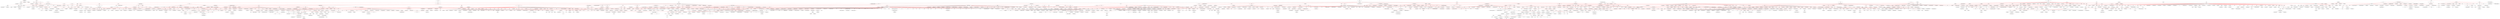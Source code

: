 strict graph "" {
	graph ["edge"="{'color': ''}",
		file="tmp_workspace/topics/set3/layers/Topics_Layer_3_drawing.dot",
		"graph"="{'edge': '{}', 'file': 'tmp_workspace/topics/set3/layers/Topics_Layer_3_drawing.dot', 'graph': \"{'file': 'tmp_workspace/topics/set3/\
layers/Topics_Layer_2_drawing_improved.dot'}\", 'node': \"{'height': '', 'level': '', 'pos': '', 'width': ''}\"}",
		"node"="{'height': '', 'label': '\\N', 'level': '', 'pos': '', 'width': ''}"
	];
	node [label="\N"];
	1000	 [height=0.47,
		label="b'manufacturing'",
		level=2,
		pos="6004.790000000012,-17266.4300000002",
		width=2.28];
	4762	 [height=0.56,
		label="b'design'",
		level=1,
		pos="6822.159999999994,-17353.740000000093",
		width=1.31];
	1000 -- 4762	 [color=red];
	4865	 [height=0.4,
		label="b'metal forming'",
		level=3,
		pos="5460.144104544312,-17208.25190056885",
		width=1.76];
	1000 -- 4865;
	4633	 [height=0.4,
		label="b'machining'",
		level=3,
		pos="6062.968099431336,-16721.7841045445",
		width=1.35];
	1000 -- 4633;
	4481	 [height=0.56,
		label="b'innovation'",
		level=1,
		pos="9101.340000000018,-17592.480000000018",
		width=1.99];
	4762 -- 4481	 [color=red];
	1987	 [height=0.56,
		label="b'architecture'",
		level=1,
		pos="5437.869999999966,-19453.00000000001",
		width=2.26];
	4762 -- 1987	 [color=red];
	3164	 [height=0.4,
		label="b'product design'",
		level=3,
		pos="6879.780595996816,-16809.034841582114",
		width=1.9];
	4762 -- 3164;
	1005	 [height=0.47,
		level=2,
		pos="3322.0336228430033,-14333.29976315919",
		width=4.06];
	1245	 [height=0.56,
		label="b'gender'",
		level=1,
		pos="2783.589999999939,-14433.810000000134",
		width=1.38];
	1005 -- 1245	 [color=red];
	5138	 [height=0.59,
		level=1,
		pos="1653.389999999983,-18291.22000000005",
		width=1.50];
	1245 -- 5138	 [color=red];
	3763	 [height=0.56,
		label="b'education'",
		level=1,
		pos="6611.439999999992,-12339.380000000012",
		width=1.89];
	1245 -- 3763	 [color=red];
	1347	 [height=0.56,
		label="b'race'",
		level=1,
		pos="122.20999999992273,-16743.660000000164",
		width=0.89];
	1245 -- 1347	 [color=red];
	1376	 [height=0.47,
		label="b'sport'",
		level=2,
		pos="3221.629999999987,-12845.000000000104",
		width=0.86];
	1245 -- 1376	 [color=red];
	208	 [height=0.59,
		level=1,
		pos="2570.359487522364,-14938.346015799538",
		width=1.47];
	1245 -- 208	 [color=red];
	2259	 [height=0.47,
		level=2,
		pos="4847.590000000011,-14294.120000000123",
		width=1.56];
	1245 -- 2259	 [color=red];
	2390	 [height=0.56,
		label="b'migration'",
		level=1,
		pos="5108.059999999947,-15578.18000000011",
		width=1.79];
	1245 -- 2390	 [color=red];
	245	 [height=0.47,
		level=2,
		pos="2410.149536630977,-14033.103045968935",
		width=3.10];
	1245 -- 245	 [color=red];
	2745	 [height=0.47,
		level=2,
		pos="909.3799999999619,-15797.120000000044",
		width=0.93];
	1245 -- 2745	 [color=red];
	4885	 [height=0.47,
		level=2,
		pos="2905.546461394239,-14967.804816655096",
		width=2.01];
	1245 -- 4885	 [color=red];
	4980	 [height=0.47,
		level=2,
		pos="3238.4689746292916,-14738.947610153873",
		width=0.99];
	1245 -- 4980	 [color=red];
	5063	 [height=0.47,
		label="b'identity'",
		level=2,
		pos="3610.8500000000167,-16795.520000000033",
		width=1.18];
	1245 -- 5063	 [color=red];
	5182	 [height=0.47,
		label="b'sexuality'",
		level=2,
		pos="2041.91999999993,-13307.54000000004",
		width=1.43];
	1245 -- 5182	 [color=red];
	5494	 [height=0.47,
		label="b'diversity'",
		level=2,
		pos="572.8699999999262,-13924.450000000143",
		width=1.36];
	1245 -- 5494	 [color=red];
	595	 [height=0.47,
		label="b'work'",
		level=2,
		pos="1155.7599999999984,-14345.43000000004",
		width=0.82];
	1245 -- 595	 [color=red];
	824	 [height=0.47,
		label="b'social movements'",
		level=2,
		pos="3672.6300000000483,-13236.420000000026",
		width=2.86];
	1245 -- 824	 [color=red];
	298	 [height=0.4,
		label="b'qualitative methods'",
		level=3,
		pos="2698.1307475816448,-13892.773440360868",
		width=2.47];
	1245 -- 298;
	3541	 [height=0.4,
		label="b'feminist theory'",
		level=3,
		pos="2258.2997114481013,-14589.03227753565",
		width=1.89];
	1245 -- 3541;
	1256	 [height=0.4,
		label="b'women'",
		level=3,
		pos="3118.7403516506765,-14867.051369768273",
		width=0.97];
	1245 -- 1256;
	1684	 [height=0.4,
		label="b'masculinity'",
		level=3,
		pos="2309.2103288369594,-14159.97105047416",
		width=1.46];
	1245 -- 1684;
	1818	 [height=0.4,
		label="b'medical sociology'",
		level=3,
		pos="3320.9583839362313,-14539.918730253039",
		width=2.28];
	1245 -- 1818;
	1304	 [height=0.4,
		label="b'feminism'",
		level=3,
		pos="2767.027822726293,-14981.303869348589",
		width=1.19];
	1245 -- 1304;
	1517	 [height=0.4,
		label="b'islam'",
		level=3,
		pos="1988.3449231988884,-15529.274418891166",
		width=0.74];
	1245 -- 1517;
	941	 [height=0.4,
		label="b'queer theory'",
		level=3,
		pos="3196.6882416837852,-14074.124463165665",
		width=1.64];
	1245 -- 941;
	492	 [height=0.4,
		label="b'popular culture'",
		level=3,
		pos="2585.77233015457,-13923.034107668542",
		width=1.92];
	1245 -- 492;
	1007	 [height=0.47,
		level=2,
		pos="-4519.103821219679,-8913.022100829305",
		width=1.82];
	5825	 [height=0.56,
		label="b'geophysics'",
		level=1,
		pos="-4078.9300000000003,-8587.030000000079",
		width=2.17];
	1007 -- 5825	 [color=red];
	4388	 [height=0.56,
		level=1,
		pos="-2990.710000000039,-9278.01000000007",
		width=1.54];
	5825 -- 4388	 [color=red];
	5028	 [height=0.47,
		label="b'planetary science'",
		level=2,
		pos="-4542.660000000076,-8113.01999999998",
		width=2.79];
	5825 -- 5028	 [color=red];
	778	 [height=0.47,
		level=2,
		pos="-4254.037696567854,-8068.029867733346",
		width=2.12];
	5825 -- 778	 [color=red];
	3567	 [height=0.4,
		label="b'geodesy'",
		level=3,
		pos="-3647.9794396421976,-8248.939099179779",
		width=1.14];
	5825 -- 3567;
	5236	 [height=0.4,
		label="b'earthquakes'",
		level=3,
		pos="-4059.2907410462067,-9134.422128366876",
		width=1.61];
	5825 -- 5236;
	1021	 [height=0.59,
		level=1,
		pos="-377.0322706619719,-2813.0038378328563",
		width=4.37];
	5226	 [height=0.56,
		label="b'ecology'",
		level=1,
		pos="151.11999999996442,-2958.1900000000096",
		width=1.51];
	1021 -- 5226	 [color=red];
	1221	 [height=0.59,
		level=1,
		pos="362.02563269878215,-3463.7022716473925",
		width=2.31];
	5226 -- 1221	 [color=red];
	3938	 [height=0.56,
		label="b'conservation biology'",
		level=1,
		pos="-37.01000000000113,-6662.990000000042",
		width=3.89];
	5226 -- 3938	 [color=red];
	291	 [height=0.59,
		level=1,
		pos="-1108.9900000000553,-4387.280000000017",
		width=1.54];
	5226 -- 291	 [color=red];
	1742	 [height=0.47,
		label="b'ornithology'",
		level=2,
		pos="-477.1700000000128,-5020.400000000005",
		width=1.78];
	5226 -- 1742	 [color=red];
	1881	 [height=0.47,
		level=2,
		pos="11.029504643382097,-2428.6633285273315",
		width=1.61];
	5226 -- 1881	 [color=red];
	1931	 [height=0.56,
		label="b'entomology'",
		level=1,
		pos="-558.3999999999905,-1914.7900000000118",
		width=2.24];
	5226 -- 1931	 [color=red];
	4813	 [height=0.56,
		label="b'evolution'",
		level=1,
		pos="1779.8299999999444,-4273.750000000058",
		width=1.75];
	5226 -- 4813	 [color=red];
	2379	 [height=0.47,
		level=2,
		pos="-119.97872941787386,-2482.23903446026",
		width=2.28];
	5226 -- 2379	 [color=red];
	2478	 [height=0.56,
		label="b'evolutionary biology'",
		level=1,
		pos="-2347.359999999957,-4699.159999999982",
		width=3.76];
	5226 -- 2478	 [color=red];
	2576	 [height=0.59,
		level=1,
		pos="698.3366777536479,-2982.2264364748175",
		width=2.58];
	5226 -- 2576	 [color=red];
	2815	 [height=0.47,
		level=2,
		pos="-31.74509366476144,-3474.50792551604",
		width=2.18];
	5226 -- 2815	 [color=red];
	3314	 [height=0.56,
		label="b'climate change'",
		level=1,
		pos="-1412.5900000000356,-3229.0400000000445",
		width=2.89];
	5226 -- 3314	 [color=red];
	3195	 [height=0.47,
		level=2,
		pos="-178.49421800185627,-3395.6580673846292",
		width=2.35];
	5226 -- 3195	 [color=red];
	3426	 [height=0.47,
		level=2,
		pos="537.6001317092241,-2570.044472543903",
		width=1.28];
	5226 -- 3426	 [color=red];
	4343	 [height=0.47,
		level=2,
		pos="115.19378795400866,-2411.625136531624",
		width=2.25];
	5226 -- 4343	 [color=red];
	4449	 [height=0.56,
		label="b'biogeography'",
		level=1,
		pos="497.8299999999872,-5208.599999999984",
		width=2.61];
	5226 -- 4449	 [color=red];
	4526	 [height=0.47,
		level=2,
		pos="-15.354208177219078,-2436.356520140806",
		width=1.12];
	5226 -- 4526	 [color=red];
	498	 [height=0.47,
		level=2,
		pos="431.27725300616447,-3428.8658505364547",
		width=2.61];
	5226 -- 498	 [color=red];
	5125	 [height=0.47,
		level=2,
		pos="279.07999999999083,-1254.3399999999856",
		width=1.56];
	5226 -- 5125	 [color=red];
	5712	 [height=0.47,
		label="b'fisheries'",
		level=2,
		pos="520.9399999999569,-2321.3200000000616",
		width=1.38];
	5226 -- 5712	 [color=red];
	4364	 [height=0.4,
		label="b'population biology'",
		level=3,
		pos="661.4345361909276,-2759.1851838713833",
		width=2.32];
	5226 -- 4364;
	888	 [height=0.4,
		label="b'agroecology'",
		level=3,
		pos="-294.3775348907586,-2639.511809506096",
		width=1.6];
	5226 -- 888;
	235	 [height=0.4,
		label="b'food webs'",
		level=3,
		pos="663.429794923097,-3152.000517557762",
		width=1.35];
	5226 -- 235;
	658	 [height=0.4,
		label="b'fish'",
		level=3,
		pos="313.26552298250976,-2434.9953210640488",
		width=0.51];
	5226 -- 658;
	899	 [height=0.4,
		label="b'invasion biology'",
		level=3,
		pos="-395.9834163367515,-2931.700482773749",
		width=2.06];
	5226 -- 899;
	1492	 [height=0.4,
		label="b'natural resource management'",
		level=3,
		pos="-355.48419664604774,-3166.4591302878052",
		width=3.79];
	5226 -- 1492;
	4753	 [height=0.4,
		label="b'pollination'",
		level=3,
		pos="691.5179248734288,-2868.7812449329595",
		width=1.33];
	5226 -- 4753;
	1583	 [height=0.4,
		label="b'plant'",
		level=3,
		pos="609.3816297093733,-2658.1564661637685",
		width=0.68];
	5226 -- 1583;
	5299	 [height=0.4,
		label="b'population dynamics'",
		level=3,
		pos="509.87050116819904,-3372.100522458338",
		width=2.61];
	5226 -- 5299;
	1025	 [height=0.47,
		level=2,
		pos="-7302.347168913791,-15818.203650998046",
		width=2.97];
	1828	 [height=0.56,
		label="b'microbiology'",
		level=1,
		pos="-7038.54999999997,-16298.240000000118",
		width=2.42];
	1025 -- 1828	 [color=red];
	1268	 [height=0.56,
		label="b'immunology'",
		level=1,
		pos="-11397.040000000121,-16929.20000000012",
		width=2.33];
	1828 -- 1268	 [color=red];
	3363	 [height=0.56,
		label="b'molecular biology'",
		level=1,
		pos="-3647.800000000081,-12308.14000000001",
		width=3.32];
	1828 -- 3363	 [color=red];
	3303	 [height=0.56,
		label="b'microbial ecology'",
		level=1,
		pos="-7068.110000000044,-18850.160000000014",
		width=3.31];
	1828 -- 3303	 [color=red];
	3628	 [height=0.59,
		level=1,
		pos="-6494.038339475559,-16357.661328183978",
		width=2.79];
	1828 -- 3628	 [color=red];
	375	 [height=0.47,
		label="b'food safety'",
		level=2,
		pos="-6078.339999999958,-17342.16000000006",
		width=1.78];
	1828 -- 375	 [color=red];
	4315	 [height=0.47,
		level=2,
		pos="-6574.550000000019,-15496.320000000112",
		width=1.56];
	1828 -- 4315	 [color=red];
	4559	 [height=0.47,
		level=2,
		pos="-7586.289962084113,-16296.054450584379",
		width=1.26];
	1828 -- 4559	 [color=red];
	4613	 [height=0.4,
		label="b'antimicrobial resistance'",
		level=3,
		pos="-7399.438392235966,-16710.287826155654",
		width=2.99];
	1828 -- 4613;
	4731	 [height=0.4,
		label="b'antibiotic resistance'",
		level=3,
		pos="-7509.43584116895,-16018.435841209066",
		width=2.53];
	1828 -- 4731;
	370	 [height=0.4,
		label="b'antibiotics'",
		level=3,
		pos="-7032.509244340028,-15750.528988643542",
		width=1.32];
	1828 -- 370;
	1681	 [height=0.4,
		label="b'host-pathogen interactions'",
		level=3,
		pos="-6529.64855872099,-16095.648870494499",
		width=3.36];
	1828 -- 1681;
	1029	 [height=0.56,
		level=1,
		pos="-2624.729999999966,-13784.530000000008",
		width=1.57];
	2571	 [height=0.47,
		level=2,
		pos="-2557.6997173456484,-14328.157431148831",
		width=1.40];
	1029 -- 2571	 [color=red];
	5480	 [height=0.56,
		label="b'memory'",
		level=1,
		pos="-118.31000000003587,-11190.139999999996",
		width=1.58];
	1029 -- 5480	 [color=red];
	921	 [height=0.59,
		level=1,
		pos="-2975.0380756738605,-14205.609677505156",
		width=3.30];
	1029 -- 921	 [color=red];
	3049	 [height=0.56,
		label="b'cognitive neuroscience'",
		level=1,
		pos="2402.8599999999847,-10489.07000000003",
		width=4.32];
	5480 -- 3049	 [color=red];
	4619	 [height=0.4,
		label="b'metacognition'",
		level=3,
		pos="-398.4823603807084,-10719.473142053837",
		width=1.82];
	5480 -- 4619;
	3525	 [height=0.4,
		label="b'cognitive aging'",
		level=3,
		pos="54.79288745739541,-11480.93882123377",
		width=1.93];
	5480 -- 3525;
	1030	 [height=0.47,
		level=2,
		pos="12973.80650932891,6392.180475908722",
		width=1.21];
	1300	 [height=0.56,
		level=1,
		pos="12554.299999999981,6039.989999999954",
		width=4.04];
	1030 -- 1300	 [color=red];
	4448	 [height=0.56,
		label="b'cloud computing'",
		level=1,
		pos="11151.79000000004,4078.089999999931",
		width=3.11];
	1300 -- 4448	 [color=red];
	1040	 [height=0.56,
		label="b'inorganic chemistry'",
		level=1,
		pos="-11633.760000000137,5008.039999999997",
		width=3.67];
	4860	 [height=0.56,
		label="b'catalysis'",
		level=1,
		pos="-12362.560000000041,3313.8499999999585",
		width=1.68];
	1040 -- 4860	 [color=red];
	2185	 [height=0.4,
		label="b'bioinorganic chemistry'",
		level=3,
		pos="-11417.311026276731,5511.203675620834",
		width=2.85];
	1040 -- 2185;
	1603	 [height=0.4,
		label="b'coordination chemistry'",
		level=3,
		pos="-12136.923675620958,5224.488973723437",
		width=2.86];
	1040 -- 1603;
	3633	 [height=0.56,
		label="b'energy'",
		level=1,
		pos="-16107.579999999984,3404.9399999999623",
		width=1.36];
	4860 -- 3633	 [color=red];
	2406	 [height=0.56,
		label="b'electrochemistry'",
		level=1,
		pos="-4720.180000000044,832.6000000000022",
		width=3.11];
	4860 -- 2406	 [color=red];
	906	 [height=0.56,
		level=1,
		pos="-13131.319999999985,6693.299999999956",
		width=3.35];
	4860 -- 906	 [color=red];
	1920	 [height=0.47,
		level=2,
		pos="-12643.738994322845,2843.783817593903",
		width=1.88];
	4860 -- 1920	 [color=red];
	3182	 [height=0.47,
		label="b'surface science'",
		level=2,
		pos="-13957.130000000081,3809.0900000000365",
		width=2.5];
	4860 -- 3182	 [color=red];
	3641	 [height=0.47,
		level=2,
		pos="-11883.031545377831,3578.569292643733",
		width=3.92];
	4860 -- 3641	 [color=red];
	5392	 [height=0.47,
		level=2,
		pos="-12574.865147591485,3818.776100529889",
		width=1.71];
	4860 -- 5392	 [color=red];
	1502	 [height=0.4,
		label="b'porous materials'",
		level=3,
		pos="-12170.170093736466,2801.0050266814333",
		width=2.14];
	4860 -- 1502;
	758	 [height=0.4,
		label="b'organometallics'",
		level=3,
		pos="-12842.275141213675,3049.469164876513",
		width=2.03];
	4860 -- 758;
	2123	 [height=0.4,
		label="b'green chemistry'",
		level=3,
		pos="-11966.637618993302,2935.340672627249",
		width=2.06];
	4860 -- 2123;
	2892	 [height=0.4,
		label="b'reaction engineering'",
		level=3,
		pos="-12411.838613795302,2768.3268924118347",
		width=2.6];
	4860 -- 2892;
	2231	 [height=0.4,
		label="b'metal-organic frameworks'",
		level=3,
		pos="-12768.175704904726,3681.9528967895126",
		width=3.28];
	4860 -- 2231;
	4611	 [height=0.4,
		label="b'dft'",
		level=3,
		pos="-11817.297884079497,3365.9371157968335",
		width=0.39];
	4860 -- 4611;
	5562	 [height=0.4,
		label="b'zeolites'",
		level=3,
		pos="-11994.714820427209,3719.699438283686",
		width=1.03];
	4860 -- 5562;
	1041	 [height=0.56,
		label="b'history'",
		level=1,
		pos="598.6700000000228,-19819.05000000004",
		width=1.31];
	1041 -- 5138	 [color=red];
	1378	 [height=0.4,
		label="b'art history'",
		level=3,
		pos="287.48876486861815,-20269.816105194608",
		width=1.31];
	1041 -- 1378;
	2927	 [height=0.59,
		level=1,
		pos="1880.5605578512389,-18789.634867691348",
		width=1.57];
	5138 -- 2927	 [color=red];
	1050	 [height=0.47,
		level=2,
		pos="7060.2951279141735,-6629.103176994231",
		width=0.74];
	2556	 [height=0.56,
		label="b'neuroscience'",
		level=1,
		pos="6523.150000000011,-6521.870000000057",
		width=2.56];
	1050 -- 2556	 [color=red];
	1109	 [height=0.56,
		label="b'genetics'",
		level=1,
		pos="4749.689999999982,-4843.660000000058",
		width=1.64];
	2556 -- 1109	 [color=red];
	1123	 [height=0.56,
		label="b'neurobiology'",
		level=1,
		pos="2659.8800000000247,-9660.010000000037",
		width=2.47];
	2556 -- 1123	 [color=red];
	1220	 [height=0.59,
		level=1,
		pos="708.9699999999475,-9114.060000000003",
		width=3.44];
	2556 -- 1220	 [color=red];
	1325	 [height=0.47,
		level=2,
		pos="6812.602990384847,-6986.886998665119",
		width=3.00];
	2556 -- 1325	 [color=red];
	5162	 [height=0.56,
		label="b'neuroimaging'",
		level=1,
		pos="9577.719999999983,-5489.890000000054",
		width=2.61];
	2556 -- 5162	 [color=red];
	1695	 [height=0.47,
		label="b'sleep'",
		level=2,
		pos="6819.159999999989,-8955.890000000003",
		width=0.92];
	2556 -- 1695	 [color=red];
	1696	 [height=0.56,
		label="b'pharmacology'",
		level=1,
		pos="9807.270000000022,-3242.4500000000444",
		width=2.69];
	2556 -- 1696	 [color=red];
	1899	 [height=0.59,
		level=1,
		pos="11297.290000000077,-3182.4900000000416",
		width=1.89];
	2556 -- 1899	 [color=red];
	2056	 [height=0.47,
		level=2,
		pos="6656.802675009387,-5990.68189287319",
		width=3.15];
	2556 -- 2056	 [color=red];
	554	 [height=0.56,
		label="b'biomedical engineering'",
		level=1,
		pos="2652.8699999999776,-8724.760000000091",
		width=4.38];
	2556 -- 554	 [color=red];
	2134	 [height=0.47,
		level=2,
		pos="6075.730198258521,-6205.896324356353",
		width=2.03];
	2556 -- 2134	 [color=red];
	2209	 [height=0.47,
		level=2,
		pos="7050.796158549882,-6374.855123005416",
		width=3.15];
	2556 -- 2209	 [color=red];
	2236	 [height=0.47,
		label="b'motor control'",
		level=2,
		pos="4298.969999999943,-6093.800000000014",
		width=2.11];
	2556 -- 2236	 [color=red];
	2361	 [height=0.47,
		level=2,
		pos="6273.010788292465,-6034.577256922024",
		width=2.12];
	2556 -- 2361	 [color=red];
	2800	 [height=0.59,
		level=1,
		pos="10168.870000000024,-2541.980000000047",
		width=2.10];
	2556 -- 2800	 [color=red];
	2825	 [height=0.56,
		label="b'physiology'",
		level=1,
		pos="3563.019999999997,-7628.100000000079",
		width=2.06];
	2556 -- 2825	 [color=red];
	2826	 [height=0.47,
		label="b'vision'",
		level=2,
		pos="3543.1000000000004,-6917.240000000113",
		width=0.97];
	2556 -- 2826	 [color=red];
	2846	 [height=0.47,
		label="b'addiction'",
		level=2,
		pos="8016.080000000002,-8536.050000000016",
		width=1.47];
	2556 -- 2846	 [color=red];
	3137	 [height=0.47,
		level=2,
		pos="7434.04000000003,-4393.420000000002",
		width=1.01];
	2556 -- 3137	 [color=red];
	3365	 [height=0.47,
		level=2,
		pos="7048.247218617197,-6677.744159791476",
		width=1.36];
	2556 -- 3365	 [color=red];
	3627	 [height=0.56,
		label="b'neurology'",
		level=1,
		pos="5290.3699999999535,-9211.970000000047",
		width=1.92];
	2556 -- 3627	 [color=red];
	3664	 [height=0.47,
		level=2,
		pos="6019.682681090073,-6306.128252811839",
		width=2.11];
	2556 -- 3664	 [color=red];
	3936	 [height=0.56,
		label="b'autism'",
		level=1,
		pos="4188.980000000014,-6903.690000000073",
		width=1.31];
	2556 -- 3936	 [color=red];
	409	 [height=0.47,
		level=2,
		pos="6255.721583709991,-6999.8928915552615",
		width=4.44];
	2556 -- 409	 [color=red];
	4456	 [height=0.56,
		level=1,
		pos="9815.449999999968,-4373.799999999981",
		width=0.78];
	2556 -- 4456	 [color=red];
	5096	 [height=0.47,
		level=2,
		pos="6547.617807609019,-7069.067559461898",
		width=2.61];
	2556 -- 5096	 [color=red];
	5793	 [height=0.47,
		label="b'ophthalmology'",
		level=2,
		pos="4152.649999999972,-5996.8200000000525",
		width=2.35];
	2556 -- 5793	 [color=red];
	618	 [height=0.47,
		level=2,
		pos="5975.498247987779,-6511.800183312581",
		width=1.42];
	2556 -- 618	 [color=red];
	727	 [height=0.59,
		level=1,
		pos="3784.82999999994,-8953.810000000107",
		width=2.31];
	2556 -- 727	 [color=red];
	1922	 [height=0.4,
		label="b'psychopharmacology'",
		level=3,
		pos="6460.908702984047,-5977.673469658346",
		width=2.71];
	2556 -- 1922;
	1393	 [height=0.4,
		label="b'synaptic plasticity'",
		level=3,
		pos="6971.870915698276,-6835.993196381822",
		width=2.25];
	2556 -- 1393;
	2302	 [height=0.4,
		label="b'neuroimmunology'",
		level=3,
		pos="6418.3535151944125,-7059.495835932982",
		width=2.29];
	2556 -- 2302;
	4485	 [height=0.4,
		label="b'neurogenetics'",
		level=3,
		pos="7070.512438583175,-6501.419975098424",
		width=1.83];
	2556 -- 4485;
	2029	 [height=0.4,
		label="b'neuroinflammation'",
		level=3,
		pos="6705.24435794509,-7038.460251064434",
		width=2.38];
	2556 -- 2029;
	77	 [height=0.4,
		label="b'neuropharmacology'",
		level=3,
		pos="6559.443263773967,-5975.329386966753",
		width=2.54];
	2556 -- 77;
	1402	 [height=0.4,
		label="b'traumatic brain injury'",
		level=3,
		pos="6364.3894702426805,-5997.638241250782",
		width=2.67];
	2556 -- 1402;
	5305	 [height=0.4,
		label="b'neuroendocrinology'",
		level=3,
		pos="6194.452045269527,-6083.713067787199",
		width=2.53];
	2556 -- 5305;
	2295	 [height=0.4,
		label="b'hearing'",
		level=3,
		pos="7257.044171340481,-5384.391925264048",
		width=1.01];
	2556 -- 2295;
	350	 [height=0.4,
		label="b'olfaction'",
		level=3,
		pos="6179.871828959386,-6948.700106690284",
		width=1.11];
	2556 -- 350;
	491	 [height=0.4,
		label="b'spinal cord injury'",
		level=3,
		pos="6915.675708886091,-6903.90064085713",
		width=2.17];
	2556 -- 491;
	2742	 [height=0.4,
		label="b'neuroengineering'",
		level=3,
		pos="7016.446187980263,-6759.951317230826",
		width=2.25];
	2556 -- 2742;
	3406	 [height=0.4,
		label="b'brain imaging'",
		level=3,
		pos="7015.898589738038,-6282.657395814216",
		width=1.75];
	2556 -- 3406;
	3989	 [height=0.4,
		label="b'optogenetics'",
		level=3,
		pos="6482.701531946594,-7068.118811552374",
		width=1.65];
	2556 -- 3989;
	3983	 [height=0.4,
		label="b'anesthesiology'",
		level=3,
		pos="6108.768718742565,-7810.569025752797",
		width=1.93];
	2556 -- 3983;
	106	 [height=0.56,
		label="b'sustainability'",
		level=1,
		pos="-16476.989999999987,5711.879999999917",
		width=2.47];
	1950	 [height=0.47,
		label="b'resilience'",
		level=2,
		pos="-15677.980000000174,6068.839999999931",
		width=1.56];
	106 -- 1950	 [color=red];
	106 -- 3633	 [color=red];
	4066	 [height=0.47,
		label="b'corporate social responsibility'",
		level=2,
		pos="-17729.54999999997,5634.250000000091",
		width=4.64];
	106 -- 4066	 [color=red];
	4970	 [height=0.47,
		label="b'life cycle assessment'",
		level=2,
		pos="-16952.179999999946,6786.1399999999485",
		width=3.36];
	106 -- 4970	 [color=red];
	643	 [height=0.4,
		label="b'csr'",
		level=3,
		pos="-15995.234862767822,5451.234972346206",
		width=0.46];
	106 -- 643;
	4191	 [height=0.4,
		label="b'environmental management'",
		level=3,
		pos="-16819.298874816872,5284.2721458721135",
		width=3.53];
	106 -- 4191;
	4978	 [height=0.47,
		label="b'risk'",
		level=2,
		pos="-14997.690000000166,6553.550000000032",
		width=0.62];
	1950 -- 4978	 [color=red];
	2847	 [height=0.4,
		label="b'disasters'",
		level=3,
		pos="-15406.002209584758,5593.390818476885",
		width=1.19];
	1950 -- 2847;
	3688	 [height=0.56,
		label="b'combustion'",
		level=1,
		pos="-18964.04000000015,3740.1500000000706",
		width=2.21];
	3633 -- 3688	 [color=red];
	2717	 [height=0.59,
		level=1,
		pos="-16575.480865294096,3689.7076648553775",
		width=2.52];
	3633 -- 2717	 [color=red];
	4804	 [height=0.4,
		label="b'co2 capture'",
		level=3,
		pos="-16146.200992392878,2858.5589409973886",
		width=1.54];
	3633 -- 4804;
	55	 [height=0.4,
		label="b'power'",
		level=3,
		pos="-15747.161506617244,3817.3989098539046",
		width=0.83];
	3633 -- 55;
	3814	 [height=0.4,
		label="b'business ethics'",
		level=3,
		pos="-18276.24535727801,5600.367423049344",
		width=1.99];
	4066 -- 3814;
	4713	 [height=0.4,
		label="b'waste management'",
		level=3,
		pos="-17173.760122865984,7287.065235779557",
		width=2.51];
	4970 -- 4713;
	5060	 [height=0.4,
		label="b'industrial ecology'",
		level=3,
		pos="-17453.105235779563,6564.559877133925",
		width=2.24];
	4970 -- 5060;
	1067	 [height=0.47,
		level=2,
		pos="3360.110000000012,-2390.2700000000514",
		width=2.60];
	1884	 [height=0.56,
		label="b'bioinformatics'",
		level=1,
		pos="1803.329999999964,-2266.4099999999853",
		width=2.65];
	1067 -- 1884	 [color=red];
	4316	 [height=0.47,
		level=2,
		pos="3907.568578068211,-2372.579663945258",
		width=1.31];
	1067 -- 4316	 [color=red];
	5121	 [height=0.56,
		label="b'genomics'",
		level=1,
		pos="4362.410000000008,-2789.1000000000495",
		width=1.86];
	1884 -- 5121	 [color=red];
	5607	 [height=0.56,
		label="b'machine learning'",
		level=1,
		pos="1288.7099999999782,77.78999999997541",
		width=3.25];
	1884 -- 5607	 [color=red];
	1739	 [height=0.56,
		label="b'biostatistics'",
		level=1,
		pos="-65.1000000000995,-400.23000000010506",
		width=2.24];
	1884 -- 1739	 [color=red];
	1765	 [height=0.47,
		level=2,
		pos="2228.4836129183177,-1921.0576464353153",
		width=1.88];
	1884 -- 1765	 [color=red];
	2199	 [height=0.56,
		label="b'systems biology'",
		level=1,
		pos="3075.540000000067,-2089.370000000028",
		width=3.04];
	1884 -- 2199	 [color=red];
	2476	 [height=0.47,
		label="b'statistical genetics'",
		level=2,
		pos="1342.0199999999422,-1542.7599999999984",
		width=2.9];
	1884 -- 2476	 [color=red];
	3428	 [height=0.47,
		level=2,
		pos="1871.770000000035,-1861.340000000011",
		width=3.07];
	1884 -- 3428	 [color=red];
	3974	 [height=0.47,
		level=2,
		pos="2317.951070045189,-2453.9973048894517",
		width=2.35];
	1884 -- 3974	 [color=red];
	4773	 [height=0.47,
		level=2,
		pos="2270.579494568833,-1980.5748158197966",
		width=2.71];
	1884 -- 4773	 [color=red];
	5118	 [height=0.56,
		label="b'computational biology'",
		level=1,
		pos="2809.7600000000098,-3374.1800000000003",
		width=4.11];
	1884 -- 5118	 [color=red];
	787	 [height=0.59,
		level=1,
		pos="254.54999999997926,-671.7300000000214",
		width=2.26];
	1884 -- 787	 [color=red];
	20	 [height=0.4,
		label="b'comparative genomics'",
		level=3,
		pos="1406.9666256382754,-2644.4575078013227",
		width=2.86];
	1884 -- 20;
	2059	 [height=0.4,
		label="b'molecular microbiology'",
		level=3,
		pos="1783.7404572113282,-2813.803909815868",
		width=2.93];
	1884 -- 2059;
	3599	 [height=0.4,
		label="b'microbial genomics'",
		level=3,
		pos="1464.9317734749911,-2262.510722915067",
		width=2.46];
	1884 -- 3599;
	2512	 [height=0.4,
		label="b'cancer genetics'",
		level=3,
		pos="1488.4411612374906,-2390.4002548584285",
		width=2.03];
	1884 -- 2512;
	122	 [height=0.4,
		label="b'functional genomics'",
		level=3,
		pos="1578.7776491098473,-2766.009924339359",
		width=2.54];
	1884 -- 122;
	1069	 [height=0.4,
		label="b'ngs'",
		level=3,
		pos="1991.5953673146673,-2780.7833995455353",
		width=0.53];
	1884 -- 1069;
	3907	 [height=0.4,
		label="b'software'",
		level=3,
		pos="1298.432229084202,-2054.0374885619917",
		width=1.14];
	1884 -- 3907;
	1697	 [height=0.4,
		label="b'rna'",
		level=3,
		pos="2079.282026339125,-1793.2564077601112",
		width=0.49];
	1884 -- 1697;
	4913	 [height=0.4,
		label="b'next generation sequencing'",
		level=3,
		pos="2258.0395869342283,-2571.799970759106",
		width=3.5];
	1884 -- 4913;
	5134	 [height=0.4,
		label="b'cheminformatics'",
		level=3,
		pos="2319.05032680956,-2081.866272917243",
		width=2.11];
	1884 -- 5134;
	1074	 [height=0.4,
		label="b'evolutionary genomics'",
		level=3,
		pos="1267.0371377909678,-2154.9927273988815",
		width=2.85];
	1884 -- 1074;
	107	 [height=0.47,
		level=2,
		pos="-4588.273968178179,10937.293387493399",
		width=2.51];
	5166	 [height=0.56,
		label="b'software engineering'",
		level=1,
		pos="-4203.760000000075,10547.19999999995",
		width=3.96];
	107 -- 5166	 [color=red];
	3744	 [height=0.56,
		label="b'formal methods'",
		level=1,
		pos="-2535.680000000014,11563.790000000019",
		width=2.96];
	5166 -- 3744	 [color=red];
	2832	 [height=0.56,
		label="b'information systems'",
		level=1,
		pos="-4634.990000000093,12810.240000000009",
		width=3.79];
	5166 -- 2832	 [color=red];
	325	 [height=0.56,
		label="b'programming languages'",
		level=1,
		pos="-3293.9900000000634,14181.5100000001",
		width=4.58];
	5166 -- 325	 [color=red];
	2851	 [height=0.56,
		label="b'computer science'",
		level=1,
		pos="-1801.9000000000415,3911.1100000000515",
		width=3.35];
	5166 -- 2851	 [color=red];
	4010	 [height=0.47,
		level=2,
		pos="-4451.315548158195,10058.589630414614",
		width=3.31];
	5166 -- 4010	 [color=red];
	604	 [height=0.47,
		label="b'systems engineering'",
		level=2,
		pos="-5501.499999999984,10476.080000000024",
		width=3.26];
	5166 -- 604	 [color=red];
	2506	 [height=0.4,
		label="b'empirical software engineering'",
		level=3,
		pos="-3687.024943925476,10365.516966907238",
		width=3.85];
	5166 -- 2506;
	3055	 [height=0.4,
		label="b'requirements engineering'",
		level=3,
		pos="-4662.4389104332995,10247.804776567818",
		width=3.24];
	5166 -- 3055;
	5852	 [height=0.4,
		label="b'computer science education'",
		level=3,
		pos="-3814.6738769234416,10161.666821765726",
		width=3.54];
	5166 -- 5852;
	5437	 [height=0.4,
		label="b'testing'",
		level=3,
		pos="-3659.0103402556897,10604.398346991475",
		width=0.9];
	5166 -- 5437;
	2220	 [height=0.4,
		label="b'program analysis'",
		level=3,
		pos="-4714.649372736817,10744.724407390137",
		width=2.19];
	5166 -- 2220;
	1070	 [height=0.56,
		label="b'educational technology'",
		level=1,
		pos="1132.2000000000653,-12181.7200000001",
		width=4.35];
	1404	 [height=0.47,
		label="b'e-learning'",
		level=2,
		pos="202.81999999997333,-12596.230000000003",
		width=1.62];
	1070 -- 1404	 [color=red];
	3703	 [height=0.56,
		label="b'learning sciences'",
		level=1,
		pos="-1098.7700000000914,-14594.860000000026",
		width=3.31];
	1070 -- 3703	 [color=red];
	1070 -- 3763	 [color=red];
	5693	 [height=0.4,
		label="b'online learning'",
		level=3,
		pos="1025.8606794167745,-11644.397199824944",
		width=1.89];
	1070 -- 5693;
	2710	 [height=0.4,
		label="b'instructional design'",
		level=3,
		pos="1394.4765481679697,-12805.679348507096",
		width=2.46];
	1070 -- 2710;
	1110	 [height=0.4,
		label="b'learning analytics'",
		level=3,
		pos="531.203606328083,-11870.404097576995",
		width=2.24];
	1070 -- 1110;
	534	 [height=0.4,
		label="b'educational psychology'",
		level=3,
		pos="1485.9416648471151,-11763.520672834902",
		width=2.97];
	1070 -- 534;
	1628	 [height=0.4,
		label="b'mobile learning'",
		level=3,
		pos="1584.0185986205342,-12491.371088534956",
		width=1.97];
	1070 -- 1628;
	1274	 [height=0.4,
		label="b'technology enhanced learning'",
		level=3,
		pos="-297.42455841826506,-12819.342582485007",
		width=3.79];
	1404 -- 1274;
	4225	 [height=0.56,
		label="b'science education'",
		level=1,
		pos="-2761.779999999999,-17603.030000000035",
		width=3.42];
	3703 -- 4225	 [color=red];
	5564	 [height=0.4,
		label="b'stem education'",
		level=3,
		pos="-1542.7770393780847,-14274.108395681396",
		width=1.97];
	3703 -- 5564;
	1513	 [height=0.56,
		level=1,
		pos="9306.929999999964,-14073.790000000117",
		width=2.10];
	3763 -- 1513	 [color=red];
	2362	 [height=0.47,
		label="b'pedagogy'",
		level=2,
		pos="6355.489999999991,-13728.540000000077",
		width=1.61];
	3763 -- 2362	 [color=red];
	3763 -- 727	 [color=red];
	5292	 [height=0.56,
		level=1,
		pos="9405.999999999995,-11521.990000000067",
		width=1.82];
	3763 -- 5292	 [color=red];
	4008	 [height=0.47,
		level=2,
		pos="6834.2634175581225,-11839.006572170454",
		width=2.06];
	3763 -- 4008	 [color=red];
	4219	 [height=0.56,
		label="b'policy'",
		level=1,
		pos="6805.599999999991,-14660.07",
		width=1.15];
	3763 -- 4219	 [color=red];
	501	 [height=0.47,
		level=2,
		pos="6099.706872656366,-12144.051945002022",
		width=0.43];
	3763 -- 501	 [color=red];
	815	 [height=0.47,
		label="b'child development'",
		level=2,
		pos="7842.07999999998,-13542.310000000083",
		width=2.89];
	3763 -- 815	 [color=red];
	3502	 [height=0.4,
		label="b'multiculturalism'",
		level=3,
		pos="6535.898022393352,-11796.869859717395",
		width=2.0];
	3763 -- 3502;
	128	 [height=0.4,
		label="b'research'",
		level=3,
		pos="6290.435899411923,-12783.204526244146",
		width=1.17];
	3763 -- 128;
	3824	 [height=0.4,
		label="b'international education'",
		level=3,
		pos="7023.886470322167,-11978.947271451443",
		width=2.88];
	3763 -- 3824;
	2853	 [height=0.4,
		label="b'instructional technology'",
		level=3,
		pos="1606.7868670435453,-13310.603274647596",
		width=2.99];
	2710 -- 2853;
	2090	 [height=0.4,
		label="b'learning technologies'",
		level=3,
		pos="44.8085857236843,-11618.52371600385",
		width=2.71];
	1110 -- 2090;
	1075	 [height=0.56,
		label="b'oncology'",
		level=1,
		pos="-12223.280000000112,-19595.010000000064",
		width=1.75];
	1075 -- 1268	 [color=red];
	2547	 [height=0.47,
		level=2,
		pos="-12192.152333930087,-20141.86913277122",
		width=1.88];
	1075 -- 2547	 [color=red];
	1979	 [height=0.4,
		label="b'urology'",
		level=3,
		pos="-12766.963352357752,-19528.43481649041",
		width=1.0];
	1075 -- 1979;
	2498	 [height=0.47,
		level=2,
		pos="-11383.549999999952,-18829.880000000063",
		width=1.11];
	1268 -- 2498	 [color=red];
	2511	 [height=0.59,
		level=1,
		pos="-10891.70473740256,-16717.870600564926",
		width=1.66];
	1268 -- 2511	 [color=red];
	2592	 [height=0.56,
		label="b'inflammation'",
		level=1,
		pos="-13272.700000000114,-15232.49000000002",
		width=2.44];
	1268 -- 2592	 [color=red];
	2969	 [height=0.56,
		label="b'infectious diseases'",
		level=1,
		pos="-13806.200000000157,-18611.83000000017",
		width=3.6];
	1268 -- 2969	 [color=red];
	4146	 [height=0.47,
		level=2,
		pos="-10912.377010451884,-17184.39723598114",
		width=1.43];
	1268 -- 4146	 [color=red];
	4505	 [height=0.56,
		label="b'cancer'",
		level=1,
		pos="-15751.120000000203,-16149.670000000033",
		width=1.33];
	1268 -- 4505	 [color=red];
	4685	 [height=0.47,
		level=2,
		pos="-11631.634510349551,-16434.236103938907",
		width=1.96];
	1268 -- 4685	 [color=red];
	5499	 [height=0.47,
		label="b'gastroenterology'",
		level=2,
		pos="-10068.110000000037,-18226.210000000156",
		width=2.67];
	1268 -- 5499	 [color=red];
	5512	 [height=0.47,
		level=2,
		pos="-11115.987409525635,-16459.058229809718",
		width=1.58];
	1268 -- 5512	 [color=red];
	2311	 [height=0.4,
		label="b'infection'",
		level=3,
		pos="-11331.952035475428,-15577.082925887593",
		width=1.11];
	1268 -- 2311;
	3442	 [height=0.4,
		label="b'dermatology'",
		level=3,
		pos="-11182.565776011803,-17433.208581211587",
		width=1.61];
	1268 -- 3442;
	5282	 [height=0.4,
		label="b'immunotherapy'",
		level=3,
		pos="-11932.025949250168,-17046.73244996698",
		width=2.0];
	1268 -- 5282;
	5543	 [height=0.4,
		label="b'transplantation'",
		level=3,
		pos="-11796.255517501464,-17475.772252217765",
		width=1.9];
	1268 -- 5543;
	3491	 [height=0.4,
		label="b'rheumatology'",
		level=3,
		pos="-10983.098670004189,-16570.485046295395",
		width=1.76];
	1268 -- 3491;
	4647	 [height=0.4,
		label="b'autoimmunity'",
		level=3,
		pos="-10857.232877922865,-17022.109168788003",
		width=1.74];
	1268 -- 4647;
	1076	 [height=0.47,
		level=2,
		pos="13870.708261014708,15260.651030323874",
		width=2.61];
	4441	 [height=0.56,
		label="b'wireless networks'",
		level=1,
		pos="13338.860000000106,15129.649999999947",
		width=3.38];
	1076 -- 4441	 [color=red];
	2613	 [height=0.56,
		label="b'computer networks'",
		level=1,
		pos="12272.64999999994,12911.54999999992",
		width=3.6];
	4441 -- 2613	 [color=red];
	2888	 [height=0.56,
		level=1,
		pos="13361.790000000046,17315.37999999993",
		width=3.35];
	4441 -- 2888	 [color=red];
	1180	 [height=0.4,
		label="b'mobile systems'",
		level=3,
		pos="12805.450481266307,15254.141477677587",
		width=2.0];
	4441 -- 1180;
	1259	 [height=0.4,
		label="b'vehicular networks'",
		level=3,
		pos="13684.176600067833,14704.467347004964",
		width=2.39];
	4441 -- 1259;
	1077	 [height=0.47,
		level=2,
		pos="-10498.440000000097,-11300.59000000006",
		width=3.26];
	3701	 [height=0.47,
		level=2,
		pos="-10227.19806499613,-10824.720632016062",
		width=3.25];
	1077 -- 3701	 [color=red];
	5245	 [height=0.56,
		label="b'biophysics'",
		level=1,
		pos="-12199.360000000015,-11759.830000000009",
		width=2.03];
	1077 -- 5245	 [color=red];
	150	 [height=0.56,
		level=1,
		pos="-9551.15000000009,-11284.269999999997",
		width=2.06];
	5245 -- 150	 [color=red];
	159	 [height=0.59,
		level=1,
		pos="-11657.41459234621,-11839.322250019342",
		width=3.90];
	5245 -- 159	 [color=red];
	1864	 [height=0.47,
		label="b'proteins'",
		level=2,
		pos="-12692.600000000024,-11568.440000000079",
		width=1.32];
	5245 -- 1864	 [color=red];
	4368	 [height=0.56,
		label="b'biochemistry'",
		level=1,
		pos="-8757.070000000042,-13690.170000000006",
		width=2.42];
	5245 -- 4368	 [color=red];
	657	 [height=0.56,
		label="b'physical chemistry'",
		level=1,
		pos="-10660.329999999982,-8942.729999999972",
		width=3.49];
	5245 -- 657	 [color=red];
	4229	 [height=0.47,
		label="b'polymer physics'",
		level=2,
		pos="-12103.010000000122,-13029.200000000017",
		width=2.57];
	5245 -- 4229	 [color=red];
	1116	 [height=0.4,
		label="b'atomic force microscopy'",
		level=3,
		pos="-12639.289327428207,-12086.151972227999",
		width=3.08];
	5245 -- 1116;
	3394	 [height=0.4,
		label="b'magnetic resonance'",
		level=3,
		pos="-12387.34584706403,-11245.354379592383",
		width=2.58];
	5245 -- 3394;
	2451	 [height=0.4,
		label="b'molecular dynamics simulation'",
		level=3,
		pos="-12426.909484432561,-12258.071984205142",
		width=3.86];
	5245 -- 2451;
	4149	 [height=0.4,
		label="b'fluorescence'",
		level=3,
		pos="-12742.191650261602,-11833.025916310062",
		width=1.65];
	5245 -- 4149;
	1604	 [height=0.4,
		label="b'protein folding'",
		level=3,
		pos="-11904.822786660794,-12221.64346087848",
		width=1.83];
	5245 -- 1604;
	4604	 [height=0.4,
		label="b'soft condensed matter'",
		level=3,
		pos="-12582.816503954411,-11368.697091303671",
		width=2.83];
	5245 -- 4604;
	1714	 [height=0.4,
		label="b'cell mechanics'",
		level=3,
		pos="-12158.402457308204,-11213.619122786058",
		width=1.9];
	5245 -- 1714;
	3988	 [height=0.4,
		label="b'soft matter physics'",
		level=3,
		pos="-11769.091059662012,-11420.87206504259",
		width=2.4];
	5245 -- 3988;
	1078	 [height=0.56,
		label="b'political economy'",
		level=1,
		pos="57946.59000000013,26324.770000000102",
		width=3.28];
	1470	 [height=0.47,
		level=2,
		pos="58192.39364555173,25835.27596477217",
		width=2.69];
	1078 -- 1470	 [color=red];
	1581	 [height=0.56,
		label="b'comparative politics'",
		level=1,
		pos="74665.50000000048,36165.24000000008",
		width=3.74];
	1078 -- 1581	 [color=red];
	3399	 [height=0.47,
		level=2,
		pos="57641.05417666763,26779.381596146442",
		width=3.65];
	1078 -- 3399	 [color=red];
	5495	 [height=0.59,
		level=1,
		pos="41300.64,16417.960000000017",
		width=4.72];
	1078 -- 5495	 [color=red];
	3793	 [height=0.4,
		label="b'institutions'",
		level=3,
		pos="58471.973498039944,26169.86350343642",
		width=1.39];
	1078 -- 3793;
	2944	 [height=0.4,
		label="b'corruption'",
		level=3,
		pos="58068.013472933664,26858.886263477394",
		width=1.32];
	1078 -- 2944;
	5178	 [height=0.56,
		level=1,
		pos="90259.4999999995,45376.910000000265",
		width=3.00];
	1581 -- 5178	 [color=red];
	3518	 [height=0.47,
		level=2,
		pos="75175.27158003772,35964.848436114466",
		width=2.06];
	1581 -- 3518	 [color=red];
	5813	 [height=0.4,
		label="b'democratization'",
		level=3,
		pos="74387.28666163168,36637.06749076749",
		width=2.04];
	1581 -- 5813;
	1992	 [height=0.4,
		label="b'european union'",
		level=3,
		pos="74708.57334818065,35619.19189830322",
		width=2.01];
	1581 -- 1992;
	3143	 [height=0.56,
		label="b'environmental economics'",
		level=1,
		pos="35462.65000000004,14583.680000000026",
		width=4.81];
	5495 -- 3143	 [color=red];
	3568	 [height=0.56,
		label="b'labor economics'",
		level=1,
		pos="30086.880000000045,9080.230000000043",
		width=3.11];
	5495 -- 3568	 [color=red];
	1079	 [height=0.56,
		level=1,
		pos="4197.470000000028,1018.7899999999354",
		width=2.42];
	2538	 [height=0.47,
		label="b'combinatorics'",
		level=2,
		pos="6393.929999999993,2410.150000000056",
		width=2.22];
	1079 -- 2538	 [color=red];
	3900	 [height=0.56,
		label="b'algorithms'",
		level=1,
		pos="2512.769999999954,338.17999999999665",
		width=2.0];
	1079 -- 3900	 [color=red];
	1253	 [height=0.47,
		label="b'algebra'",
		level=2,
		pos="7287.439999999951,2980.109999999968",
		width=1.24];
	2538 -- 1253	 [color=red];
	3246	 [height=0.47,
		level=2,
		pos="6626.359999999975,3664.529999999988",
		width=2.32];
	2538 -- 3246	 [color=red];
	5208	 [height=0.4,
		label="b'discrete mathematics'",
		level=3,
		pos="6575.478747196234,2124.5478003087155",
		width=2.71];
	2538 -- 5208;
	3900 -- 5607	 [color=red];
	4108	 [height=0.47,
		level=2,
		pos="2650.609999999943,494.31999999997424",
		width=3.79];
	3900 -- 4108	 [color=red];
	4812	 [height=0.47,
		level=2,
		pos="2978.815080986973,625.97476224905",
		width=4.50];
	3900 -- 4812	 [color=red];
	5876	 [height=0.47,
		level=2,
		pos="3052.0752187920734,433.95955770293324",
		width=1.72];
	3900 -- 5876	 [color=red];
	973	 [height=0.47,
		level=2,
		pos="2264.399999999967,418.9699999999975",
		width=1.04];
	3900 -- 973	 [color=red];
	2411	 [height=0.4,
		label="b'data structures'",
		level=3,
		pos="2545.172709332175,172.10108668710018",
		width=1.92];
	3900 -- 2411;
	1570	 [height=0.4,
		label="b'computational complexity'",
		level=3,
		pos="2468.200709520245,501.41516583565317",
		width=3.21];
	3900 -- 1570;
	3005	 [height=0.4,
		label="b'algorithmic game theory'",
		level=3,
		pos="2582.5415499894298,290.32641009410145",
		width=3.04];
	3900 -- 3005;
	1080	 [height=0.47,
		level=2,
		pos="-2009.4469380615976,1131.7088266850349",
		width=3.31];
	5775	 [height=0.56,
		label="b'epidemiology'",
		level=1,
		pos="-2345.229999999997,1564.4599999999773",
		width=2.54];
	1080 -- 5775	 [color=red];
	5775 -- 1739	 [color=red];
	1668	 [height=0.59,
		level=1,
		pos="-2890.2072040847256,1619.448087056884",
		width=4.51];
	5775 -- 1668	 [color=red];
	2375	 [height=0.56,
		label="b'hiv'",
		level=1,
		pos="-1586.0299999999843,-1579.4399999999805",
		width=0.61];
	5775 -- 2375	 [color=red];
	2355	 [height=0.56,
		label="b'public health'",
		level=1,
		pos="-5542.549999999959,3188.0899999999056",
		width=2.42];
	5775 -- 2355	 [color=red];
	2729	 [height=0.56,
		label="b'nutrition'",
		level=1,
		pos="-6929.5600000000195,2921.779999999926",
		width=1.57];
	5775 -- 2729	 [color=red];
	5800	 [height=0.47,
		label="b'global health'",
		level=2,
		pos="-4152.860000000084,2703.379999999983",
		width=2.06];
	5775 -- 5800	 [color=red];
	3061	 [height=0.4,
		label="b'veterinary medicine'",
		level=3,
		pos="-2244.6230951822617,1700.5129004551054",
		width=2.49];
	5775 -- 3061;
	312	 [height=0.4,
		label="b'chronic disease'",
		level=3,
		pos="-2705.2515312816454,1151.654549813327",
		width=2.01];
	5775 -- 312;
	4462	 [height=0.4,
		label="b'pharmacoepidemiology'",
		level=3,
		pos="-2407.7869302558574,1897.048626615513",
		width=2.96];
	5775 -- 4462;
	3444	 [height=0.4,
		label="b'child health'",
		level=3,
		pos="-2177.068952727077,1583.2749727433184",
		width=1.49];
	5775 -- 3444;
	679	 [height=0.4,
		label="b'obstetrics'",
		level=3,
		pos="-2854.605476564585,1363.0637076687005",
		width=1.28];
	5775 -- 679;
	4214	 [height=0.4,
		label="b'population health'",
		level=3,
		pos="-2475.4986474752645,1032.431878398167",
		width=2.19];
	5775 -- 4214;
	1091	 [height=0.47,
		level=2,
		pos="-8622.820000000087,7395.659999999989",
		width=2.25];
	1589	 [height=0.56,
		level=1,
		pos="-9436.850000000017,7687.569999999952",
		width=1.65];
	1091 -- 1589	 [color=red];
	5065	 [height=0.47,
		level=2,
		pos="-8114.124292111896,7192.552837481486",
		width=2.01];
	1091 -- 5065	 [color=red];
	741	 [height=0.56,
		label="b'obesity'",
		level=1,
		pos="-8708.39000000003,5701.739999999994",
		width=1.4];
	1589 -- 741	 [color=red];
	4176	 [height=0.47,
		level=2,
		pos="-9112.710280807703,8129.109675603531",
		width=2.07];
	1589 -- 4176	 [color=red];
	5536	 [height=0.56,
		level=1,
		pos="-11335.160000000022,8590.889999999978",
		width=2.21];
	1589 -- 5536	 [color=red];
	5898	 [height=0.47,
		level=2,
		pos="-9731.782835000437,8149.130901213218",
		width=3.61];
	1589 -- 5898	 [color=red];
	1095	 [height=0.56,
		label="b'cognitive science'",
		level=1,
		pos="-4480.400000000125,5710.769999999924",
		width=3.25];
	2006	 [height=0.56,
		label="b'psycholinguistics'",
		level=1,
		pos="-9448.35000000009,9845.969999999998",
		width=3.21];
	1095 -- 2006	 [color=red];
	2226	 [height=0.47,
		level=2,
		pos="-5020.942519139961,5622.239622771847",
		width=3.75];
	1095 -- 2226	 [color=red];
	3259	 [height=0.56,
		label="b'artificial intelligence'",
		level=1,
		pos="-315.3300000000081,1107.199999999997",
		width=3.69];
	1095 -- 3259	 [color=red];
	4421	 [height=0.59,
		level=1,
		pos="-7112.119999999995,8777.269999999993",
		width=3.70];
	1095 -- 4421	 [color=red];
	5251	 [height=0.4,
		label="b'embodied cognition'",
		level=3,
		pos="-4226.495885688231,5934.513748096975",
		width=2.49];
	1095 -- 5251;
	1573	 [height=0.47,
		level=2,
		pos="-10591.050000000007,10269.080000000067",
		width=4.47];
	2006 -- 1573	 [color=red];
	3434	 [height=0.56,
		level=1,
		pos="-11468.260000000057,13230.680000000018",
		width=1.89];
	2006 -- 3434	 [color=red];
	392	 [height=0.47,
		level=2,
		pos="-9027.341031497212,10196.363052343117",
		width=1.90];
	2006 -- 392	 [color=red];
	956	 [height=0.4,
		label="b'language acquisition'",
		level=3,
		pos="-9722.600254185296,9371.827995143292",
		width=2.61];
	2006 -- 956;
	3259 -- 5607	 [color=red];
	5094	 [height=0.56,
		label="b'human-computer interaction'",
		level=1,
		pos="-3089.220000000034,5035.729999999989",
		width=5.28];
	3259 -- 5094	 [color=red];
	2491	 [height=0.47,
		label="b'knowledge representation'",
		level=2,
		pos="-1431.1000000000276,2783.2899999999718",
		width=4.06];
	3259 -- 2491	 [color=red];
	3259 -- 2851	 [color=red];
	3035	 [height=0.47,
		level=2,
		pos="-758.9740566636171,1428.4534726306329",
		width=3.94];
	3259 -- 3035	 [color=red];
	417	 [height=0.47,
		level=2,
		pos="-846.3244478997402,1241.6200096334028",
		width=1.12];
	3259 -- 417	 [color=red];
	4325	 [height=0.47,
		level=2,
		pos="-672.8530750977015,1522.1711959436134",
		width=1.40];
	3259 -- 4325	 [color=red];
	5008	 [height=0.47,
		level=2,
		pos="-554.9107356161207,1599.7697045209193",
		width=3.17];
	3259 -- 5008	 [color=red];
	5657	 [height=0.56,
		label="b'semantic web'",
		level=1,
		pos="-2388.099999999995,3044.7899999999536",
		width=2.62];
	3259 -- 5657	 [color=red];
	784	 [height=0.47,
		label="b'logic'",
		level=2,
		pos="-1701.320000000057,1977.0799999999872",
		width=0.79];
	3259 -- 784	 [color=red];
	1182	 [height=0.4,
		label="b'artificial neural networks'",
		level=3,
		pos="-533.2892552960241,604.6887009021636",
		width=3.07];
	3259 -- 1182;
	5380	 [height=0.4,
		label="b'genetic algorithms'",
		level=3,
		pos="-252.08547977865965,1163.397561484362",
		width=2.33];
	3259 -- 5380;
	230	 [height=0.4,
		label="b'video games'",
		level=3,
		pos="-155.82085316516492,583.1955393642058",
		width=1.65];
	3259 -- 230;
	5159	 [height=0.4,
		label="b'swarm intelligence'",
		level=3,
		pos="-806.9124299069138,865.6000055939367",
		width=2.38];
	3259 -- 5159;
	1902	 [height=0.4,
		label="b'fuzzy logic'",
		level=3,
		pos="-282.4075185025831,1273.1766586942977",
		width=1.38];
	3259 -- 1902;
	3685	 [height=0.4,
		label="b'artificial life'",
		level=3,
		pos="-230.98175654344232,1113.7885567925514",
		width=1.46];
	3259 -- 3685;
	821	 [height=0.4,
		label="b'cognitive modeling'",
		level=3,
		pos="-111.09840944029202,837.3518547506756",
		width=2.39];
	3259 -- 821;
	3522	 [height=0.4,
		label="b'machine vision'",
		level=3,
		pos="-693.3260687483094,710.7875699463776",
		width=1.92];
	3259 -- 3522;
	5854	 [height=0.4,
		label="b'game design'",
		level=3,
		pos="-860.0901569641995,1050.1017156603104",
		width=1.68];
	3259 -- 5854;
	5663	 [height=0.4,
		label="b'argumentation'",
		level=3,
		pos="-346.46828500429024,560.3414717706404",
		width=1.86];
	3259 -- 5663;
	4681	 [height=0.4,
		label="b'automated reasoning'",
		level=3,
		pos="-358.678292554403,1442.8329685976132",
		width=2.69];
	3259 -- 4681;
	5271	 [height=0.4,
		label="b'soft computing'",
		level=3,
		pos="-237.47648813865362,1140.3189665549398",
		width=1.89];
	3259 -- 5271;
	830	 [height=0.4,
		label="b'evolutionary algorithms'",
		level=3,
		pos="-273.28611348096,1180.6189816136757",
		width=2.94];
	3259 -- 830;
	2402	 [height=0.4,
		label="b'optimisation'",
		level=3,
		pos="-233.27819653918687,1086.5714565796916",
		width=1.57];
	3259 -- 2402;
	984	 [height=0.4,
		label="b'constraint programming'",
		level=3,
		pos="-161.55781542195837,805.7324572575635",
		width=3.0];
	3259 -- 984;
	782	 [height=0.56,
		label="b'metaphysics'",
		level=1,
		pos="-7500.769999999975,12220.109999999931",
		width=2.4];
	4421 -- 782	 [color=red];
	1097	 [height=0.56,
		label="b'nanomaterials'",
		level=1,
		pos="-8350.620000000017,2640.969999999943",
		width=2.69];
	1430	 [height=0.47,
		label="b'photocatalysis'",
		level=2,
		pos="-9225.960000000021,3524.989999999976",
		width=2.28];
	1097 -- 1430	 [color=red];
	1097 -- 2406	 [color=red];
	2737	 [height=0.47,
		level=2,
		pos="-7903.440000000033,3803.5199999999822",
		width=2.92];
	1097 -- 2737	 [color=red];
	5168	 [height=0.4,
		label="b'catalyst'",
		level=3,
		pos="-8449.793821076853,2503.8689634163347",
		width=1.03];
	1097 -- 5168;
	3160	 [height=0.4,
		label="b'water splitting'",
		level=3,
		pos="-9702.192112600453,4005.94450017258",
		width=1.78];
	1430 -- 3160;
	5747	 [height=0.4,
		label="b'solar energy conversion'",
		level=3,
		pos="-9466.437250086294,3286.873943699793",
		width=3.03];
	1430 -- 5747;
	896	 [height=0.56,
		level=1,
		pos="-9252.30000000009,2832.239999999929",
		width=1.71];
	2406 -- 896	 [color=red];
	1891	 [height=0.56,
		label="b'materials science'",
		level=1,
		pos="-2396.0900000000474,-973.7900000000009",
		width=3.31];
	2406 -- 1891	 [color=red];
	1410	 [height=0.56,
		label="b'energy storage'",
		level=1,
		pos="-7097.659999999978,991.9199999999691",
		width=2.86];
	2406 -- 1410	 [color=red];
	2673	 [height=0.47,
		level=2,
		pos="-4733.352715478699,1380.1859039978174",
		width=2.46];
	2406 -- 2673	 [color=red];
	963	 [height=0.47,
		label="b'corrosion'",
		level=2,
		pos="-5632.630000000023,2033.9300000000076",
		width=1.51];
	2406 -- 963	 [color=red];
	1244	 [height=0.4,
		label="b'energy materials'",
		level=3,
		pos="-4840.603371739198,516.3299008505419",
		width=2.14];
	2406 -- 1244;
	1691	 [height=0.4,
		label="b'solid oxide fuel cells'",
		level=3,
		pos="-4231.103282193426,1079.232939385016",
		width=2.56];
	2406 -- 1691;
	1773	 [height=0.47,
		label="b'storage'",
		level=2,
		pos="-8420.349999999955,4677.030000000035",
		width=1.24];
	2737 -- 1773	 [color=red];
	1100	 [height=0.47,
		level=2,
		pos="-3574.6706207179514,-12850.980618023383",
		width=2.11];
	1100 -- 3363	 [color=red];
	3363 -- 1109	 [color=red];
	1501	 [height=0.47,
		label="b'plant physiology'",
		level=2,
		pos="-5072.42,-12006.83000000002",
		width=2.57];
	3363 -- 1501	 [color=red];
	3363 -- 4368	 [color=red];
	3492	 [height=0.56,
		label="b'cancer biology'",
		level=1,
		pos="-5307.240000000025,-13594.570000000043",
		width=2.76];
	3363 -- 3492	 [color=red];
	4540	 [height=0.47,
		level=2,
		pos="-3115.0107216167557,-12435.259736980393",
		width=2.57];
	3363 -- 4540	 [color=red];
	5650	 [height=0.4,
		label="b'plant biotechnology'",
		level=3,
		pos="-3788.1419162466555,-11778.679907798129",
		width=2.47];
	3363 -- 5650;
	1754	 [height=0.4,
		label="b'cell'",
		level=3,
		pos="-3280.389714813949,-12714.383184594695",
		width=0.5];
	3363 -- 1754;
	619	 [height=0.4,
		label="b'cellular'",
		level=3,
		pos="-3489.848181717299,-11783.664008374702",
		width=0.96];
	3363 -- 619;
	1104	 [height=0.47,
		label="b'social work'",
		level=2,
		pos="12440.640000000094,-1077.6800000000694",
		width=1.81];
	2683	 [height=0.56,
		label="b'mental health'",
		level=1,
		pos="11471.039999999997,-812.5800000000818",
		width=2.58];
	1104 -- 2683	 [color=red];
	2555	 [height=0.4,
		label="b'child welfare'",
		level=3,
		pos="12968.99200067775,-1222.137627248009",
		width=1.62];
	1104 -- 2555;
	2683 -- 2800	 [color=red];
	853	 [height=0.47,
		level=2,
		pos="11923.976587181534,-504.5665413939231",
		width=1.22];
	2683 -- 853	 [color=red];
	199	 [height=0.4,
		label="b'child'",
		level=3,
		pos="11093.17041788992,-416.04699808707375",
		width=0.65];
	2683 -- 199;
	5053	 [height=0.4,
		label="b'substance abuse'",
		level=3,
		pos="11648.147704398514,-1330.9010431122379",
		width=2.18];
	2683 -- 5053;
	3068	 [height=0.56,
		label="b'epigenetics'",
		level=1,
		pos="7445.2500000000055,-4132.849999999973",
		width=2.19];
	1109 -- 3068	 [color=red];
	3767	 [height=0.56,
		label="b'developmental biology'",
		level=1,
		pos="3559.929999999939,-5273.750000000058",
		width=4.24];
	1109 -- 3767	 [color=red];
	4459	 [height=0.47,
		label="b'plant breeding'",
		level=2,
		pos="5007.689999999942,-4077.80000000005",
		width=2.28];
	1109 -- 4459	 [color=red];
	4955	 [height=0.59,
		level=1,
		pos="5174.205140927526,-4497.523122719619",
		width=2.56];
	1109 -- 4955	 [color=red];
	1109 -- 5121	 [color=red];
	3237	 [height=0.4,
		label="b'plant molecular biology'",
		level=3,
		pos="4274.021795285207,-4572.06544608999",
		width=2.93];
	1109 -- 3237;
	4288	 [height=0.4,
		label="b'drosophila'",
		level=3,
		pos="4741.155248289037,-5391.337825645226",
		width=1.36];
	1109 -- 4288;
	5911	 [height=0.4,
		label="b'yeast'",
		level=3,
		pos="5280.4074726591625,-4979.169434743321",
		width=0.75];
	1109 -- 5911;
	1186	 [height=0.4,
		label="b'animal breeding'",
		level=3,
		pos="4431.809433745408,-4397.592977807364",
		width=2.06];
	1109 -- 1186;
	1540	 [height=0.47,
		level=2,
		pos="7606.00929024541,-3609.227718875516",
		width=1.97];
	3068 -- 1540	 [color=red];
	698	 [height=0.4,
		label="b'chromatin'",
		level=3,
		pos="7503.864935625657,-4193.860856217809",
		width=1.31];
	3068 -- 698;
	2901	 [height=0.47,
		level=2,
		pos="3141.8734360560998,-5627.660372882314",
		width=2.65];
	3767 -- 2901	 [color=red];
	985	 [height=0.4,
		label="b'zebrafish'",
		level=3,
		pos="3285.5425332410828,-4799.687387283295",
		width=1.21];
	3767 -- 985;
	720	 [height=0.4,
		label="b'reproductive biology'",
		level=3,
		pos="3729.458724080899,-5566.646868860902",
		width=2.57];
	3767 -- 720;
	3106	 [height=0.4,
		label="b'plant genetics'",
		level=3,
		pos="5182.556213811916,-3558.718455387596",
		width=1.79];
	4459 -- 3106;
	1254	 [height=0.47,
		level=2,
		pos="3819.075370149616,-2719.736301313175",
		width=2.47];
	5121 -- 1254	 [color=red];
	5121 -- 4813	 [color=red];
	4128	 [height=0.47,
		level=2,
		pos="4811.615027182845,-3102.5305126242242",
		width=3.35];
	5121 -- 4128	 [color=red];
	5119	 [height=0.47,
		level=2,
		pos="4880.020207228646,-2968.274540777786",
		width=2.42];
	5121 -- 5119	 [color=red];
	5460	 [height=0.47,
		level=2,
		pos="4901.266117155112,-2887.3747561417526",
		width=2.62];
	5121 -- 5460	 [color=red];
	817	 [height=0.47,
		level=2,
		pos="4192.56617288855,-3309.846499827287",
		width=2.54];
	5121 -- 817	 [color=red];
	1281	 [height=0.4,
		label="b'personalized medicine'",
		level=3,
		pos="4394.522392808092,-2622.964708001695",
		width=2.85];
	5121 -- 1281;
	5604	 [height=0.4,
		label="b'epigenomics'",
		level=3,
		pos="4174.35342196292,-2507.7402880048685",
		width=1.64];
	5121 -- 5604;
	844	 [height=0.4,
		label="b'quantitative genetics'",
		level=3,
		pos="4814.565407582613,-2479.9409307751685",
		width=2.61];
	5121 -- 844;
	5773	 [height=0.4,
		label="b'disease'",
		level=3,
		pos="4548.155501915782,-2506.209256788028",
		width=1.04];
	5121 -- 5773;
	1164	 [height=0.4,
		label="b'medical genetics'",
		level=3,
		pos="4295.465564640952,-2457.366663340188",
		width=2.15];
	5121 -- 1164;
	1949	 [height=0.4,
		label="b'rna biology'",
		level=3,
		pos="3907.7372768655,-2483.655148140279",
		width=1.44];
	5121 -- 1949;
	1114	 [height=0.47,
		label="b'applied linguistics'",
		level=2,
		pos="-11439.48999999998,10888.459999999828",
		width=2.81];
	1114 -- 1573	 [color=red];
	3731	 [height=0.4,
		label="b'intercultural communication'",
		level=3,
		pos="-11881.89129510081,11211.422748290239",
		width=3.46];
	1114 -- 3731;
	4720	 [height=0.4,
		label="b'neuroethology'",
		level=3,
		pos="2234.7266622096336,-10005.362692266763",
		width=1.85];
	1123 -- 4720;
	1126	 [height=0.47,
		level=2,
		pos="-2127.603747019298,20088.943208222554",
		width=2.81];
	3864	 [height=0.56,
		level=1,
		pos="-2541.760000000053,20447.409999999876",
		width=3.69];
	1126 -- 3864	 [color=red];
	3170	 [height=0.56,
		label="b'computer architecture'",
		level=1,
		pos="-4024.690000000075,18658.630000000125",
		width=4.11];
	3864 -- 3170	 [color=red];
	2110	 [height=0.47,
		label="b'fpga'",
		level=2,
		pos="-1749.1700000001447,21147.510000000064",
		width=0.76];
	3864 -- 2110	 [color=red];
	5680	 [height=0.47,
		level=2,
		pos="-2863.253017988013,20890.88049741225",
		width=3.67];
	3864 -- 5680	 [color=red];
	1128	 [height=0.56,
		level=1,
		pos="1654.2199999999466,4425.849999999977",
		width=1.54];
	1963	 [height=0.56,
		label="b'computer vision'",
		level=1,
		pos="-436.7899999999936,1711.830000000009",
		width=3.0];
	1128 -- 1963	 [color=red];
	5073	 [height=0.47,
		level=2,
		pos="1890.876355527184,4919.831388393053",
		width=2.69];
	1128 -- 5073	 [color=red];
	2168	 [height=0.56,
		label="b'image processing'",
		level=1,
		pos="692.1699999999728,6979.219999999972",
		width=3.35];
	1963 -- 2168	 [color=red];
	1963 -- 5607	 [color=red];
	2409	 [height=0.56,
		label="b'computer graphics'",
		level=1,
		pos="-175.46000000004278,5428.4600000000355",
		width=3.51];
	1963 -- 2409	 [color=red];
	4608	 [height=0.56,
		label="b'robotics'",
		level=1,
		pos="3780.429999999996,10161.010000000035",
		width=1.54];
	1963 -- 4608	 [color=red];
	436	 [height=0.47,
		level=2,
		pos="-551.9954425801745,2247.321875466006",
		width=2.38];
	1963 -- 436	 [color=red];
	5235	 [height=0.47,
		level=2,
		pos="-258.5631873233086,2229.767299229651",
		width=1.76];
	1963 -- 5235	 [color=red];
	5873	 [height=0.56,
		label="b'medical imaging'",
		level=1,
		pos="1599.4399999999196,8541.290000000012",
		width=3.1];
	1963 -- 5873	 [color=red];
	710	 [height=0.47,
		level=2,
		pos="-572.5604182956808,2242.480766706324",
		width=2.85];
	1963 -- 710	 [color=red];
	740	 [height=0.4,
		label="b'face recognition'",
		level=3,
		pos="-509.72159376261607,1668.946228173496",
		width=2.04];
	1963 -- 740;
	5629	 [height=0.4,
		label="b'computational imaging'",
		level=3,
		pos="-455.9232088658682,1543.704864051324",
		width=2.86];
	1963 -- 5629;
	4570	 [height=0.4,
		label="b'graphics'",
		level=3,
		pos="-593.0107723869696,1776.8470077294296",
		width=1.14];
	1963 -- 4570;
	4538	 [height=0.4,
		label="b'mobile robotics'",
		level=3,
		pos="109.28560233143446,1754.5532867246302",
		width=1.96];
	1963 -- 4538;
	2364	 [height=0.4,
		label="b'computational photography'",
		level=3,
		pos="-528.9943705997321,1569.9480241835918",
		width=3.43];
	1963 -- 2364;
	2612	 [height=0.4,
		label="b'object recognition'",
		level=3,
		pos="-249.14989041675224,1197.22818114802",
		width=2.26];
	1963 -- 2612;
	113	 [height=0.47,
		label="b'cognitive development'",
		level=2,
		pos="14056.160000000069,-9967.110000000033",
		width=3.54];
	1484	 [height=0.47,
		level=2,
		pos="14521.960000000043,-9096.99000000008",
		width=4.18];
	113 -- 1484	 [color=red];
	623	 [height=0.4,
		label="b'executive function'",
		level=3,
		pos="13797.648183039448,-10450.013181996077",
		width=2.31];
	113 -- 623;
	1682	 [height=0.4,
		label="b'language development'",
		level=3,
		pos="14539.06318199612,-10225.62181696064",
		width=2.89];
	113 -- 1682;
	590	 [height=0.47,
		level=2,
		pos="15413.460000000021,-8220.380000000045",
		width=2.46];
	1484 -- 590	 [color=red];
	1130	 [height=0.47,
		level=2,
		pos="-7887.909835128834,-6494.030416773341",
		width=1.82];
	770	 [height=0.56,
		label="b'microfluidics'",
		level=1,
		pos="-7570.020000000026,-6047.970000000047",
		width=2.38];
	1130 -- 770	 [color=red];
	5606	 [height=0.56,
		label="b'mems'",
		level=1,
		pos="-6495.96000000001,-5014.329999999954",
		width=1.22];
	770 -- 5606	 [color=red];
	3441	 [height=0.47,
		level=2,
		pos="-7022.867097787691,-6022.523108425526",
		width=1.92];
	770 -- 3441	 [color=red];
	3986	 [height=0.4,
		label="b'lab-on-a-chip'",
		level=3,
		pos="-7984.738967290472,-5690.154375886549",
		width=1.71];
	770 -- 3986;
	2358	 [height=0.4,
		label="b'biomems'",
		level=3,
		pos="-7307.874670195143,-6528.910400415395",
		width=1.21];
	770 -- 2358;
	2473	 [height=0.4,
		label="b'electrokinetics'",
		level=3,
		pos="-7584.9031903557825,-5500.427916379965",
		width=1.85];
	770 -- 2473;
	1133	 [height=0.47,
		label="b'education policy'",
		level=2,
		pos="29761.959999999915,5775.329999999962",
		width=2.57];
	332	 [height=0.47,
		level=2,
		pos="29569.28000000007,6750.509999999933",
		width=3.74];
	1133 -- 332	 [color=red];
	4120	 [height=0.4,
		label="b'sociology of education'",
		level=3,
		pos="29868.13290926534,5237.974292829839",
		width=2.83];
	1133 -- 4120;
	3533	 [height=0.4,
		label="b'educational leadership'",
		level=3,
		pos="29224.604292829794,5669.157090734532",
		width=2.86];
	1133 -- 3533;
	4956	 [height=0.4,
		label="b'comparative education'",
		level=3,
		pos="32417.97715676664,6300.116588901943",
		width=2.88];
	1133 -- 4956;
	332 -- 3568	 [color=red];
	5685	 [height=0.47,
		level=2,
		pos="29085.42799423872,6493.778468607891",
		width=2.81];
	332 -- 5685	 [color=red];
	4861	 [height=0.4,
		label="b'international'",
		level=3,
		pos="32955.32045874726,6406.352263262066",
		width=1.6];
	4956 -- 4861;
	1137	 [height=0.59,
		level=1,
		pos="20741.931324016092,11330.251306048935",
		width=3.51];
	3963	 [height=0.56,
		label="b'cryptography'",
		level=1,
		pos="20312.170000000042,10990.649999999976",
		width=2.49];
	1137 -- 3963	 [color=red];
	197	 [height=0.59,
		level=1,
		pos="18183.780000000035,10320.750000000087",
		width=1.66];
	3963 -- 197	 [color=red];
	5563	 [height=0.47,
		label="b'information security'",
		level=2,
		pos="21034.38999999998,10288.139999999989",
		width=3.1];
	3963 -- 5563	 [color=red];
	2062	 [height=0.4,
		label="b'complexity theory'",
		level=3,
		pos="20055.917991308706,11474.756135813024",
		width=2.25];
	3963 -- 2062;
	1138	 [height=0.47,
		level=2,
		pos="-2449.454844142123,12104.705025847396",
		width=1.74];
	1138 -- 3744	 [color=red];
	5740	 [height=0.4,
		label="b'model checking'",
		level=3,
		pos="-1973.5556006566185,11186.78812205909",
		width=2.01];
	3744 -- 5740;
	1140	 [height=0.47,
		level=2,
		pos="-9992.120000000059,3461.2299999999377",
		width=1.42];
	4802	 [height=0.47,
		label="b'supercapacitors'",
		level=2,
		pos="-10089.539999999914,4236.420000000024",
		width=2.53];
	1140 -- 4802	 [color=red];
	1140 -- 896	 [color=red];
	2890	 [height=0.4,
		label="b'li-ion batteries'",
		level=3,
		pos="-10110.639110617594,4404.309751177418",
		width=1.82];
	4802 -- 2890;
	1141	 [height=0.47,
		level=2,
		pos="470.3215294220786,7480.026448433332",
		width=3.06];
	1141 -- 2168	 [color=red];
	4062	 [height=0.47,
		label="b'inverse problems'",
		level=2,
		pos="-461.4300000000594,8049.280000000046",
		width=2.72];
	2168 -- 4062	 [color=red];
	854	 [height=0.47,
		level=2,
		pos="165.78119501341166,6827.764829487353",
		width=0.99];
	2168 -- 854	 [color=red];
	4864	 [height=0.4,
		label="b'video coding'",
		level=3,
		pos="1028.7994363026519,7013.99336181035",
		width=1.64];
	2168 -- 4864;
	1142	 [height=0.56,
		label="b'social media'",
		level=1,
		pos="24465.31000000005,-9010.040000000019",
		width=2.4];
	3020	 [height=0.47,
		level=2,
		pos="24699.05464883853,-9505.405806076258",
		width=2.03];
	1142 -- 3020	 [color=red];
	4021	 [height=0.47,
		level=2,
		pos="24977.86634957342,-8816.8824705009",
		width=1.24];
	1142 -- 4021	 [color=red];
	4250	 [height=0.56,
		level=1,
		pos="22415.64000000004,-10162.800000000045",
		width=4.39];
	1142 -- 4250	 [color=red];
	4476	 [height=0.47,
		level=2,
		pos="24367.47050741889,-8471.104682562343",
		width=1.76];
	1142 -- 4476	 [color=red];
	2820	 [height=0.4,
		label="b'computer-mediated communication'",
		level=3,
		pos="23969.60765894121,-8777.009890874668",
		width=4.42];
	1142 -- 2820;
	5272	 [height=0.4,
		label="b'public relations'",
		level=3,
		pos="24298.84511020836,-9531.8764524991",
		width=1.93];
	1142 -- 5272;
	4961	 [height=0.47,
		level=2,
		pos="22128.530000000075,-8886.580000000054",
		width=2.15];
	4250 -- 4961	 [color=red];
	5636	 [height=0.56,
		label="b'public opinion'",
		level=1,
		pos="20158.790000000146,-10213.870000000079",
		width=2.62];
	4250 -- 5636	 [color=red];
	4268	 [height=0.47,
		level=2,
		pos="22371.49000000002,-11493.240000000009",
		width=1.67];
	4250 -- 4268	 [color=red];
	1145	 [height=0.47,
		level=2,
		pos="-1413.0800000000163,-488.55000000003565",
		width=1.39];
	1824	 [height=0.47,
		label="b'atmospheric chemistry'",
		level=2,
		pos="-1177.5500000000102,-1376.3000000000247",
		width=3.56];
	1145 -- 1824	 [color=red];
	4778	 [height=0.47,
		level=2,
		pos="-1535.3541093768267,45.37217116940917",
		width=0.92];
	1145 -- 4778	 [color=red];
	3018	 [height=0.47,
		label="b'air pollution'",
		level=2,
		pos="-1418.350000000055,-2526.1800000000258",
		width=1.86];
	1824 -- 3018	 [color=red];
	5720	 [height=0.4,
		label="b'air quality'",
		level=3,
		pos="-1135.262213843077,-1375.1810917609691",
		width=1.28];
	1824 -- 5720;
	1150	 [height=0.47,
		level=2,
		pos="806.1262091956919,-181.3175597954712",
		width=1.76];
	1150 -- 5607	 [color=red];
	1165	 [height=0.59,
		level=1,
		pos="757.6317279767528,211.8784472093123",
		width=2.56];
	5607 -- 1165	 [color=red];
	1355	 [height=0.47,
		level=2,
		pos="1124.3788991129459,-444.72232710001003",
		width=2.75];
	5607 -- 1355	 [color=red];
	140	 [height=0.56,
		label="b'computational neuroscience'",
		level=1,
		pos="-118.21000000001641,19.17999999996755",
		width=5.28];
	5607 -- 140	 [color=red];
	1483	 [height=0.47,
		level=2,
		pos="743.711129022446,23.01707490553357",
		width=3.00];
	5607 -- 1483	 [color=red];
	1853	 [height=0.56,
		label="b'signal processing'",
		level=1,
		pos="2765.269999999992,-261.4600000000719",
		width=3.31];
	5607 -- 1853	 [color=red];
	773	 [height=0.56,
		label="b'statistics'",
		level=1,
		pos="2763.1400000000326,-689.8900000000394",
		width=1.68];
	5607 -- 773	 [color=red];
	4236	 [height=0.56,
		label="b'data mining'",
		level=1,
		pos="2067.4299999999666,-1087.4199999999983",
		width=2.24];
	5607 -- 4236	 [color=red];
	2092	 [height=0.56,
		label="b'optimization'",
		level=1,
		pos="2820.0499999999665,814.2899999999936",
		width=2.31];
	5607 -- 2092	 [color=red];
	2948	 [height=0.56,
		label="b'natural language processing'",
		level=1,
		pos="1480.6000000000113,3245.2500000000437",
		width=5.32];
	5607 -- 2948	 [color=red];
	5397	 [height=0.56,
		level=1,
		pos="2490.5999999998967,-748.3000000000466",
		width=3.74];
	5607 -- 5397	 [color=red];
	3618	 [height=0.56,
		level=1,
		pos="211.1100000000215,824.1099999999242",
		width=3.53];
	5607 -- 3618	 [color=red];
	2946	 [height=0.47,
		level=2,
		pos="795.1109281187719,315.2427298815202",
		width=2.62];
	5607 -- 2946	 [color=red];
	2992	 [height=0.47,
		level=2,
		pos="1629.6200817430981,506.5138725054441",
		width=4.50];
	5607 -- 2992	 [color=red];
	3139	 [height=0.56,
		level=1,
		pos="3045.7899999999318,185.76999999996042",
		width=1.57];
	5607 -- 3139	 [color=red];
	3265	 [height=0.47,
		level=2,
		pos="1467.3397615701463,595.5884655940432",
		width=4.08];
	5607 -- 3265	 [color=red];
	3317	 [height=0.47,
		level=2,
		pos="1836.3475708735057,88.60358672817725",
		width=3.11];
	5607 -- 3317	 [color=red];
	3451	 [height=0.47,
		level=2,
		pos="911.1728512067168,474.6395230830213",
		width=0.54];
	5607 -- 3451	 [color=red];
	3758	 [height=0.47,
		level=2,
		pos="1507.7216780569981,-424.2635106588331",
		width=2.97];
	5607 -- 3758	 [color=red];
	3892	 [height=0.47,
		level=2,
		pos="794.1884044820722,-157.73544290717788",
		width=1.71];
	5607 -- 3892	 [color=red];
	4203	 [height=0.47,
		label="b'intelligent transportation systems'",
		level=2,
		pos="2266.5499999999156,1214.5299999999297",
		width=5.14];
	5607 -- 4203	 [color=red];
	4272	 [height=0.47,
		level=2,
		pos="1572.022540390476,546.5733691030919",
		width=3.60];
	5607 -- 4272	 [color=red];
	4644	 [height=0.47,
		level=2,
		pos="1628.860763581438,-351.5365665261783",
		width=3.67];
	5607 -- 4644	 [color=red];
	4673	 [height=0.47,
		level=2,
		pos="751.1917982287058,183.1371663347369",
		width=2.65];
	5607 -- 4673	 [color=red];
	4677	 [height=0.47,
		level=2,
		pos="1019.7964264285506,554.9789904840711",
		width=1.21];
	5607 -- 4677	 [color=red];
	4765	 [height=0.47,
		level=2,
		pos="1251.7095414401363,-468.70319186662744",
		width=2.21];
	5607 -- 4765	 [color=red];
	5259	 [height=0.47,
		level=2,
		pos="1245.5689118586124,623.8327540075394",
		width=3.54];
	5607 -- 5259	 [color=red];
	5326	 [height=0.47,
		level=2,
		pos="1109.1735443339453,595.2747860343716",
		width=0.35];
	5607 -- 5326	 [color=red];
	5353	 [height=0.47,
		level=2,
		pos="1442.4357289312327,603.5201997742898",
		width=2.11];
	5607 -- 5353	 [color=red];
	5367	 [height=0.59,
		level=1,
		pos="914.5382404645073,-322.2341705901477",
		width=3.16];
	5607 -- 5367	 [color=red];
	5514	 [height=0.47,
		level=2,
		pos="1288.0577020180765,-469.9539339669185",
		width=4.10];
	5607 -- 5514	 [color=red];
	5671	 [height=0.47,
		label="b'biomedical informatics'",
		level=2,
		pos="2087.4700000000303,1487.62999999999",
		width=3.51];
	5607 -- 5671	 [color=red];
	5760	 [height=0.47,
		level=2,
		pos="1749.2325055288784,374.3416221361058",
		width=4.29];
	5607 -- 5760	 [color=red];
	5787	 [height=0.47,
		level=2,
		pos="1094.7864172676323,590.0570072827372",
		width=3.07];
	5607 -- 5787	 [color=red];
	5849	 [height=0.47,
		level=2,
		pos="1226.4062833367668,621.9793876033505",
		width=3.76];
	5607 -- 5849	 [color=red];
	620	 [height=0.59,
		level=1,
		pos="1827.3535240378633,-21.643378209932152",
		width=2.75];
	5607 -- 620	 [color=red];
	7	 [height=0.47,
		level=2,
		pos="1063.8263958570117,-421.6609057734105",
		width=2.32];
	5607 -- 7	 [color=red];
	864	 [height=0.47,
		level=2,
		pos="996.4275133318702,541.0337702519814",
		width=2.90];
	5607 -- 864	 [color=red];
	200	 [height=0.4,
		label="b'biomedical signal processing'",
		level=3,
		pos="761.1509338854496,-69.53710019056189",
		width=3.64];
	5607 -- 200;
	1174	 [height=0.4,
		label="b'biomedicine'",
		level=3,
		pos="985.0848180646171,-378.09988975949835",
		width=1.57];
	5607 -- 1174;
	3427	 [height=0.4,
		label="b'audio signal processing'",
		level=3,
		pos="854.5765054859519,-256.20393951274383",
		width=2.99];
	5607 -- 3427;
	2211	 [height=0.4,
		label="b'classification'",
		level=3,
		pos="1688.9384156100643,-296.1632832165599",
		width=1.65];
	5607 -- 2211;
	133	 [height=0.4,
		label="b'statistical learning'",
		level=3,
		pos="1701.8570813834444,437.4194368297623",
		width=2.29];
	5607 -- 133;
	465	 [height=0.4,
		label="b'graphical models'",
		level=3,
		pos="1802.6918439041638,-111.5417375060211",
		width=2.18];
	5607 -- 465;
	2681	 [height=0.4,
		label="b'brain computer interface'",
		level=3,
		pos="1807.0858492795664,254.73722821746333",
		width=3.08];
	5607 -- 2681;
	872	 [height=0.4,
		label="b'convex optimization'",
		level=3,
		pos="1187.332637260236,-460.4910353469155",
		width=2.53];
	5607 -- 872;
	935	 [height=0.4,
		label="b'statistical modeling'",
		level=3,
		pos="742.5447376584639,119.35138714731335",
		width=2.43];
	5607 -- 935;
	254	 [height=0.4,
		label="b'bayesian inference'",
		level=3,
		pos="1382.7229873660697,617.4059753905203",
		width=2.42];
	5607 -- 254;
	1866	 [height=0.4,
		label="b'software development'",
		level=3,
		pos="1167.05495006657,611.8535650518203",
		width=2.81];
	5607 -- 1866;
	4814	 [height=0.4,
		label="b'big data analytics'",
		level=3,
		pos="1347.4547105566758,-466.7950729425319",
		width=2.24];
	5607 -- 4814;
	5909	 [height=0.4,
		label="b'music information retrieval'",
		level=3,
		pos="1834.6406298514275,33.25248682079238",
		width=3.32];
	5607 -- 5909;
	3158	 [height=0.4,
		label="b'intelligent systems'",
		level=3,
		pos="773.7712089666652,264.5033743986404",
		width=2.35];
	5607 -- 3158;
	576	 [height=0.4,
		label="b'computational statistics'",
		level=3,
		pos="952.1589117136945,509.9441480345675",
		width=2.96];
	5607 -- 576;
	116	 [height=0.56,
		label="b'marketing'",
		level=1,
		pos="8110.000000000047,-24236.510000000162",
		width=1.92];
	1924	 [height=0.47,
		level=2,
		pos="8275.690548726736,-24758.59283322956",
		width=1.22];
	116 -- 1924	 [color=red];
	2328	 [height=0.56,
		label="b'consumer behavior'",
		level=1,
		pos="5871.82999999996,-24316.44000000014",
		width=3.62];
	116 -- 2328	 [color=red];
	3433	 [height=0.47,
		level=2,
		pos="8653.061758448635,-24307.978658871823",
		width=1.76];
	116 -- 3433	 [color=red];
	3925	 [height=0.47,
		level=2,
		pos="7730.650603051894,-24631.627549250075",
		width=1.43];
	116 -- 3925	 [color=red];
	5318	 [height=0.56,
		level=1,
		pos="10130.390000000032,-22232.40000000012",
		width=2.51];
	116 -- 5318	 [color=red];
	5139	 [height=0.4,
		label="b'consumer behaviour'",
		level=3,
		pos="7034.482412211809,-21751.939610719728",
		width=2.6];
	116 -- 5139;
	561	 [height=0.4,
		label="b'pricing'",
		level=3,
		pos="8213.693364316883,-23698.67031302379",
		width=0.9];
	116 -- 561;
	2008	 [height=0.4,
		label="b'services'",
		level=3,
		pos="7646.879736752339,-23944.031856441434",
		width=1.1];
	116 -- 2008;
	5555	 [height=0.4,
		label="b'retailing'",
		level=3,
		pos="8529.935401894898,-24588.188974244564",
		width=1.06];
	116 -- 5555;
	1520	 [height=0.56,
		label="b'decision making'",
		level=1,
		pos="4014.5000000000246,-24606.95000000003",
		width=3.07];
	2328 -- 1520	 [color=red];
	5034	 [height=0.4,
		label="b'sport marketing'",
		level=3,
		pos="5742.849023692209,-22968.915999106837",
		width=2.0];
	2328 -- 5034;
	3198	 [height=0.4,
		label="b'services marketing'",
		level=3,
		pos="5924.019921709455,-24861.69228542602",
		width=2.4];
	2328 -- 3198;
	1911	 [height=0.47,
		level=2,
		pos="9629.765839420734,-22010.140483815867",
		width=1.46];
	5318 -- 1911	 [color=red];
	2569	 [height=0.47,
		level=2,
		pos="11485.180000000026,-22167.899999999958",
		width=3.68];
	5318 -- 2569	 [color=red];
	2975	 [height=0.56,
		level=1,
		pos="10544.329999999933,-19683.0700000002",
		width=1.57];
	5318 -- 2975	 [color=red];
	5781	 [height=0.56,
		label="b'leadership'",
		level=1,
		pos="11086.040000000023,-23838.520000000008",
		width=2.0];
	5318 -- 5781	 [color=red];
	5578	 [height=0.4,
		label="b'social marketing'",
		level=3,
		pos="6816.8289024670785,-21249.29580802642",
		width=2.1];
	5139 -- 5578;
	1167	 [height=0.56,
		label="b'nonlinear dynamics'",
		level=1,
		pos="18608.170000000075,14718.040000000077",
		width=3.67];
	1236	 [height=0.56,
		level=1,
		pos="16957.949999999997,13426.02",
		width=3.28];
	1167 -- 1236	 [color=red];
	4471	 [height=0.4,
		label="b'chaos'",
		level=3,
		pos="19039.452446981384,15055.707430493458",
		width=0.82];
	1167 -- 4471;
	3218	 [height=0.56,
		label="b'networks'",
		level=1,
		pos="15780.37999999989,10738.040000000019",
		width=1.75];
	1236 -- 3218	 [color=red];
	3557	 [height=0.56,
		label="b'statistical physics'",
		level=1,
		pos="16665.98999999996,15440.600000000039",
		width=3.31];
	1236 -- 3557	 [color=red];
	4490	 [height=0.47,
		level=2,
		pos="17449.061464509236,13183.464084554145",
		width=2.57];
	1236 -- 4490	 [color=red];
	701	 [height=0.47,
		level=2,
		pos="16418.850857904305,13522.952748242662",
		width=2.86];
	1236 -- 701	 [color=red];
	1178	 [height=0.47,
		level=2,
		pos="-5227.58000000006,-3050.91000000004",
		width=3.07];
	3809	 [height=0.47,
		label="b'devices'",
		level=2,
		pos="-4355.419999999998,-2816.590000000044",
		width=1.26];
	1178 -- 3809	 [color=red];
	943	 [height=0.56,
		label="b'nanotechnology'",
		level=1,
		pos="-6160.2899999999845,-3085.7300000000214",
		width=3.03];
	1178 -- 943	 [color=red];
	1724	 [height=0.4,
		label="b'functional materials'",
		level=3,
		pos="-3826.434566031524,-2674.469440828013",
		width=2.47];
	3809 -- 1724;
	1384	 [height=0.47,
		level=2,
		pos="-6677.20140455772,-3266.9106902744966",
		width=2.81];
	943 -- 1384	 [color=red];
	943 -- 1891	 [color=red];
	1580	 [height=0.47,
		level=2,
		pos="-6628.852428347148,-3369.4077986230286",
		width=1.74];
	943 -- 1580	 [color=red];
	5335	 [height=0.56,
		label="b'solar cells'",
		level=1,
		pos="-11662.95000000008,-3034.1000000000386",
		width=1.93];
	943 -- 5335	 [color=red];
	1873	 [height=0.59,
		level=1,
		pos="-5676.63096252553,-3342.8248816283226",
		width=3.81];
	943 -- 1873	 [color=red];
	3787	 [height=0.56,
		label="b'graphene'",
		level=1,
		pos="-9928.810000000012,-5496.269999999997",
		width=1.85];
	943 -- 3787	 [color=red];
	2630	 [height=0.56,
		label="b'semiconductors'",
		level=1,
		pos="-8902.530000000075,-5443.7700000000805",
		width=3.0];
	943 -- 2630	 [color=red];
	943 -- 5606	 [color=red];
	3112	 [height=0.56,
		label="b'nanoscience'",
		level=1,
		pos="-7411.739999999974,-2635.2800000000534",
		width=2.42];
	943 -- 3112	 [color=red];
	3596	 [height=0.56,
		label="b'drug delivery'",
		level=1,
		pos="-11075.219999999998,-4966.380000000114",
		width=2.47];
	943 -- 3596	 [color=red];
	5885	 [height=0.56,
		label="b'biosensors'",
		level=1,
		pos="-9392.550000000094,-3585.059999999976",
		width=2.1];
	943 -- 5885	 [color=red];
	5585	 [height=0.4,
		label="b'nanowires'",
		level=3,
		pos="-6205.643238302982,-2539.866531295971",
		width=1.35];
	943 -- 5585;
	3792	 [height=0.4,
		label="b'materials engineering'",
		level=3,
		pos="-5919.602457739747,-3577.7598260176237",
		width=2.74];
	943 -- 3792;
	2509	 [height=0.4,
		label="b'advanced materials'",
		level=3,
		pos="-6493.559520414775,-2651.0401456754903",
		width=2.49];
	943 -- 2509;
	310	 [height=0.4,
		label="b'afm'",
		level=3,
		pos="-5903.327637410199,-2602.0005436895112",
		width=0.54];
	943 -- 310;
	1184	 [height=0.47,
		label="b'membranes'",
		level=2,
		pos="-14331.290000000005,-9610.270000000053",
		width=1.92];
	5087	 [height=0.56,
		label="b'polymers'",
		level=1,
		pos="-15450.220000000063,-10282.289999999997",
		width=1.78];
	1184 -- 5087	 [color=red];
	4522	 [height=0.4,
		label="b'separation'",
		level=3,
		pos="-13861.72572675618,-9328.253624618792",
		width=1.38];
	1184 -- 4522;
	2098	 [height=0.56,
		level=1,
		pos="-14390.009999999987,-11573.980000000061",
		width=2.19];
	5087 -- 2098	 [color=red];
	5403	 [height=0.56,
		label="b'biomaterials'",
		level=1,
		pos="-15674.859999999986,-8135.080000000129",
		width=2.33];
	5087 -- 5403	 [color=red];
	354	 [height=0.47,
		label="b'nanocomposites'",
		level=2,
		pos="-15676.130000000037,-11330.94000000014",
		width=2.61];
	5087 -- 354	 [color=red];
	5258	 [height=0.47,
		label="b'rheology'",
		level=2,
		pos="-16205.380000000077,-10349.179999999975",
		width=1.42];
	5087 -- 5258	 [color=red];
	2410	 [height=0.4,
		label="b'adhesion'",
		level=3,
		pos="-15872.977616883054,-9934.008734271274",
		width=1.21];
	5087 -- 2410;
	1692	 [height=0.4,
		label="b'biopolymers'",
		level=3,
		pos="-14910.494814947173,-10375.673977800316",
		width=1.58];
	5087 -- 1692;
	119	 [height=0.47,
		level=2,
		pos="-6390.250000000095,-9386.32999999999",
		width=1.92];
	40	 [height=0.56,
		label="b'geochemistry'",
		level=1,
		pos="-5932.349999999955,-9664.580000000014",
		width=2.56];
	119 -- 40	 [color=red];
	1930	 [height=0.47,
		level=2,
		pos="-5463.621147918163,-9947.982727432676",
		width=1.51];
	40 -- 1930	 [color=red];
	40 -- 4388	 [color=red];
	3570	 [height=0.47,
		level=2,
		pos="-5274.660000000014,-10537.819999999987",
		width=2.36];
	40 -- 3570	 [color=red];
	5216	 [height=0.47,
		level=2,
		pos="-6629.650000000047,-10388.070000000052",
		width=2.03];
	40 -- 5216	 [color=red];
	5719	 [height=0.47,
		level=2,
		pos="-6143.924060225431,-10169.812876731025",
		width=1.78];
	40 -- 5719	 [color=red];
	2138	 [height=0.4,
		label="b'geobiology'",
		level=3,
		pos="-5819.407097163543,-9128.606359427018",
		width=1.43];
	40 -- 2138;
	3201	 [height=0.4,
		label="b'igneous petrology'",
		level=3,
		pos="-6475.5504331804605,-9734.986903657942",
		width=2.28];
	40 -- 3201;
	1197	 [height=0.47,
		level=2,
		pos="-9388.257057616274,-11807.23245755477",
		width=2.17];
	1197 -- 150	 [color=red];
	5458	 [height=0.47,
		level=2,
		pos="-9967.449999999957,-10636.450000000039",
		width=1.24];
	150 -- 5458	 [color=red];
	1212	 [height=0.47,
		label="b'geotechnical engineering'",
		level=2,
		pos="285.98000000000593,24869.38",
		width=3.94];
	3108	 [height=0.47,
		label="b'rock mechanics'",
		level=2,
		pos="-762.9799999999286,25023.539999999997",
		width=2.5];
	1212 -- 3108	 [color=red];
	99	 [height=0.56,
		level=1,
		pos="1324.0699999999488,24637.139999999938",
		width=3.07];
	1212 -- 99	 [color=red];
	3901	 [height=0.4,
		label="b'geomechanics'",
		level=3,
		pos="778.68641658249,27531.534858002964",
		width=1.88];
	1212 -- 3901;
	329	 [height=0.4,
		label="b'soil mechanics'",
		level=3,
		pos="186.29743423215854,24330.782535494156",
		width=1.9];
	1212 -- 329;
	4033	 [height=0.47,
		level=2,
		pos="-1306.4439205594213,25091.883322572812",
		width=3.10];
	3108 -- 4033	 [color=red];
	4891	 [height=0.4,
		label="b'mining'",
		level=3,
		pos="-688.9825623401805,25566.262969764477",
		width=0.9];
	3108 -- 4891;
	4417	 [height=0.56,
		label="b'structural engineering'",
		level=1,
		pos="2870.409999999944,23577.06000000014",
		width=4.1];
	99 -- 4417	 [color=red];
	4180	 [height=0.4,
		label="b'petroleum engineering'",
		level=3,
		pos="1271.072547136684,30193.69680571804",
		width=2.85];
	3901 -- 4180;
	1213	 [height=0.47,
		level=2,
		pos="-4670.55000000003,7255.7699999999495",
		width=2.56];
	4739	 [height=0.47,
		level=2,
		pos="-5157.890228034146,7505.816685300598",
		width=1.33];
	1213 -- 4739	 [color=red];
	1213 -- 5094	 [color=red];
	1925	 [height=0.59,
		level=1,
		pos="-5081.590000000022,8219.940000000006",
		width=4.16];
	5094 -- 1925	 [color=red];
	3215	 [height=0.47,
		level=2,
		pos="-3619.5799999999963,7596.640000000003",
		width=3.79];
	5094 -- 3215	 [color=red];
	4138	 [height=0.47,
		level=2,
		pos="-3515.1730253563414,5380.095885186072",
		width=1.93];
	5094 -- 4138	 [color=red];
	745	 [height=0.47,
		level=2,
		pos="-3315.1058474611104,5534.728423451384",
		width=2.67];
	5094 -- 745	 [color=red];
	826	 [height=0.47,
		level=2,
		pos="-3067.63146804684,5583.048716999775",
		width=2.81];
	5094 -- 826	 [color=red];
	5198	 [height=0.4,
		label="b'serious games'",
		level=3,
		pos="-3212.699017263214,4920.036122396261",
		width=1.89];
	5094 -- 5198;
	2588	 [height=0.4,
		label="b'eye tracking'",
		level=3,
		pos="-2563.9866991421713,5191.145000434761",
		width=1.58];
	5094 -- 2588;
	51	 [height=0.4,
		label="b'assistive technology'",
		level=3,
		pos="-3636.599683566505,5015.746889409892",
		width=2.57];
	5094 -- 51;
	1218	 [height=0.47,
		level=2,
		pos="-8865.755146128482,18345.120418493574",
		width=0.97];
	600	 [height=0.47,
		level=2,
		pos="-8878.310000000018,17797.5199999999",
		width=3.00];
	1218 -- 600	 [color=red];
	3926	 [height=0.56,
		label="b'ethics'",
		level=1,
		pos="-8057.330000000024,16927.970000000005",
		width=1.17];
	600 -- 3926	 [color=red];
	5762	 [height=0.47,
		label="b'political theory'",
		level=2,
		pos="-9935.610000000055,17916.10000000001",
		width=2.31];
	600 -- 5762	 [color=red];
	593	 [height=0.56,
		label="b'cardiology'",
		level=1,
		pos="-1067.6099999999497,-11316.160000000025",
		width=1.99];
	1220 -- 593	 [color=red];
	1315	 [height=0.47,
		level=2,
		pos="-1423.9324601944888,-11732.162580582282",
		width=2.71];
	593 -- 1315	 [color=red];
	1057	 [height=0.4,
		label="b'heart failure'",
		level=3,
		pos="-807.3741422674202,-11532.506625643324",
		width=1.56];
	593 -- 1057;
	3710	 [height=0.4,
		label="b'cardiac electrophysiology'",
		level=3,
		pos="-1488.8097592157803,-10965.996316093895",
		width=3.21];
	593 -- 3710;
	1229	 [height=0.47,
		level=2,
		pos="11670.849999999977,-15830.560000000234",
		width=1.49];
	1631	 [height=0.47,
		level=2,
		pos="10614.149999999994,-16473.84999999999",
		width=3.10];
	1229 -- 1631	 [color=red];
	3958	 [height=0.47,
		level=2,
		pos="12869.890000000081,-15364.600000000002",
		width=2.03];
	1229 -- 3958	 [color=red];
	1631 -- 4481	 [color=red];
	1875	 [height=0.47,
		level=2,
		pos="14140.98,-15515.970000000185",
		width=1.03];
	3958 -- 1875	 [color=red];
	2014	 [height=0.47,
		level=2,
		pos="12884.19636323122,-14817.042541223953",
		width=3.89];
	3958 -- 2014	 [color=red];
	1231	 [height=0.56,
		label="b'fluid mechanics'",
		level=1,
		pos="-20722.72000000009,10785.610000000011",
		width=2.96];
	2070	 [height=0.47,
		level=2,
		pos="-21089.405152384385,11192.507827115236",
		width=2.25];
	1231 -- 2070	 [color=red];
	3872	 [height=0.56,
		label="b'heat transfer'",
		level=1,
		pos="-20096.320000000087,8337.53999999996",
		width=2.42];
	1231 -- 3872	 [color=red];
	5399	 [height=0.56,
		level=1,
		pos="-19531.29000000013,13077.91000000005",
		width=2.03];
	1231 -- 5399	 [color=red];
	940	 [height=0.59,
		level=1,
		pos="-22579.609999999986,9822.97999999996",
		width=4.04];
	1231 -- 940	 [color=red];
	3094	 [height=0.4,
		label="b'transport phenomena'",
		level=3,
		pos="-20178.55679963394,10723.077975744754",
		width=2.72];
	1231 -- 3094;
	2677	 [height=0.4,
		label="b'aeroacoustics'",
		level=3,
		pos="-20946.57578686836,10285.697578294195",
		width=1.79];
	1231 -- 2677;
	2881	 [height=0.4,
		label="b'flow control'",
		level=3,
		pos="-21261.660482935575,10883.421034875693",
		width=1.49];
	1231 -- 2881;
	145	 [height=0.56,
		label="b'cfd'",
		level=1,
		pos="-20015.91000000003,5912.07000000008",
		width=0.64];
	3872 -- 145	 [color=red];
	3177	 [height=0.47,
		level=2,
		pos="-19619.79286413687,8067.455325358494",
		width=2.43];
	3872 -- 3177	 [color=red];
	4841	 [height=0.47,
		label="b'thermodynamics'",
		level=2,
		pos="-19348.42999999997,9138.149999999961",
		width=2.62];
	3872 -- 4841	 [color=red];
	1648	 [height=0.4,
		label="b'thermal management'",
		level=3,
		pos="-20638.565157854755,8260.11886933558",
		width=2.71];
	3872 -- 1648;
	5727	 [height=0.4,
		label="b'porous media'",
		level=3,
		pos="-20448.313549190203,7917.868242529041",
		width=1.76];
	3872 -- 5727;
	1819	 [height=0.47,
		level=2,
		pos="-19091.59784719075,12751.26852460533",
		width=3.25];
	5399 -- 1819	 [color=red];
	3781	 [height=0.56,
		label="b'computational fluid dynamics'",
		level=1,
		pos="-20185.07999999995,15106.539999999975",
		width=5.43];
	5399 -- 3781	 [color=red];
	3959	 [height=0.59,
		level=1,
		pos="-19069.136491807574,13371.913363170443",
		width=2.86];
	5399 -- 3959	 [color=red];
	575	 [height=0.56,
		label="b'numerical analysis'",
		level=1,
		pos="-23943.319999999894,8204.089999999971",
		width=3.51];
	940 -- 575	 [color=red];
	1657	 [height=0.56,
		label="b'distributed systems'",
		level=1,
		pos="12808.880000000001,9467.39999999995",
		width=3.65];
	3218 -- 1657	 [color=red];
	3218 -- 197	 [color=red];
	3649	 [height=0.56,
		label="b'systems'",
		level=1,
		pos="16258.100000000075,8967.359999999939",
		width=1.61];
	3218 -- 3649	 [color=red];
	4479	 [height=0.47,
		level=2,
		pos="15444.27118665608,11170.538217664327",
		width=3.15];
	3218 -- 4479	 [color=red];
	722	 [height=0.47,
		level=2,
		pos="15528.871029980703,10251.45282313438",
		width=1.33];
	3218 -- 722	 [color=red];
	19	 [height=0.4,
		label="b'system security'",
		level=3,
		pos="16262.89963410523,10997.26701516826",
		width=2.0];
	3218 -- 19;
	3826	 [height=0.4,
		label="b'biological physics'",
		level=3,
		pos="16587.429678879358,15982.68128415917",
		width=2.25];
	3557 -- 3826;
	1238	 [height=0.47,
		level=2,
		pos="-15442.161061156909,-354.3224378876603",
		width=1.83];
	469	 [height=0.56,
		level=1,
		pos="-14979.480000000123,-61.14999999996144",
		width=1.17];
	1238 -- 469	 [color=red];
	1671	 [height=0.56,
		label="b'photonics'",
		level=1,
		pos="-18280.749999999996,-37.100000000067666",
		width=1.86];
	469 -- 1671	 [color=red];
	2560	 [height=0.56,
		level=1,
		pos="-8793.330000000082,-1871.680000000044",
		width=1.47];
	469 -- 2560	 [color=red];
	2037	 [height=0.47,
		level=2,
		pos="-14532.990000000085,1240.8800000000047",
		width=2.03];
	469 -- 2037	 [color=red];
	4987	 [height=0.47,
		level=2,
		pos="-15366.113988925508,326.8422696367295",
		width=1.01];
	469 -- 4987	 [color=red];
	1241	 [height=0.56,
		level=1,
		pos="10606.47999999989,1024.829999999998",
		width=1.22];
	2631	 [height=0.47,
		label="b'film'",
		level=2,
		pos="11306.680000000033,1092.9600000000319",
		width=0.62];
	1241 -- 2631	 [color=red];
	4565	 [height=0.56,
		level=1,
		pos="8508.429999999993,1256.2099999999373",
		width=2.89];
	1241 -- 4565	 [color=red];
	3777	 [height=0.4,
		label="b'cinema'",
		level=3,
		pos="11851.849720905248,1146.0054342834612",
		width=0.97];
	2631 -- 3777;
	4565 -- 1853	 [color=red];
	2546	 [height=0.47,
		level=2,
		pos="9056.13707479043,1262.5977159211434",
		width=1.81];
	4565 -- 2546	 [color=red];
	553	 [height=0.47,
		label="b'media studies'",
		level=2,
		pos="9241.62000000001,263.02999999995154",
		width=2.22];
	4565 -- 553	 [color=red];
	2165	 [height=0.47,
		label="b'immigration'",
		level=2,
		pos="-390.6200000000208,-17670.05000000014",
		width=1.88];
	1347 -- 2165	 [color=red];
	4238	 [height=0.47,
		label="b'ethnicity'",
		level=2,
		pos="735.4699999999348,-17929.980000000105",
		width=1.36];
	1347 -- 4238	 [color=red];
	1112	 [height=0.4,
		label="b'racism'",
		level=3,
		pos="-303.42875956553485,-16398.905755579934",
		width=0.9];
	1347 -- 1112;
	1887	 [height=0.4,
		label="b'social inequality'",
		level=3,
		pos="660.154911393644,-16846.806085702858",
		width=2.04];
	1347 -- 1887;
	2611	 [height=0.4,
		label="b'exercise psychology'",
		level=3,
		pos="3266.6038543648065,-12681.875834277094",
		width=2.58];
	1376 -- 2611;
	3775	 [height=0.47,
		level=2,
		pos="6002.839999999967,-14374.23000000009",
		width=1.22];
	2259 -- 3775	 [color=red];
	4269	 [height=0.4,
		label="b'transnationalism'",
		level=3,
		pos="5599.478842257048,-15820.112561192018",
		width=2.11];
	2390 -- 4269;
	1544	 [height=0.4,
		label="b'citizenship'",
		level=3,
		pos="4866.127438808059,-16069.59884225722",
		width=1.38];
	2390 -- 1544;
	2982	 [height=0.4,
		label="b'integration'",
		level=3,
		pos="5349.992561191897,-15086.761157743029",
		width=1.38];
	2390 -- 2982;
	4872	 [height=0.47,
		level=2,
		pos="-161.15999999999258,-15782.740000000038",
		width=1.31];
	2745 -- 4872	 [color=red];
	1090	 [height=0.4,
		label="b'narrative'",
		level=3,
		pos="3791.92655617965,-17312.46789243438",
		width=1.17];
	5063 -- 1090;
	3575	 [height=0.4,
		label="b'reproductive health'",
		level=3,
		pos="1855.7953123049892,-13024.898593430666",
		width=2.44];
	5182 -- 3575;
	190	 [height=0.4,
		label="b'equity'",
		level=3,
		pos="39.11014113558201,-13801.469287059856",
		width=0.82];
	5494 -- 190;
	1601	 [height=0.47,
		label="b'organizations'",
		level=2,
		pos="209.3700000000481,-14557.020000000019",
		width=2.15];
	595 -- 1601	 [color=red];
	4104	 [height=0.4,
		label="b'organizational psychology'",
		level=3,
		pos="1148.7576906885806,-14261.115096696252",
		width=3.28];
	595 -- 4104;
	1120	 [height=0.4,
		label="b'employment'",
		level=3,
		pos="1183.7692372457013,-14682.689613215043",
		width=1.6];
	595 -- 1120;
	2121	 [height=0.4,
		label="b'political sociology'",
		level=3,
		pos="3999.156640596636,-12796.642561207524",
		width=2.25];
	824 -- 2121;
	2463	 [height=0.4,
		label="b'environmental sociology'",
		level=3,
		pos="3400.9160293921814,-13034.677386123865",
		width=3.07];
	824 -- 2463;
	5542	 [height=0.4,
		label="b'middle east'",
		level=3,
		pos="1666.6145315912834,-15972.572735836091",
		width=1.5];
	1517 -- 5542;
	1250	 [height=0.47,
		label="b'knowledge management'",
		level=2,
		pos="9908.549999999943,-19407.200000000073",
		width=3.86];
	1250 -- 4481	 [color=red];
	260	 [height=0.4,
		label="b'organizational learning'",
		level=3,
		pos="10131.16381226012,-19907.666715457934",
		width=2.88];
	1250 -- 260;
	1755	 [height=0.4,
		label="b'information management'",
		level=3,
		pos="9408.08328454207,-19629.813812260218",
		width=3.15];
	1250 -- 1755;
	4481 -- 1513	 [color=red];
	4658	 [height=0.56,
		label="b'entrepreneurship'",
		level=1,
		pos="11922.880000000085,-17919.860000000026",
		width=3.24];
	4481 -- 4658	 [color=red];
	4481 -- 2975	 [color=red];
	4709	 [height=0.47,
		label="b'economic geography'",
		level=2,
		pos="7908.78999999999,-19320.180000000008",
		width=3.31];
	4481 -- 4709	 [color=red];
	646	 [height=0.47,
		level=2,
		pos="8682.463824295366,-17945.419927065843",
		width=1.83];
	4481 -- 646	 [color=red];
	929	 [height=0.47,
		level=2,
		pos="8828.18830714164,-17117.704268334226",
		width=1.46];
	4481 -- 929	 [color=red];
	1279	 [height=0.4,
		label="b'new product development'",
		level=3,
		pos="9050.576050756914,-18137.866894000443",
		width=3.26];
	4481 -- 1279;
	3359	 [height=0.4,
		label="b'technology management'",
		level=3,
		pos="8642.13695783921,-17293.88929558937",
		width=3.12];
	4481 -- 3359;
	4922	 [height=0.4,
		label="b'collaboration'",
		level=3,
		pos="9362.126271775764,-17110.80130715229",
		width=1.65];
	4481 -- 4922;
	4352	 [height=0.4,
		label="b'marketing strategy'",
		level=3,
		pos="9570.83934520752,-17874.60445399136",
		width=2.38];
	4481 -- 4352;
	108	 [height=0.4,
		label="b'science policy'",
		level=3,
		pos="8577.721692660827,-17753.252233017498",
		width=1.82];
	4481 -- 108;
	5648	 [height=0.4,
		label="b'business models'",
		level=3,
		pos="9630.59038444877,-17451.349304362837",
		width=2.15];
	4481 -- 5648;
	3078	 [height=0.4,
		label="b'geometry'",
		level=3,
		pos="8428.700961262952,3708.107557365278",
		width=1.24];
	1253 -- 3078;
	2693	 [height=0.4,
		label="b'topology'",
		level=3,
		pos="8890.458063845239,4002.733117873862",
		width=1.14];
	3078 -- 2693;
	34	 [height=0.47,
		label="b'asthma'",
		level=2,
		pos="-10706.630000000048,-19497.69999999987",
		width=1.22];
	2498 -- 34	 [color=red];
	2753	 [height=0.47,
		level=2,
		pos="-12961.058808207274,-14782.041767382636",
		width=2.51];
	2592 -- 2753	 [color=red];
	4895	 [height=0.47,
		level=2,
		pos="-13604.644884817259,-14796.787766664089",
		width=2.47];
	2592 -- 4895	 [color=red];
	437	 [height=0.4,
		label="b'thrombosis'",
		level=3,
		pos="-13675.98972861881,-15603.139750412514",
		width=1.44];
	2592 -- 437;
	2010	 [height=0.47,
		level=2,
		pos="-14348.980775666358,-18685.40222476865",
		width=1.22];
	2969 -- 2010	 [color=red];
	5470	 [height=0.47,
		level=2,
		pos="-13866.659071827831,-19156.227413039505",
		width=1.57];
	2969 -- 5470	 [color=red];
	2445	 [height=0.4,
		label="b'molecular epidemiology'",
		level=3,
		pos="-14005.395133823316,-18101.58972194349",
		width=3.0];
	2969 -- 2445;
	179	 [height=0.4,
		label="b'tuberculosis'",
		level=3,
		pos="-13335.234252217437,-18891.499639227684",
		width=1.57];
	2969 -- 179;
	16	 [height=0.47,
		label="b'breast cancer'",
		level=2,
		pos="-17091.779999999973,-16642.430000000044",
		width=2.18];
	4505 -- 16	 [color=red];
	2139	 [height=0.47,
		level=2,
		pos="-15206.92824335959,-16087.386979082681",
		width=2.07];
	4505 -- 2139	 [color=red];
	2385	 [height=0.47,
		level=2,
		pos="-15527.189378332889,-15649.791095294227",
		width=1.43];
	4505 -- 2385	 [color=red];
	3942	 [height=0.56,
		label="b'stem cells'",
		level=1,
		pos="-17615.140000000007,-14131.560000000023",
		width=1.93];
	4505 -- 3942	 [color=red];
	2634	 [height=0.47,
		label="b'vascular biology'",
		level=2,
		pos="-16254.839999999997,-14971.870000000126",
		width=2.57];
	4505 -- 2634	 [color=red];
	318	 [height=0.47,
		label="b'biomarkers'",
		level=2,
		pos="-15916.160000000058,-17571.53000000006",
		width=1.81];
	4505 -- 318	 [color=red];
	5455	 [height=0.4,
		label="b'autophagy'",
		level=3,
		pos="-15424.430922348192,-16589.326785723926",
		width=1.38];
	4505 -- 5455;
	5475	 [height=0.4,
		label="b'angiogenesis'",
		level=3,
		pos="-16283.627184221243,-16021.373696689432",
		width=1.72];
	4505 -- 5475;
	4117	 [height=0.4,
		label="b'apoptosis'",
		level=3,
		pos="-16089.999782546323,-16580.00049586534",
		width=1.28];
	4505 -- 4117;
	1201	 [height=0.4,
		label="b'drug development'",
		level=3,
		pos="-15309.106949976225,-15826.176095422701",
		width=2.31];
	4505 -- 1201;
	4690	 [height=0.4,
		label="b'hypoxia'",
		level=3,
		pos="-15746.456858156715,-15601.9455274791",
		width=1.04];
	4505 -- 4690;
	5255	 [height=0.4,
		label="b'dna repair'",
		level=3,
		pos="-15050.550836601855,-18764.82409645902",
		width=1.33];
	4505 -- 5255;
	3588	 [height=0.4,
		label="b'animal models'",
		level=3,
		pos="-15285.434979227417,-16438.047017319437",
		width=1.88];
	4505 -- 3588;
	1158	 [height=0.4,
		label="b'metastasis'",
		level=3,
		pos="-16223.510910311894,-15872.414394925803",
		width=1.42];
	4505 -- 1158;
	729	 [height=0.4,
		label="b'palliative care'",
		level=3,
		pos="-16297.946439018791,-16181.366818143737",
		width=1.78];
	4505 -- 729;
	4403	 [height=0.4,
		label="b'drug resistance'",
		level=3,
		pos="-15960.029712420901,-16656.010374399",
		width=1.99];
	4505 -- 4403;
	869	 [height=0.4,
		label="b'mirna'",
		level=3,
		pos="-16194.364187556264,-16471.474960943695",
		width=0.78];
	4505 -- 869;
	3037	 [height=0.4,
		label="b'leukemia'",
		level=3,
		pos="-15406.666577119842,-15723.78776022454",
		width=1.19];
	4505 -- 3037;
	4656	 [height=0.4,
		label="b'hepatology'",
		level=3,
		pos="-9676.117185643985,-18608.78741201426",
		width=1.44];
	5499 -- 4656;
	1558	 [height=0.4,
		label="b'immunity'",
		level=3,
		pos="-11305.679221580038,-15029.96906027989",
		width=1.19];
	2311 -- 1558;
	1301	 [height=0.4,
		label="b'nephrology'",
		level=3,
		pos="-12119.275161641011,-17918.132006479096",
		width=1.46];
	5543 -- 1301;
	1272	 [height=0.47,
		label="b'environmental microbiology'",
		level=2,
		pos="-5846.630000000012,-18745.619999999995",
		width=4.31];
	1272 -- 3303	 [color=red];
	4670	 [height=0.4,
		label="b'bioremediation'",
		level=3,
		pos="-5678.035981720535,-18731.190931434823",
		width=1.9];
	1272 -- 4670;
	2760	 [height=0.56,
		label="b'biogeochemistry'",
		level=1,
		pos="-6949.349999999955,-20917.590000000153",
		width=3.11];
	3303 -- 2760	 [color=red];
	4228	 [height=0.4,
		label="b'biological oceanography'",
		level=3,
		pos="-7615.710724127076,-18862.701516086054",
		width=3.08];
	3303 -- 4228;
	1296	 [height=0.56,
		level=1,
		pos="-8096.560000000078,-9133.080000000087",
		width=2.06];
	2061	 [height=0.56,
		label="b'gis'",
		level=1,
		pos="-7171.840000000075,-7671.700000000004",
		width=0.61];
	1296 -- 2061	 [color=red];
	3354	 [height=0.47,
		level=2,
		pos="-8432.830000000064,-8822.970000000081",
		width=2.17];
	1296 -- 3354	 [color=red];
	2691	 [height=0.56,
		label="b'remote sensing'",
		level=1,
		pos="-5515.890000000018,-7913.930000000015",
		width=2.93];
	2061 -- 2691	 [color=red];
	841	 [height=0.47,
		level=2,
		pos="-6932.394609455997,-8164.335511953193",
		width=2.44];
	2061 -- 841	 [color=red];
	5623	 [height=0.4,
		label="b'cartography'",
		level=3,
		pos="-7400.52194962072,-7173.9767750969595",
		width=1.56];
	2061 -- 5623;
	1704	 [height=0.4,
		label="b'urban geography'",
		level=3,
		pos="-7509.507282976847,-7649.130771300272",
		width=2.18];
	2061 -- 1704;
	3632	 [height=0.4,
		label="b'spatial statistics'",
		level=3,
		pos="-6843.554405908786,-7233.234024806586",
		width=2.03];
	2061 -- 3632;
	4156	 [height=0.47,
		label="b'human geography'",
		level=2,
		pos="-8004.530000000012,-8572.889999999996",
		width=2.89];
	3354 -- 4156	 [color=red];
	4448 -- 1657	 [color=red];
	3345	 [height=0.56,
		label="b'internet of things'",
		level=1,
		pos="13667.349999999993,4583.119999999944",
		width=3.17];
	4448 -- 3345	 [color=red];
	2541	 [height=0.47,
		level=2,
		pos="11646.206449031126,3842.3439128262967",
		width=2.01];
	4448 -- 2541	 [color=red];
	4448 -- 3139	 [color=red];
	1883	 [height=0.4,
		label="b'grid computing'",
		level=3,
		pos="10736.6577637328,4435.426073048743",
		width=1.9];
	4448 -- 1883;
	2039	 [height=0.4,
		label="b'iot'",
		level=3,
		pos="11152.538951975648,3530.3461896641825",
		width=0.38];
	4448 -- 2039;
	2228	 [height=0.4,
		label="b'sdn'",
		level=3,
		pos="10999.95018378661,4604.367980636075",
		width=0.53];
	4448 -- 2228;
	3276	 [height=0.4,
		label="b'hpc'",
		level=3,
		pos="10608.7766212588,4149.925319990909",
		width=0.53];
	4448 -- 3276;
	2848	 [height=0.4,
		label="b'web services'",
		level=3,
		pos="10860.426422529912,3614.267718933148",
		width=1.69];
	4448 -- 2848;
	1302	 [height=0.47,
		level=2,
		pos="-12622.12386629264,6491.4506995115025",
		width=2.90];
	1302 -- 906	 [color=red];
	2034	 [height=0.47,
		level=2,
		pos="-13029.14921856755,7231.4310008832645",
		width=4.04];
	906 -- 2034	 [color=red];
	2073	 [height=0.47,
		level=2,
		pos="-12647.0826056426,6949.303883947359",
		width=1.53];
	906 -- 2073	 [color=red];
	2116	 [height=0.56,
		label="b'medicinal chemistry'",
		level=1,
		pos="-14951.380000000081,8789.79999999997",
		width=3.74];
	906 -- 2116	 [color=red];
	1305	 [height=0.47,
		level=2,
		pos="-1274.7184152037748,-720.6529903766165",
		width=0.76];
	716	 [height=0.56,
		label="b'agriculture'",
		level=1,
		pos="-1113.1300000000265,-1244.020000000004",
		width=2.03];
	1305 -- 716	 [color=red];
	716 -- 3314	 [color=red];
	4607	 [height=0.4,
		label="b'rural development'",
		level=3,
		pos="-775.65727619265,-1218.7074583838148",
		width=2.31];
	716 -- 4607;
	1331	 [height=0.56,
		level=1,
		pos="-4515.880000000041,-6147.770000000033",
		width=1.40];
	2184	 [height=0.47,
		level=2,
		pos="-4228.003381447816,-5681.775477305697",
		width=3.64];
	1331 -- 2184	 [color=red];
	3931	 [height=0.47,
		label="b'meteorology'",
		level=2,
		pos="-5344.630000000056,-6670.819999999996",
		width=2.0];
	1331 -- 3931	 [color=red];
	3944	 [height=0.56,
		label="b'hydrology'",
		level=1,
		pos="-3646.630000000001,-5633.1600000000435",
		width=1.89];
	1331 -- 3944	 [color=red];
	3105	 [height=0.47,
		label="b'atmospheric science'",
		level=2,
		pos="-5659.269999999982,-7015.210000000046",
		width=3.25];
	3931 -- 3105	 [color=red];
	5327	 [height=0.4,
		label="b'climatology'",
		level=3,
		pos="-5696.134384901166,-6250.738448291904",
		width=1.47];
	3931 -- 5327;
	3944 -- 2691	 [color=red];
	2343	 [height=0.47,
		label="b'hydrogeology'",
		level=2,
		pos="-3770.5500000000193,-6998.659999999987",
		width=2.17];
	3944 -- 2343	 [color=red];
	3944 -- 3314	 [color=red];
	4303	 [height=0.47,
		level=2,
		pos="-3114.8082735666353,-5764.268710555904",
		width=2.03];
	3944 -- 4303	 [color=red];
	4692	 [height=0.47,
		level=2,
		pos="-3369.0767864068184,-5160.943888125106",
		width=2.15];
	3944 -- 4692	 [color=red];
	4796	 [height=0.47,
		level=2,
		pos="-3574.029985591502,-6176.071669241064",
		width=2.56];
	3944 -- 4796	 [color=red];
	4825	 [height=0.56,
		label="b'geomorphology'",
		level=1,
		pos="-2033.4200000000274,-8338.330000000024",
		width=2.96];
	3944 -- 4825	 [color=red];
	1694	 [height=0.4,
		label="b'hydraulics'",
		level=3,
		pos="-3886.3063994315125,-5394.237862824375",
		width=1.33];
	3944 -- 1694;
	5106	 [height=0.4,
		label="b'irrigation'",
		level=3,
		pos="-3689.762157454399,-5297.49918746695",
		width=1.15];
	3944 -- 5106;
	4897	 [height=0.4,
		label="b'hydrological modeling'",
		level=3,
		pos="-3982.4250957582663,-5591.0860443773345",
		width=2.76];
	3944 -- 4897;
	3315	 [height=0.4,
		label="b'sediment transport'",
		level=3,
		pos="-2998.0841548682856,-5439.504266621065",
		width=2.39];
	3944 -- 3315;
	4129	 [height=0.4,
		label="b'water resources management'",
		level=3,
		pos="-3206.433972838458,-5959.122114917376",
		width=3.76];
	3944 -- 4129;
	3919	 [height=0.4,
		label="b'fluvial geomorphology'",
		level=3,
		pos="-3536.849942781725,-5096.529604171277",
		width=2.79];
	3944 -- 3919;
	1148	 [height=0.4,
		label="b'urban sociology'",
		level=3,
		pos="-655.9040327085089,-18149.266260867935",
		width=2.03];
	2165 -- 1148;
	3583	 [height=0.4,
		label="b'nationalism'",
		level=3,
		pos="987.0018066197601,-18416.555372320523",
		width=1.49];
	4238 -- 3583;
	1348	 [height=0.47,
		level=2,
		pos="21691.449999999968,-13519.200000000128",
		width=2.01];
	3052	 [height=0.47,
		level=2,
		pos="21189.880000000012,-14366.980000000021",
		width=0.97];
	1348 -- 3052	 [color=red];
	954	 [height=0.47,
		level=2,
		pos="22108.75999999995,-12541.10999999998",
		width=1.78];
	1348 -- 954	 [color=red];
	3827	 [height=0.47,
		label="b'educacin'",
		level=2,
		pos="20726.30000000001,-15052.46000000012",
		width=1.47];
	3052 -- 3827	 [color=red];
	954 -- 4268	 [color=red];
	1358	 [height=0.47,
		level=2,
		pos="-384.335936559381,-7086.532839017933",
		width=3.25];
	1358 -- 3938	 [color=red];
	1556	 [height=0.47,
		level=2,
		pos="-271.57306649086735,-6168.01120194038",
		width=2.57];
	3938 -- 1556	 [color=red];
	1627	 [height=0.56,
		label="b'community ecology'",
		level=1,
		pos="-898.4800000000105,-6693.680000000048",
		width=3.65];
	3938 -- 1627	 [color=red];
	1750	 [height=0.47,
		level=2,
		pos="504.1621918698236,-6578.393892305918",
		width=1.90];
	3938 -- 1750	 [color=red];
	1996	 [height=0.47,
		level=2,
		pos="334.4860461048508,-6260.47971389713",
		width=2.97];
	3938 -- 1996	 [color=red];
	2046	 [height=0.47,
		label="b'landscape ecology'",
		level=2,
		pos="776.4999999999391,-7618.280000000119",
		width=2.96];
	3938 -- 2046	 [color=red];
	2404	 [height=0.47,
		level=2,
		pos="169.12094902400545,-7170.467954737633",
		width=2.12];
	3938 -- 2404	 [color=red];
	3711	 [height=0.59,
		level=1,
		pos="-232.15338040894827,-7174.793579288771",
		width=3.05];
	3938 -- 3711	 [color=red];
	454	 [height=0.4,
		label="b'restoration ecology'",
		level=3,
		pos="-505.02474893646144,-6378.409541310187",
		width=2.43];
	3938 -- 454;
	4951	 [height=0.4,
		label="b'freshwater ecology'",
		level=3,
		pos="476.55026275243915,-6853.462305629576",
		width=2.42];
	3938 -- 4951;
	1475	 [height=0.4,
		label="b'primatology'",
		level=3,
		pos="-340.28579662836637,-6813.164416118378",
		width=1.51];
	3938 -- 1475;
	2816	 [height=0.4,
		label="b'ecological modelling'",
		level=3,
		pos="-31.10581309941376,-7210.702500557797",
		width=2.58];
	3938 -- 2816;
	5541	 [height=0.4,
		label="b'wildlife ecology'",
		level=3,
		pos="175.30404271887173,-6158.06763967664",
		width=1.96];
	3938 -- 5541;
	1783	 [height=0.4,
		label="b'spatial ecology'",
		level=3,
		pos="446.2168456535508,-6405.083702422987",
		width=1.92];
	3938 -- 1783;
	1525	 [height=0.4,
		label="b'tropical ecology'",
		level=3,
		pos="-403.71255246596104,-6256.107854034977",
		width=2.01];
	3938 -- 1525;
	5147	 [height=0.4,
		label="b'sport psychology'",
		level=3,
		pos="3311.5578029208154,-12518.749507417222",
		width=2.17];
	2611 -- 5147;
	1385	 [height=0.47,
		level=2,
		pos="-5983.0588525839585,-7627.963033611255",
		width=1.24];
	1385 -- 2691	 [color=red];
	2481	 [height=0.47,
		level=2,
		pos="-5466.953314208725,-8459.483886865419",
		width=1.62];
	2691 -- 2481	 [color=red];
	5908	 [height=0.4,
		label="b'geographic information science'",
		level=3,
		pos="-4992.375817315033,-8075.040965541961",
		width=3.93];
	2691 -- 5908;
	5847	 [height=0.4,
		label="b'geographic information systems'",
		level=3,
		pos="-5913.85518473753,-8290.2909363723",
		width=4.0];
	2691 -- 5847;
	2907	 [height=0.4,
		label="b'giscience'",
		level=3,
		pos="-5607.193695913126,-7373.84900810825",
		width=1.24];
	2691 -- 2907;
	578	 [height=0.4,
		label="b'lidar'",
		level=3,
		pos="-5171.108780755494,-8339.546909375624",
		width=0.61];
	2691 -- 578;
	3840	 [height=0.4,
		label="b'photogrammetry'",
		level=3,
		pos="-4991.464511308633,-7755.81058468049",
		width=2.11];
	2691 -- 3840;
	4697	 [height=0.4,
		label="b'data assimilation'",
		level=3,
		pos="-6038.168361590883,-8079.0031828739975",
		width=2.15];
	2691 -- 4697;
	1387	 [height=0.47,
		level=2,
		pos="-9530.65000000002,5736.259999999962",
		width=2.50];
	1952	 [height=0.47,
		level=2,
		pos="-10035.401324648563,5948.980339779041",
		width=1.38];
	1387 -- 1952	 [color=red];
	1387 -- 741	 [color=red];
	741 -- 2729	 [color=red];
	2335	 [height=0.4,
		label="b'eating disorders'",
		level=3,
		pos="-8217.681241206416,5945.109588760414",
		width=2.06];
	741 -- 2335;
	2539	 [height=0.4,
		label="b'pregnancy'",
		level=3,
		pos="-8981.391413889489,5226.87784031095",
		width=1.38];
	741 -- 2539;
	1394	 [height=0.56,
		label="b'condensed matter physics'",
		level=1,
		pos="-4288.74,-709.1400000000176",
		width=4.93];
	1394 -- 1891	 [color=red];
	2044	 [height=0.47,
		level=2,
		pos="-4835.655957335001,-679.0272402041309",
		width=2.94];
	1394 -- 2044	 [color=red];
	2233	 [height=0.56,
		label="b'magnetism'",
		level=1,
		pos="-7575.070000000036,-597.380000000052",
		width=2.12];
	1394 -- 2233	 [color=red];
	2417	 [height=0.47,
		level=2,
		pos="-4821.391894044458,-581.4458244827428",
		width=3.50];
	1394 -- 2417	 [color=red];
	4087	 [height=0.47,
		level=2,
		pos="-4832.168704801077,-777.7627767465879",
		width=2.76];
	1394 -- 4087	 [color=red];
	3311	 [height=0.4,
		label="b'topological insulators'",
		level=3,
		pos="-4273.001652936513,-626.0115470701021",
		width=2.68];
	1394 -- 3311;
	4886	 [height=0.4,
		label="b'quantum transport'",
		level=3,
		pos="-4290.993362153691,-1047.5531889215708",
		width=2.33];
	1394 -- 4886;
	1413	 [height=0.47,
		label="b'tribology'",
		level=2,
		pos="-4471.530000000048,-1980.6900000000314",
		width=1.39];
	1891 -- 1413	 [color=red];
	1941	 [height=0.47,
		level=2,
		pos="-2839.2415739361436,-651.8575145187331",
		width=2.90];
	1891 -- 1941	 [color=red];
	204	 [height=0.59,
		level=1,
		pos="-2672.6806790083165,-1446.5705399716994",
		width=2.40];
	1891 -- 204	 [color=red];
	1891 -- 2560	 [color=red];
	2682	 [height=0.59,
		level=1,
		pos="-8123.860000000139,302.2299999999741",
		width=2.00];
	1891 -- 2682	 [color=red];
	2934	 [height=0.59,
		level=1,
		pos="-5976.890000000072,120.19999999995343",
		width=4.16];
	1891 -- 2934	 [color=red];
	3697	 [height=0.47,
		label="b'metallurgy'",
		level=2,
		pos="-4188.840000000084,-62.63999999999578",
		width=1.68];
	1891 -- 3697	 [color=red];
	3819	 [height=0.56,
		label="b'thin films'",
		level=1,
		pos="-4844.939999999966,-1681.1100000000297",
		width=1.72];
	1891 -- 3819	 [color=red];
	5101	 [height=0.47,
		level=2,
		pos="-2925.490788208874,-1114.3554585382174",
		width=3.36];
	1891 -- 5101	 [color=red];
	5306	 [height=0.56,
		label="b'mechanical engineering'",
		level=1,
		pos="-5944.460000000065,-1328.990000000049",
		width=4.49];
	1891 -- 5306	 [color=red];
	560	 [height=0.47,
		level=2,
		pos="-2890.772512664852,-738.602724932191",
		width=3.17];
	1891 -- 560	 [color=red];
	5947	 [height=0.47,
		level=2,
		pos="-2738.6736819236676,-1401.1777204247248",
		width=2.60];
	1891 -- 5947	 [color=red];
	4546	 [height=0.4,
		label="b'computer simulation'",
		level=3,
		pos="-2229.9366437156305,-941.7712052901043",
		width=2.57];
	1891 -- 4546;
	5173	 [height=0.4,
		label="b'nanostructured materials'",
		level=3,
		pos="-2298.336250002605,-1111.907143688666",
		width=3.14];
	1891 -- 5173;
	1371	 [height=0.4,
		label="b'nuclear engineering'",
		level=3,
		pos="-2317.23529721894,-644.6843939610044",
		width=2.53];
	1891 -- 1371;
	1561	 [height=0.4,
		label="b'ceramics'",
		level=3,
		pos="-2620.1847425004535,-335.1227919081757",
		width=1.19];
	1891 -- 1561;
	3144	 [height=0.4,
		label="b'metals'",
		level=3,
		pos="-2372.3867488791047,-1521.0212112594497",
		width=0.9];
	1891 -- 3144;
	4162	 [height=0.4,
		label="b'solid state chemistry'",
		level=3,
		pos="-2239.0922306840685,-1036.907679370077",
		width=2.6];
	1891 -- 4162;
	5382	 [height=0.4,
		label="b'characterization'",
		level=3,
		pos="-2334.940239817176,-915.3199898718412",
		width=2.04];
	1891 -- 5382;
	4291	 [height=0.4,
		label="b'applied physics'",
		level=3,
		pos="-2527.8994776928844,-1505.4384781136202",
		width=1.99];
	1891 -- 4291;
	4049	 [height=0.4,
		label="b'microstructure'",
		level=3,
		pos="-2341.32238923372,-1133.8919982080806",
		width=1.85];
	1891 -- 4049;
	1900	 [height=0.4,
		label="b'materials characterization'",
		level=3,
		pos="-2227.657818783714,-989.9992982563235",
		width=3.25];
	1891 -- 1900;
	5011	 [height=0.47,
		level=2,
		pos="-8117.53373095853,-673.2545232919741",
		width=1.74];
	2233 -- 5011	 [color=red];
	4984	 [height=0.4,
		label="b'magnetic materials'",
		level=3,
		pos="-7603.806317467796,-50.389993922629856",
		width=2.42];
	2233 -- 4984;
	14	 [height=0.47,
		label="b'molecular imaging'",
		level=2,
		pos="-14474.130000000074,-6169.000000000118",
		width=2.9];
	3709	 [height=0.56,
		label="b'nanomedicine'",
		level=1,
		pos="-13538.609999999975,-6028.680000000049",
		width=2.68];
	14 -- 3709	 [color=red];
	937	 [height=0.4,
		label="b'nuclear medicine'",
		level=3,
		pos="-15015.81495198618,-6250.24811063659",
		width=2.18];
	14 -- 937;
	3709 -- 3596	 [color=red];
	4126	 [height=0.4,
		label="b'nanotoxicology'",
		level=3,
		pos="-13445.732707006515,-6354.106447178578",
		width=1.93];
	3709 -- 4126;
	5869	 [height=0.4,
		label="b'visual neuroscience'",
		level=3,
		pos="-287.2737107906978,12.1370806517225",
		width=2.53];
	140 -- 5869;
	1149	 [height=0.4,
		label="b'systems neuroscience'",
		level=3,
		pos="-132.2958386965356,357.30742158141584",
		width=2.83];
	140 -- 1149;
	5560	 [height=0.4,
		label="b'auditory neuroscience'",
		level=3,
		pos="-111.16708065175135,-149.8837107906911",
		width=2.81];
	140 -- 5560;
	1405	 [height=0.47,
		label="b'conflict'",
		level=2,
		pos="92657.32000000039,44374.05000000012",
		width=1.17];
	1485	 [height=0.56,
		label="b'international relations'",
		level=1,
		pos="91755.76000000047,43611.33000000025",
		width=4.04];
	1405 -- 1485	 [color=red];
	2610	 [height=0.4,
		label="b'negotiation'",
		level=3,
		pos="93075.4921704265,44727.82376750033",
		width=1.44];
	1405 -- 2610;
	3232	 [height=0.47,
		label="b'human rights'",
		level=2,
		pos="90458.5300000003,43405.300000000134",
		width=2.1];
	1485 -- 3232	 [color=red];
	330	 [height=0.47,
		level=2,
		pos="91685.33256624285,43068.13222822233",
		width=4.74];
	1485 -- 330	 [color=red];
	4042	 [height=0.47,
		level=2,
		pos="92239.0975015858,43353.631140376376",
		width=0.92];
	1485 -- 4042	 [color=red];
	1485 -- 5178	 [color=red];
	2368	 [height=0.4,
		label="b'foreign policy'",
		level=3,
		pos="91801.06436464604,44157.1975271845",
		width=1.72];
	1485 -- 2368;
	4529	 [height=0.4,
		label="b'international security'",
		level=3,
		pos="91374.01903280617,43218.52257051889",
		width=2.62];
	1485 -- 4529;
	224	 [height=0.4,
		label="b'terrorism'",
		level=3,
		pos="92006.76017577465,43124.48017258781",
		width=1.18];
	1485 -- 224;
	5850	 [height=0.4,
		label="b'lithium ion batteries'",
		level=3,
		pos="-7644.17859170604,1028.5433751831686",
		width=2.47];
	1410 -- 5850;
	1411	 [height=0.59,
		level=1,
		pos="-685.745549603962,5627.539131391582",
		width=2.56];
	1411 -- 2409	 [color=red];
	4336	 [height=0.59,
		level=1,
		pos="-456.7013119314698,5898.488900338382",
		width=2.49];
	2409 -- 4336	 [color=red];
	72	 [height=0.4,
		label="b'cultural heritage'",
		level=3,
		pos="153.69807946546553,5507.095378803941",
		width=2.06];
	2409 -- 72;
	3586	 [height=0.4,
		label="b'animation'",
		level=3,
		pos="82.66945851780474,5209.60446152234",
		width=1.29];
	2409 -- 3586;
	4121	 [height=0.4,
		label="b'surface engineering'",
		level=3,
		pos="-4964.339696156257,-2219.776691525535",
		width=2.53];
	1413 -- 4121;
	1421	 [height=0.47,
		level=2,
		pos="-4821.492142091954,13325.255333446823",
		width=3.58];
	1421 -- 2832	 [color=red];
	3851	 [height=0.4,
		label="b'e-government'",
		level=3,
		pos="-4106.779628221477,12955.214638594773",
		width=1.79];
	2832 -- 3851;
	5232	 [height=0.4,
		label="b'business process management'",
		level=3,
		pos="-5163.200371778709,12665.265361405247",
		width=3.93];
	2832 -- 5232;
	3347	 [height=0.4,
		label="b'e-commerce'",
		level=3,
		pos="-4383.149460132984,13296.655650621604",
		width=1.62];
	2832 -- 3347;
	10	 [height=0.4,
		label="b'artificial photosynthesis'",
		level=3,
		pos="-10087.635751394533,4395.11932464529",
		width=2.96];
	3160 -- 10;
	1440	 [height=0.47,
		label="b'analysis'",
		level=2,
		pos="-22713.869999999995,6348.530000000017",
		width=1.33];
	5639	 [height=0.47,
		label="b'partial differential equations'",
		level=2,
		pos="-23182.21000000012,7169.87000000001",
		width=4.33];
	1440 -- 5639	 [color=red];
	4998	 [height=0.4,
		label="b'pde'",
		level=3,
		pos="-22442.548302490522,5872.7061048972555",
		width=0.54];
	1440 -- 4998;
	5639 -- 575	 [color=red];
	2453	 [height=0.4,
		label="b'harmonic analysis'",
		level=3,
		pos="-22614.700639055416,7538.716013328587",
		width=2.31];
	5639 -- 2453;
	1448	 [height=0.47,
		level=2,
		pos="-5168.094915275769,-5329.862917726141",
		width=3.10];
	2386	 [height=0.56,
		label="b'computational chemistry'",
		level=1,
		pos="-4629.830000000122,-5228.400000000078",
		width=4.57];
	1448 -- 2386	 [color=red];
	4698	 [height=0.47,
		level=2,
		pos="-2192.020000000025,-1648.3400000000474",
		width=3.01];
	2386 -- 4698	 [color=red];
	5170	 [height=0.47,
		level=2,
		pos="-4417.690776372588,-4723.404165869842",
		width=3.26];
	2386 -- 5170	 [color=red];
	2386 -- 657	 [color=red];
	2003	 [height=0.4,
		label="b'computational biophysics'",
		level=3,
		pos="-4396.06944712167,-5473.1132362481585",
		width=3.18];
	2386 -- 2003;
	1399	 [height=0.4,
		label="b'electronic structure'",
		level=3,
		pos="-4974.122820305771,-4802.3879149882",
		width=2.43];
	2386 -- 1399;
	5686	 [height=0.4,
		label="b'theoretical'",
		level=3,
		pos="-4083.9417042492487,-5183.346573355773",
		width=1.36];
	2386 -- 5686;
	145 -- 3688	 [color=red];
	2018	 [height=0.4,
		label="b'mass transfer'",
		level=3,
		pos="-20673.016277475275,5749.818354674764",
		width=1.76];
	145 -- 2018;
	5155	 [height=0.4,
		label="b'hydrodynamics'",
		level=3,
		pos="-19484.136615149637,6043.374645214716",
		width=1.96];
	145 -- 5155;
	559	 [height=0.4,
		label="b'fem'",
		level=3,
		pos="-20248.64778278046,5416.230341283035",
		width=0.54];
	145 -- 559;
	3356	 [height=0.4,
		label="b'internal combustion engines'",
		level=3,
		pos="-19281.540678081245,3293.812502014263",
		width=3.54];
	3688 -- 3356;
	4416	 [height=0.4,
		label="b'plasma'",
		level=3,
		pos="-18646.539321919012,4186.487497985849",
		width=0.97];
	3688 -- 4416;
	4693	 [height=0.4,
		label="b'heat'",
		level=3,
		pos="-21204.774321662502,5618.451596579881",
		width=0.62];
	2018 -- 4693;
	1480	 [height=0.47,
		level=2,
		pos="32147.80509001915,12394.378050005005",
		width=3.25];
	3438	 [height=0.47,
		level=2,
		pos="32667.759999999915,12566.630000000008",
		width=2.12];
	1480 -- 3438	 [color=red];
	3415	 [height=0.47,
		level=2,
		pos="34016.79000000001,13121.87999999998",
		width=2.90];
	3438 -- 3415	 [color=red];
	1482	 [height=0.56,
		label="b'law'",
		level=1,
		pos="15181.219999999978,2337.3299999998926",
		width=0.71];
	5213	 [height=0.56,
		label="b'economics'",
		level=1,
		pos="14198.670000000004,1156.9900000000234",
		width=2.07];
	1482 -- 5213	 [color=red];
	4751	 [height=0.4,
		label="b'criminal law'",
		level=3,
		pos="15531.65280210914,2758.3058827961727",
		width=1.53];
	1482 -- 4751;
	3298	 [height=0.4,
		label="b'society'",
		level=3,
		pos="14760.244117203696,2687.762802109052",
		width=0.94];
	1482 -- 3298;
	2740	 [height=0.56,
		label="b'industrial organization'",
		level=1,
		pos="16181.819999999965,-231.17000000008193",
		width=4.14];
	5213 -- 2740	 [color=red];
	2435	 [height=0.56,
		label="b'finance'",
		level=1,
		pos="19091.15000000006,2613.679999999982",
		width=1.43];
	5213 -- 2435	 [color=red];
	2854	 [height=0.47,
		label="b'social science'",
		level=2,
		pos="14215.439999999973,-155.15000000001237",
		width=2.25];
	5213 -- 2854	 [color=red];
	352	 [height=0.56,
		label="b'econometrics'",
		level=1,
		pos="6795.34999999999,-880.7500000000546",
		width=2.56];
	5213 -- 352	 [color=red];
	5945	 [height=0.4,
		label="b'natural resources'",
		level=3,
		pos="13901.894565344473,1617.368305391586",
		width=2.24];
	5213 -- 5945;
	4068	 [height=0.56,
		label="b'social psychology'",
		level=1,
		pos="16589.88000000002,-8259.909999999974",
		width=3.35];
	590 -- 4068	 [color=red];
	5227	 [height=0.47,
		label="b'international law'",
		level=2,
		pos="89565.0900000002,43158.27999999994",
		width=2.6];
	3232 -- 5227	 [color=red];
	1015	 [height=0.4,
		label="b'constitutional law'",
		level=3,
		pos="90342.40584269357,43940.593398782505",
		width=2.19];
	3232 -- 1015;
	4212	 [height=0.47,
		level=2,
		pos="90479.25918645517,45878.63676095541",
		width=2.07];
	5178 -- 4212	 [color=red];
	539	 [height=0.56,
		label="b'public policy'",
		level=1,
		pos="103072.54000000034,52547.03000000032",
		width=2.35];
	5178 -- 539	 [color=red];
	1495	 [height=0.47,
		level=2,
		pos="-8410.360000000097,-10346.780000000002",
		width=1.58];
	1665	 [height=0.47,
		level=2,
		pos="-8826.183768763927,-9990.24888491854",
		width=1.22];
	1495 -- 1665	 [color=red];
	1495 -- 5458	 [color=red];
	4337	 [height=0.47,
		level=2,
		pos="-5582.262215312854,-12207.041783307264",
		width=2.40];
	1501 -- 4337	 [color=red];
	4349	 [height=0.4,
		label="b'horticulture'",
		level=3,
		pos="-5117.765534795673,-11460.965891302369",
		width=1.46];
	1501 -- 4349;
	2221	 [height=0.4,
		label="b'abiotic stress'",
		level=3,
		pos="-5044.403521159118,-12344.08901172612",
		width=1.71];
	1501 -- 2221;
	2659	 [height=0.56,
		level=1,
		pos="11106.889999999985,-13990.570000000094",
		width=1.50];
	1513 -- 2659	 [color=red];
	712	 [height=0.47,
		label="b'food science'",
		level=2,
		pos="8719.039999999964,-14578.580000000115",
		width=2.03];
	1513 -- 712	 [color=red];
	2283	 [height=0.47,
		level=2,
		pos="11482.262773433476,-13591.672615131461",
		width=2.96];
	2659 -- 2283	 [color=red];
	3928	 [height=0.4,
		label="b'food chemistry'",
		level=3,
		pos="8303.470529251414,-14935.407490073338",
		width=1.89];
	712 -- 3928;
	3313	 [height=0.4,
		label="b'food engineering'",
		level=3,
		pos="8362.212509926752,-14163.010529251555",
		width=2.15];
	712 -- 3313;
	2157	 [height=0.47,
		level=2,
		pos="3468.6897517618854,-24560.960701153374",
		width=1.51];
	1520 -- 2157	 [color=red];
	2563	 [height=0.4,
		label="b'neuroeconomics'",
		level=3,
		pos="4033.96693593923,-25154.348283789197",
		width=2.12];
	1520 -- 2563;
	1527	 [height=0.47,
		level=2,
		pos="-7007.009714136905,12457.227318630616",
		width=2.12];
	1527 -- 782	 [color=red];
	3684	 [height=0.47,
		label="b'philosophy of science'",
		level=2,
		pos="-8107.4099999999635,12731.849999999937",
		width=3.4];
	782 -- 3684	 [color=red];
	3651	 [height=0.56,
		label="b'philosophy'",
		level=1,
		pos="-7391.340000000073,14838.049999999956",
		width=2.07];
	782 -- 3651	 [color=red];
	5857	 [height=0.4,
		label="b'philosophy of language'",
		level=3,
		pos="-7983.745268754696,11961.732887117441",
		width=2.94];
	782 -- 5857;
	1528	 [height=0.47,
		level=2,
		pos="-1348.1800000000221,-9365.560000000032",
		width=2.12];
	905	 [height=0.47,
		label="b'paleontology'",
		level=2,
		pos="-1640.5000000000282,-9786.760000000051",
		width=2.06];
	1528 -- 905	 [color=red];
	905 -- 4388	 [color=red];
	5531	 [height=0.4,
		label="b'paleobiology'",
		level=3,
		pos="-1590.1914980589863,-9948.318644620824",
		width=1.64];
	905 -- 5531;
	1533	 [height=0.47,
		level=2,
		pos="13083.696594027118,-5535.0210271281185",
		width=1.42];
	4190	 [height=0.56,
		label="b'aging'",
		level=1,
		pos="12551.350000000022,-5406.060000000016",
		width=1.1];
	1533 -- 4190	 [color=red];
	4190 -- 1899	 [color=red];
	378	 [height=0.56,
		label="b'health'",
		level=1,
		pos="12053.53999999998,-7554.280000000004",
		width=1.22];
	4190 -- 378	 [color=red];
	4394	 [height=0.47,
		level=2,
		pos="12056.049955886529,-5639.943964801703",
		width=1.51];
	4190 -- 4394	 [color=red];
	2349	 [height=0.4,
		label="b'gerontology'",
		level=3,
		pos="12755.476823644363,-5136.132595044739",
		width=1.54];
	4190 -- 2349;
	3967	 [height=0.4,
		label="b'life course'",
		level=3,
		pos="12838.911683688719,-5872.248932477298",
		width=1.35];
	4190 -- 3967;
	3001	 [height=0.47,
		level=2,
		pos="-11717.674722534399,8982.943988290666",
		width=2.07];
	5536 -- 3001	 [color=red];
	1599	 [height=0.47,
		level=2,
		pos="23926.70452387537,5697.323821877312",
		width=3.19];
	5444	 [height=0.56,
		label="b'macroeconomics'",
		level=1,
		pos="24005.0400000001,5155.209999999934",
		width=3.24];
	1599 -- 5444	 [color=red];
	5444 -- 2435	 [color=red];
	2720	 [height=0.47,
		level=2,
		pos="24006.011562455235,4607.466539284444",
		width=3.74];
	5444 -- 2720	 [color=red];
	5444 -- 3568	 [color=red];
	3738	 [height=0.47,
		level=2,
		pos="23459.4385121024,5203.613089715396",
		width=3.11];
	5444 -- 3738	 [color=red];
	4742	 [height=0.4,
		label="b'economic growth'",
		level=3,
		pos="24486.266744092853,4893.590689817996",
		width=2.18];
	5444 -- 4742;
	480	 [height=0.4,
		label="b'monetary economics'",
		level=3,
		pos="23607.21855068979,5531.722864532918",
		width=2.65];
	5444 -- 480;
	580	 [height=0.4,
		label="b'prostate cancer'",
		level=3,
		pos="-17605.897181111253,-16831.393929828937",
		width=2.0];
	16 -- 580;
	2260	 [height=0.4,
		label="b'economic sociology'",
		level=3,
		pos="-451.163899410446,-14704.699463832349",
		width=2.51];
	1601 -- 2260;
	3676	 [height=0.4,
		label="b'organizational theory'",
		level=3,
		pos="-985.6971769225598,-14824.27378349315",
		width=2.67];
	2260 -- 3676;
	1618	 [height=0.56,
		level=1,
		pos="-1477.9300000000358,-7052.930000000106",
		width=1.75];
	1736	 [height=0.47,
		label="b'surgery'",
		level=2,
		pos="-1522.2300000000496,-8090.200000000052",
		width=1.24];
	1618 -- 1736	 [color=red];
	1618 -- 291	 [color=red];
	1670	 [height=0.47,
		label="b'trauma'",
		level=2,
		pos="-1329.9900000000089,-8444.24",
		width=1.17];
	1736 -- 1670	 [color=red];
	1530	 [height=0.4,
		label="b'surgical oncology'",
		level=3,
		pos="-1687.0848812374752,-8128.344582203044",
		width=2.24];
	1736 -- 1530;
	1626	 [height=0.47,
		label="b'meta-analysis'",
		level=2,
		pos="-2702.9799999999123,2367.1999999999534",
		width=2.22];
	1626 -- 1739	 [color=red];
	742	 [height=0.4,
		label="b'systematic reviews'",
		level=3,
		pos="-2936.477177664614,2612.16455274108",
		width=2.42];
	1626 -- 742;
	4073	 [height=0.47,
		level=2,
		pos="-520.2802082897539,-95.54192889857177",
		width=1.96];
	1739 -- 4073	 [color=red];
	2383	 [height=0.4,
		label="b'causal inference'",
		level=3,
		pos="-34.84022356358764,-370.66896578744127",
		width=2.11];
	1739 -- 2383;
	3976	 [height=0.4,
		label="b'survival analysis'",
		level=3,
		pos="-172.4607471770969,-531.0191852748612",
		width=2.11];
	1739 -- 3976;
	3328	 [height=0.4,
		label="b'clinical research'",
		level=3,
		pos="-64.3461519345201,-357.9341310907257",
		width=2.07];
	1739 -- 3328;
	503	 [height=0.4,
		label="b'knowledge translation'",
		level=3,
		pos="-3169.998542047979,2857.0971891920017",
		width=2.76];
	742 -- 503;
	5538	 [height=0.4,
		label="b'population'",
		level=3,
		pos="-983.0315354026097,-6696.692161330682",
		width=1.36];
	1627 -- 5538;
	5115	 [height=0.4,
		label="b'theoretical ecology'",
		level=3,
		pos="-878.978896067052,-7241.077067616949",
		width=2.4];
	1627 -- 5115;
	1630	 [height=0.47,
		label="b'schizophrenia'",
		level=2,
		pos="10340.31000000007,-5978.090000000113",
		width=2.22];
	1630 -- 5162	 [color=red];
	5590	 [height=0.4,
		label="b'psychosis'",
		level=3,
		pos="10801.620262816456,-6273.414709617279",
		width=1.31];
	1630 -- 5590;
	2022	 [height=0.4,
		label="b'mood disorders'",
		level=3,
		pos="9644.28062486419,-4946.204865103143",
		width=2.0];
	5162 -- 2022;
	1971	 [height=0.4,
		label="b'neuromodulation'",
		level=3,
		pos="9511.15937513579,-6033.575134896967",
		width=2.15];
	5162 -- 1971;
	1643	 [height=0.47,
		level=2,
		pos="-11284.329327499137,13746.619289455228",
		width=1.68];
	1643 -- 3434	 [color=red];
	3429	 [height=0.47,
		label="b'phonetics'",
		level=2,
		pos="-12174.180000000004,14564.910000000014",
		width=1.57];
	3434 -- 3429	 [color=red];
	3447	 [height=0.47,
		level=2,
		pos="-12807.020000000128,13054.950000000044",
		width=1.08];
	3434 -- 3447	 [color=red];
	4145	 [height=0.47,
		level=2,
		pos="-10223.659999999943,13472.319999999982",
		width=2.40];
	3434 -- 4145	 [color=red];
	1657 -- 2613	 [color=red];
	3253	 [height=0.47,
		level=2,
		pos="13151.719329229349,9040.217325932103",
		width=2.03];
	1657 -- 3253	 [color=red];
	346	 [height=0.47,
		label="b'operating systems'",
		level=2,
		pos="13342.03999999996,10595.139999999989",
		width=2.9];
	1657 -- 346	 [color=red];
	2290	 [height=0.4,
		label="b'fault tolerance'",
		level=3,
		pos="12262.551853472814,9506.762405952268",
		width=1.83];
	1657 -- 2290;
	4807	 [height=0.4,
		label="b'distributed algorithms'",
		level=3,
		pos="12405.91835157085,9838.406405046342",
		width=2.72];
	1657 -- 4807;
	4763	 [height=0.4,
		label="b'dependability'",
		level=3,
		pos="12356.895137325138,9157.991650721893",
		width=1.72];
	1657 -- 4763;
	5261	 [height=0.56,
		level=1,
		pos="10983.720000000087,14974.40000000007",
		width=3.10];
	2613 -- 5261	 [color=red];
	5729	 [height=0.4,
		label="b'performance evaluation'",
		level=3,
		pos="11759.338915396096,12720.407191835415",
		width=2.99];
	2613 -- 5729;
	789	 [height=0.4,
		label="b'routing'",
		level=3,
		pos="12814.501919533015,12831.422975916239",
		width=0.93];
	2613 -- 789;
	5	 [height=0.4,
		label="b'software defined networking'",
		level=3,
		pos="11754.093897875095,13087.968286011526",
		width=3.54];
	2613 -- 5;
	842	 [height=0.4,
		label="b'storage systems'",
		level=3,
		pos="13576.151463602453,11090.33255376073",
		width=2.11];
	346 -- 842;
	1663	 [height=0.47,
		level=2,
		pos="17135.470000000067,-12363.650000000158",
		width=2.89];
	5102	 [height=0.47,
		label="b'assessment'",
		level=2,
		pos="16824.490000000056,-11205.959999999986",
		width=1.93];
	1663 -- 5102	 [color=red];
	5314	 [height=0.47,
		level=2,
		pos="17222.218204657507,-12904.481389324868",
		width=3.29];
	1663 -- 5314	 [color=red];
	4012	 [height=0.47,
		label="b'evaluation'",
		level=2,
		pos="15901.139999999932,-11556.180000000028",
		width=1.67];
	5102 -- 4012	 [color=red];
	5556	 [height=0.47,
		label="b'personality'",
		level=2,
		pos="17082.560000000063,-9843.490000000034",
		width=1.76];
	5102 -- 5556	 [color=red];
	3530	 [height=0.4,
		label="b'intervention'",
		level=3,
		pos="17371.84686398983,-11185.36130748169",
		width=1.51];
	5102 -- 3530;
	4077	 [height=0.4,
		label="b'ptsd'",
		level=3,
		pos="-1068.6164352410615,-8925.600262522143",
		width=0.61];
	1670 -- 4077;
	3500	 [height=0.56,
		label="b'optoelectronics'",
		level=1,
		pos="-19701.550000000138,1079.0800000000345",
		width=2.89];
	1671 -- 3500	 [color=red];
	4963	 [height=0.56,
		label="b'plasmonics'",
		level=1,
		pos="-20463.920000000042,-1835.2900000000882",
		width=2.17];
	1671 -- 4963	 [color=red];
	5745	 [height=0.47,
		label="b'optical communications'",
		level=2,
		pos="-18033.599999999966,-983.220000000023",
		width=3.69];
	1671 -- 5745	 [color=red];
	926	 [height=0.4,
		label="b'fiber optics'",
		level=3,
		pos="-18099.845426924512,479.90810257721523",
		width=1.43];
	1671 -- 926;
	3875	 [height=0.4,
		label="b'semiconductor physics'",
		level=3,
		pos="-20132.275389367922,1417.4577203720405",
		width=2.89];
	3500 -- 3875;
	5752	 [height=0.4,
		label="b'semiconductor devices'",
		level=3,
		pos="-20039.927720372125,648.3546106322327",
		width=2.9];
	3500 -- 5752;
	2103	 [height=0.56,
		label="b'nanophotonics'",
		level=1,
		pos="-22312.220000000074,-1126.6800000000476",
		width=2.79];
	4963 -- 2103	 [color=red];
	2162	 [height=0.56,
		label="b'metamaterials'",
		level=1,
		pos="-21088.590000000095,-4133.8800000001065",
		width=2.69];
	4963 -- 2162	 [color=red];
	5186	 [height=0.47,
		level=2,
		pos="-20004.577380548304,-2133.6659384492204",
		width=2.46];
	4963 -- 5186	 [color=red];
	3450	 [height=0.4,
		label="b'eels'",
		level=3,
		pos="-20899.128937454494,836.8666723697861",
		width=0.6];
	4963 -- 3450;
	431	 [height=0.4,
		label="b'biosensing'",
		level=3,
		pos="-20952.35313215835,-2083.1950586419225",
		width=1.42];
	4963 -- 431;
	1059	 [height=0.4,
		label="b'sensing'",
		level=3,
		pos="-19917.048603753996,-1804.3785351676866",
		width=1.04];
	4963 -- 1059;
	5717	 [height=0.4,
		label="b'optical networks'",
		level=3,
		pos="-17895.161085550888,-1513.18085672092",
		width=2.07];
	5745 -- 5717;
	1679	 [height=0.47,
		level=2,
		pos="3233.4731977791753,10190.371525753302",
		width=1.18];
	1679 -- 4608	 [color=red];
	2128	 [height=0.56,
		label="b'biomechanics'",
		level=1,
		pos="666.7399999999534,13394.6500000001",
		width=2.62];
	4608 -- 2128	 [color=red];
	3855	 [height=0.47,
		level=2,
		pos="3743.0397346436157,10707.476660233544",
		width=2.50];
	4608 -- 3855	 [color=red];
	4391	 [height=0.47,
		level=2,
		pos="4282.235670280911,9941.431057557667",
		width=2.15];
	4608 -- 4391	 [color=red];
	5358	 [height=0.47,
		level=2,
		pos="3870.7814113503614,9620.768882389404",
		width=3.75];
	4608 -- 5358	 [color=red];
	5718	 [height=0.47,
		label="b'nonlinear control'",
		level=2,
		pos="2406.5100000000643,11981.509999999933",
		width=2.65];
	4608 -- 5718	 [color=red];
	811	 [height=0.47,
		level=2,
		pos="4267.707792100468,10411.1783353582",
		width=1.81];
	4608 -- 811	 [color=red];
	83	 [height=0.56,
		label="b'control theory'",
		level=1,
		pos="4887.670000000024,11844.530000000039",
		width=2.61];
	4608 -- 83	 [color=red];
	893	 [height=0.56,
		label="b'control'",
		level=1,
		pos="4579.10000000003,14030.209999999952",
		width=1.33];
	4608 -- 893	 [color=red];
	1463	 [height=0.4,
		label="b'autonomous systems'",
		level=3,
		pos="3307.0335877961484,9885.474739819581",
		width=2.71];
	4608 -- 1463;
	4350	 [height=0.4,
		label="b'automatic control'",
		level=3,
		pos="4117.132479909829,9728.973794673728",
		width=2.19];
	4608 -- 4350;
	44	 [height=0.4,
		label="b'control engineering'",
		level=3,
		pos="4327.912556927009,10177.94199783982",
		width=2.44];
	4608 -- 44;
	1535	 [height=0.4,
		label="b'robust control'",
		level=3,
		pos="3282.312397426023,10388.831633512182",
		width=1.76];
	4608 -- 1535;
	750	 [height=0.4,
		label="b'navigation'",
		level=3,
		pos="3680.2076009604066,9491.629893454468",
		width=1.35];
	4608 -- 750;
	3166	 [height=0.4,
		label="b'slam'",
		level=3,
		pos="3247.963397230515,10032.545375977257",
		width=0.67];
	4608 -- 3166;
	157	 [height=0.4,
		label="b'biomimetics'",
		level=3,
		pos="3405.738203769545,9761.472892176764",
		width=1.56];
	4608 -- 157;
	5340	 [height=0.4,
		label="b'medical robotics'",
		level=3,
		pos="3588.8037573195993,10674.140807695674",
		width=2.1];
	4608 -- 5340;
	42	 [height=0.4,
		label="b'motion planning'",
		level=3,
		pos="4187.984169027726,10526.965519152709",
		width=2.04];
	4608 -- 42;
	5273	 [height=0.4,
		label="b'autonomous vehicles'",
		level=3,
		pos="4000.7044476119245,9659.509241855598",
		width=2.69];
	4608 -- 5273;
	2831	 [height=0.4,
		label="b'uav'",
		level=3,
		pos="4212.932603023515,9824.906829726282",
		width=0.53];
	4608 -- 2831;
	612	 [height=0.4,
		label="b'localization'",
		level=3,
		pos="4310.790294766322,10297.910695489729",
		width=1.46];
	4608 -- 612;
	4990	 [height=0.4,
		label="b'circadian rhythms'",
		level=3,
		pos="6885.285971031196,-9499.62817103949",
		width=2.26];
	1695 -- 4990;
	3555	 [height=0.47,
		level=2,
		pos="10982.390000000038,-2151.220000000045",
		width=1.62];
	1696 -- 3555	 [color=red];
	4507	 [height=0.4,
		label="b'cardiovascular physiology'",
		level=3,
		pos="9689.897631443164,-3120.5653491262783",
		width=3.26];
	1696 -- 4507;
	2479	 [height=0.4,
		label="b'pharmacy'",
		level=3,
		pos="10187.211594563287,-3636.9981306646187",
		width=1.31];
	1696 -- 2479;
	3968	 [height=0.4,
		label="b'pharmacokinetics'",
		level=3,
		pos="9638.067757892717,-3240.794015361633",
		width=2.25];
	1696 -- 3968;
	3985	 [height=0.47,
		level=2,
		pos="11528.652311785803,-2110.954265030247",
		width=2.57];
	3555 -- 3985	 [color=red];
	1716	 [height=0.47,
		label="b'organic electronics'",
		level=2,
		pos="-10945.980000000029,-2885.920000000049",
		width=2.97];
	1716 -- 5335	 [color=red];
	3392	 [height=0.4,
		label="b'organic photovoltaics'",
		level=3,
		pos="-10409.572131896002,-2775.057735336734",
		width=2.69];
	1716 -- 3392;
	89	 [height=0.4,
		label="b'printed electronics'",
		level=3,
		pos="-11056.842264663253,-2349.5121318960037",
		width=2.33];
	1716 -- 89;
	5748	 [height=0.4,
		label="b'organic solar cells'",
		level=3,
		pos="-10937.41804812814,-2927.3470659575396",
		width=2.31];
	1716 -- 5748;
	3159	 [height=0.47,
		level=2,
		pos="-12081.919534145327,-3386.929097649739",
		width=2.18];
	5335 -- 3159	 [color=red];
	5803	 [height=0.56,
		label="b'photovoltaics'",
		level=1,
		pos="-14193.900000000063,-4255.520000000037",
		width=2.51];
	5335 -- 5803	 [color=red];
	2941	 [height=0.4,
		label="b'led'",
		level=3,
		pos="-11838.739911782393,-2515.3305429136053",
		width=0.46];
	5335 -- 2941;
	5407	 [height=0.4,
		label="b'perovskite solar cells'",
		level=3,
		pos="-10928.85141974797,-2968.772346626949",
		width=2.67];
	5748 -- 5407;
	3473	 [height=0.4,
		label="b'general surgery'",
		level=3,
		pos="-1851.9321823441278,-8166.507696900444",
		width=2.01];
	1530 -- 3473;
	1740	 [height=0.47,
		label="b'water treatment'",
		level=2,
		pos="-9843.56000000004,503.63000000001557",
		width=2.5];
	5511	 [height=0.56,
		label="b'environmental engineering'",
		level=1,
		pos="-10176.780000000042,1860.0400000000554",
		width=5.0];
	1740 -- 5511	 [color=red];
	474	 [height=0.4,
		label="b'desalination'",
		level=3,
		pos="-9762.823060477971,174.98108295678685",
		width=1.57];
	1740 -- 474;
	5511 -- 2934	 [color=red];
	388	 [height=0.47,
		label="b'wastewater treatment'",
		level=2,
		pos="-11347.830000000122,1415.5499999999993",
		width=3.4];
	5511 -- 388	 [color=red];
	5526	 [height=0.4,
		label="b'chemical'",
		level=3,
		pos="-10168.572286155853,2407.722824382597",
		width=1.18];
	5511 -- 5526;
	462	 [height=0.4,
		label="b'environmental biotechnology'",
		level=3,
		pos="-10625.264115580636,2174.501191185994",
		width=3.62];
	5511 -- 462;
	2637	 [height=0.4,
		label="b'biodiversity conservation'",
		level=3,
		pos="-636.8057937918286,-5544.365892048947",
		width=3.12];
	1742 -- 2637;
	1748	 [height=0.56,
		label="b'information theory'",
		level=1,
		pos="11767.679999999978,2356.999999999931",
		width=3.42];
	2089	 [height=0.56,
		label="b'wireless communications'",
		level=1,
		pos="9364.410000000022,2199.2800000000025",
		width=4.71];
	1748 -- 2089	 [color=red];
	2441	 [height=0.47,
		level=2,
		pos="12314.763653043596,2383.894595416811",
		width=2.17];
	1748 -- 2441	 [color=red];
	3199	 [height=0.4,
		label="b'network coding'",
		level=3,
		pos="11736.296749596719,2903.844524782169",
		width=1.96];
	1748 -- 3199;
	2470	 [height=0.4,
		label="b'communication theory'",
		level=3,
		pos="11799.063250403235,1810.1554752176921",
		width=2.81];
	1748 -- 2470;
	3466	 [height=0.4,
		label="b'communication networks'",
		level=3,
		pos="12133.840768765032,2764.369775643105",
		width=3.14];
	1748 -- 3466;
	2089 -- 1853	 [color=red];
	284	 [height=0.47,
		level=2,
		pos="9712.245563456905,2622.404406628618",
		width=2.32];
	2089 -- 284	 [color=red];
	2504	 [height=0.4,
		label="b'mimo'",
		level=3,
		pos="9479.249162050031,1663.7094541800911",
		width=0.76];
	2089 -- 2504;
	1284	 [height=0.4,
		label="b'carbon capture'",
		level=3,
		pos="-8699.30152709847,5148.421438424189",
		width=1.93];
	1773 -- 1284;
	1822	 [height=0.47,
		level=2,
		pos="-7447.04381610317,-20688.844053363267",
		width=1.14];
	1822 -- 2760	 [color=red];
	3300	 [height=0.56,
		label="b'oceanography'",
		level=1,
		pos="-8571.620000000006,-22089.030000000144",
		width=2.72];
	2760 -- 3300	 [color=red];
	3375	 [height=0.47,
		level=2,
		pos="-6448.061618215183,-20696.832664951482",
		width=3.04];
	2760 -- 3375	 [color=red];
	3396	 [height=0.47,
		level=2,
		pos="-6980.863114521637,-21464.427056446886",
		width=2.40];
	2760 -- 3396	 [color=red];
	4981	 [height=0.47,
		label="b'soil science'",
		level=2,
		pos="-5881.420000000091,-21682.980000000145",
		width=1.88];
	2760 -- 4981	 [color=red];
	3312	 [height=0.4,
		label="b'wetlands'",
		level=3,
		pos="-6663.380095094311,-20450.422946176317",
		width=1.18];
	2760 -- 3312;
	2137	 [height=0.4,
		label="b'geomicrobiology'",
		level=3,
		pos="-7258.032315295789,-20465.10898281403",
		width=2.11];
	2760 -- 2137;
	1392	 [height=0.4,
		label="b'soil ecology'",
		level=3,
		pos="-7494.503913826393,-20970.79763977024",
		width=1.54];
	2760 -- 1392;
	4764	 [height=0.4,
		label="b'organic geochemistry'",
		level=3,
		pos="-6404.537526153821,-20974.18691715862",
		width=2.72];
	2760 -- 4764;
	3018 -- 3314	 [color=red];
	1004	 [height=0.4,
		label="b'environmental epidemiology'",
		level=3,
		pos="-1755.109679106201,-2492.6914556096344",
		width=3.54];
	3018 -- 1004;
	2424	 [height=0.4,
		label="b'food microbiology'",
		level=3,
		pos="-5707.527208759913,-17745.299822571527",
		width=2.26];
	375 -- 2424;
	2288	 [height=0.47,
		label="b'plant pathology'",
		level=2,
		pos="-6670.370000000028,-14379.750000000055",
		width=2.44];
	4315 -- 2288	 [color=red];
	1839	 [height=0.47,
		label="b'asset pricing'",
		level=2,
		pos="22909.520000000102,-3731.799999999992",
		width=2.03];
	3262	 [height=0.56,
		level=1,
		pos="22055.41999999985,-3745.810000000034",
		width=3.31];
	1839 -- 3262	 [color=red];
	674	 [height=0.4,
		label="b'behavioral finance'",
		level=3,
		pos="23457.19064755112,-3722.8164315979748",
		width=2.33];
	1839 -- 674;
	5184	 [height=0.4,
		label="b'financial econometrics'",
		level=3,
		pos="22900.53643159802,-3184.1293524489743",
		width=2.83];
	1839 -- 5184;
	3079	 [height=0.4,
		label="b'market microstructure'",
		level=3,
		pos="22918.503568402117,-4279.470647551011",
		width=2.76];
	1839 -- 3079;
	423	 [height=0.56,
		label="b'corporate governance'",
		level=1,
		pos="20972.929999999873,-2373.160000000047",
		width=4.14];
	3262 -- 423	 [color=red];
	1849	 [height=0.47,
		level=2,
		pos="-1237.6608673387937,-16661.857893546217",
		width=1.71];
	2012	 [height=0.47,
		level=2,
		pos="-928.3300000000145,-16209.820000000085",
		width=2.03];
	1849 -- 2012	 [color=red];
	2012 -- 4872	 [color=red];
	2889	 [height=0.47,
		level=2,
		pos="3260.6532018981525,-27.752220995366372",
		width=3.26];
	1853 -- 2889	 [color=red];
	2551	 [height=0.4,
		label="b'biomedical'",
		level=3,
		pos="2768.0207086884516,-430.6479860420586",
		width=1.42];
	1853 -- 2551;
	383	 [height=0.4,
		label="b'fault diagnosis'",
		level=3,
		pos="2728.9642702156384,75.00761814748694",
		width=1.86];
	1853 -- 383;
	3689	 [height=0.4,
		label="b'radar'",
		level=3,
		pos="3201.9513797974805,-592.1157352117078",
		width=0.74];
	1853 -- 3689;
	1858	 [height=0.47,
		level=2,
		pos="2241.1698228500795,21273.228213096714",
		width=1.42];
	5294	 [height=0.47,
		level=2,
		pos="2774.5100000000057,21148.44",
		width=1.61];
	1858 -- 5294	 [color=red];
	3424	 [height=0.56,
		level=1,
		pos="3805.5999999999894,21706.160000000065",
		width=4.46];
	5294 -- 3424	 [color=red];
	4756	 [height=0.47,
		level=2,
		pos="2595.333125374218,20630.830600655743",
		width=2.46];
	5294 -- 4756	 [color=red];
	5505	 [height=0.4,
		label="b'peptides'",
		level=3,
		pos="-13203.248950953755,-11370.294872429298",
		width=1.14];
	1864 -- 5505;
	1871	 [height=0.56,
		label="b'astronomy'",
		level=1,
		pos="-14570.48000000004,-2725.600000000042",
		width=2.03];
	3267	 [height=0.56,
		label="b'astrophysics'",
		level=1,
		pos="-13874.060000000034,-1103.8300000000054",
		width=2.4];
	1871 -- 3267	 [color=red];
	214	 [height=0.4,
		label="b'exoplanets'",
		level=3,
		pos="-14786.607695074135,-3228.901760489855",
		width=1.43];
	1871 -- 214;
	3267 -- 2560	 [color=red];
	2387	 [height=0.56,
		label="b'plasma physics'",
		level=1,
		pos="-16107.649999999925,-1666.5100000000275",
		width=2.93];
	3267 -- 2387	 [color=red];
	4927	 [height=0.56,
		label="b'cosmology'",
		level=1,
		pos="-16513.330000000107,-3179.6600000001054",
		width=2.07];
	3267 -- 4927	 [color=red];
	5090	 [height=0.4,
		label="b'gravitational waves'",
		level=3,
		pos="-13900.557089886534,-556.7269503670017",
		width=2.44];
	3267 -- 5090;
	3122	 [height=0.47,
		label="b'information science'",
		level=2,
		pos="14936.920000000066,-16280.58000000008",
		width=3.07];
	1875 -- 3122	 [color=red];
	3681	 [height=0.47,
		label="b'information literacy'",
		level=2,
		pos="14757.380000000014,-14775.230000000058",
		width=3.0];
	1875 -- 3681	 [color=red];
	5633	 [height=0.47,
		level=2,
		pos="15330.850048033853,-16661.16239573888",
		width=2.31];
	3122 -- 5633	 [color=red];
	1788	 [height=0.4,
		label="b'bibliometrics'",
		level=3,
		pos="16815.27683872845,-14330.80983730581",
		width=1.62];
	3122 -- 1788;
	3950	 [height=0.4,
		label="b'librarianship'",
		level=3,
		pos="14556.897692982475,-16675.05039034543",
		width=1.58];
	3122 -- 3950;
	1260	 [height=0.4,
		label="b'digital literacy'",
		level=3,
		pos="15107.740970470992,-14354.194332792611",
		width=1.76];
	3681 -- 1260;
	3956	 [height=0.56,
		label="b'synthetic biology'",
		level=1,
		pos="6063.859999999975,-2277.9900000000853",
		width=3.17];
	2199 -- 3956	 [color=red];
	5471	 [height=0.4,
		label="b'quantitative biology'",
		level=3,
		pos="3062.812298462788,-1751.1887324959898",
		width=2.46];
	2199 -- 5471;
	4119	 [height=0.4,
		label="b'cell cycle'",
		level=3,
		pos="3081.903850768548,-2258.4606337520127",
		width=1.21];
	2199 -- 4119;
	420	 [height=0.4,
		label="b'genetic epidemiology'",
		level=3,
		pos="1160.1042056323313,-1257.3914526150693",
		width=2.69];
	2476 -- 420;
	2987	 [height=0.4,
		label="b'transcriptional regulation'",
		level=3,
		pos="2923.5439681994685,-3499.4211657564992",
		width=3.11];
	5118 -- 2987;
	4377	 [height=0.56,
		label="b'mass spectrometry'",
		level=1,
		pos="-3290.3699999999644,3155.7899999999645",
		width=3.6];
	787 -- 4377	 [color=red];
	4028	 [height=0.56,
		level=1,
		pos="-11509.530000000123,-2145.8899999999994",
		width=2.44];
	2560 -- 4028	 [color=red];
	4571	 [height=0.47,
		level=2,
		pos="-9086.170116682191,-1408.7885345874765",
		width=3.93];
	2560 -- 4571	 [color=red];
	4937	 [height=0.47,
		label="b'condensed matter'",
		level=2,
		pos="-7966.980000000003,-2461.4200000000346",
		width=2.86];
	2560 -- 4937	 [color=red];
	5716	 [height=0.56,
		level=1,
		pos="-10341.390000000047,-96.93000000004031",
		width=1.78];
	2682 -- 5716	 [color=red];
	5659	 [height=0.4,
		label="b'steel'",
		level=3,
		pos="-4677.1371115506245,185.5328702771248",
		width=0.67];
	3697 -- 5659;
	1534	 [height=0.4,
		label="b'welding'",
		level=3,
		pos="-4208.006523232034,-100.35144655010299",
		width=1.03];
	3697 -- 1534;
	4348	 [height=0.4,
		label="b'atomic layer deposition'",
		level=3,
		pos="-5371.17293249338,-1833.1058665542482",
		width=2.93];
	3819 -- 4348;
	164	 [height=0.4,
		label="b'aerospace engineering'",
		level=3,
		pos="-6489.480448308121,-1383.547800691354",
		width=2.9];
	5306 -- 164;
	1944	 [height=0.4,
		label="b'glass'",
		level=3,
		pos="-2801.597237026592,181.70730543522586",
		width=0.74];
	1561 -- 1944;
	295	 [height=0.4,
		label="b'polymer synthesis'",
		level=3,
		pos="-2273.798468154625,-856.8439455514017",
		width=2.31];
	5382 -- 295;
	3038	 [height=0.4,
		label="b'mechanical properties'",
		level=3,
		pos="-2286.5371162034025,-1293.984564758055",
		width=2.81];
	4049 -- 3038;
	2230	 [height=0.56,
		label="b'emotion'",
		level=1,
		pos="14847.549999999981,-5706.380000000077",
		width=1.57];
	1899 -- 2230	 [color=red];
	808	 [height=0.56,
		label="b'language'",
		level=1,
		pos="13593.419999999966,-2987.190000000064",
		width=1.79];
	1899 -- 808	 [color=red];
	3034	 [height=0.47,
		level=2,
		pos="15082.39005457743,-5211.532557391502",
		width=2.82];
	2230 -- 3034	 [color=red];
	2230 -- 4068	 [color=red];
	5442	 [height=0.47,
		level=2,
		pos="14331.720000000016,-6389.770000000084",
		width=2.94];
	2230 -- 5442	 [color=red];
	5467	 [height=0.56,
		label="b'motivation'",
		level=1,
		pos="16891.540000000154,-5080.7600000000675",
		width=1.99];
	2230 -- 5467	 [color=red];
	4738	 [height=0.4,
		label="b'affect'",
		level=3,
		pos="14306.213342014282,-5789.9172097395685",
		width=0.76];
	2230 -- 4738;
	4517	 [height=0.4,
		label="b'social influence'",
		level=3,
		pos="14709.465507595978,-5176.326686032779",
		width=1.99];
	2230 -- 4517;
	3319	 [height=0.47,
		label="b'literacy'",
		level=2,
		pos="14695.670000000026,-3007.720000000045",
		width=1.18];
	808 -- 3319	 [color=red];
	4977	 [height=0.47,
		label="b'music'",
		level=2,
		pos="13808.730000000069,-2160.240000000016",
		width=0.99];
	808 -- 4977	 [color=red];
	2718	 [height=0.4,
		label="b'social interaction'",
		level=3,
		pos="13615.829014257357,-3663.6603189263114",
		width=2.15];
	808 -- 2718;
	1908	 [height=0.47,
		level=2,
		pos="-3532.552371887978,18418.16295925153",
		width=0.58];
	1908 -- 3170	 [color=red];
	2002	 [height=0.59,
		level=1,
		pos="-3769.2099999999828,16440.129999999957",
		width=2.01];
	3170 -- 2002	 [color=red];
	2151	 [height=0.56,
		label="b'high performance computing'",
		level=1,
		pos="-5660.669999999956,20272.91000000003",
		width=5.36];
	3170 -- 2151	 [color=red];
	413	 [height=0.4,
		label="b'hardware security'",
		level=3,
		pos="-4517.100490715536,18418.722202453766",
		width=2.28];
	3170 -- 413;
	485	 [height=0.4,
		label="b'computer engineering'",
		level=3,
		pos="-4092.2706427967296,20010.624778818394",
		width=2.76];
	3170 -- 485;
	2454	 [height=0.4,
		label="b'parallel programming'",
		level=3,
		pos="-3489.214913102681,18773.913450687614",
		width=2.69];
	3170 -- 2454;
	5148	 [height=0.4,
		label="b'reconfigurable computing'",
		level=3,
		pos="-4565.202426629934,18747.343918574876",
		width=3.21];
	3170 -- 5148;
	3564	 [height=0.4,
		label="b'vlsi design'",
		level=3,
		pos="-4287.960124129317,18178.30439748537",
		width=1.38];
	3170 -- 3564;
	4556	 [height=0.4,
		label="b'parallel processing'",
		level=3,
		pos="-3708.451778248747,18211.397141420006",
		width=2.4];
	3170 -- 4556;
	4482	 [height=0.4,
		label="b'computer systems'",
		level=3,
		pos="-3851.805331148531,19178.37487392028",
		width=2.33];
	3170 -- 4482;
	467	 [height=0.4,
		label="b'electronic design automation'",
		level=3,
		pos="-4248.543189695936,19158.543584685693",
		width=3.62];
	3170 -- 467;
	4820	 [height=0.56,
		label="b'hci'",
		level=1,
		pos="-6037.010000000017,9456.470000000052",
		width=0.61];
	1925 -- 4820	 [color=red];
	4434	 [height=0.4,
		label="b'sts'",
		level=3,
		pos="-6371.909239077049,9889.905511184601",
		width=0.44];
	4820 -- 4434;
	2552	 [height=0.4,
		label="b'cscw'",
		level=3,
		pos="-6470.445511184551,9121.570760923001",
		width=0.69];
	4820 -- 2552;
	2870	 [height=0.47,
		level=2,
		pos="-689.7633667037779,-1383.031118007024",
		width=2.75];
	1931 -- 2870	 [color=red];
	3692	 [height=0.4,
		label="b'biological control'",
		level=3,
		pos="-1058.6097705526186,-2137.9805646166046",
		width=2.15];
	1931 -- 3692;
	1940	 [height=0.47,
		label="b'research methods'",
		level=2,
		pos="5182.210000000003,-1054.1800000000585",
		width=2.86];
	1940 -- 773	 [color=red];
	3423	 [height=0.4,
		label="b'program evaluation'",
		level=3,
		pos="5723.847228070805,-1135.7456536660748",
		width=2.46];
	1940 -- 3423;
	3162	 [height=0.47,
		label="b'psychometrics'",
		level=2,
		pos="2974.1400000000576,-597.1100000000988",
		width=2.31];
	773 -- 3162	 [color=red];
	773 -- 352	 [color=red];
	4453	 [height=0.47,
		level=2,
		pos="4394.829999999987,-1342.850000000035",
		width=1.67];
	773 -- 4453	 [color=red];
	4317	 [height=0.4,
		label="b'research methodology'",
		level=3,
		pos="2692.5475629616376,-843.671822242577",
		width=2.83];
	773 -- 4317;
	2124	 [height=0.4,
		label="b'applied probability'",
		level=3,
		pos="2764.5309080761385,-647.6102863251981",
		width=2.32];
	773 -- 2124;
	4776	 [height=0.4,
		label="b'uncertainty'",
		level=3,
		pos="-14551.596700363298,6871.393689113529",
		width=1.44];
	4978 -- 4776;
	2063	 [height=0.56,
		label="b'mri'",
		level=1,
		pos="-232.8200000000661,10047.270000000026",
		width=0.67];
	5873 -- 2063	 [color=red];
	323	 [height=0.47,
		label="b'medical physics'",
		level=2,
		pos="2148.5699999999924,9041.370000000014",
		width=2.53];
	5873 -- 323	 [color=red];
	3563	 [height=0.47,
		level=2,
		pos="1077.6431329035963,8707.878931741134",
		width=1.71];
	5873 -- 3563	 [color=red];
	5548	 [height=0.47,
		label="b'magnetic resonance imaging'",
		level=2,
		pos="1373.0299999999152,9884.520000000044",
		width=4.53];
	5873 -- 5548	 [color=red];
	4831	 [height=0.4,
		label="b'computed tomography'",
		level=3,
		pos="1885.9999278207038,8361.256747948086",
		width=2.85];
	5873 -- 4831;
	1966	 [height=0.47,
		label="b'health services research'",
		level=2,
		pos="25501.240000000045,9445.56000000002",
		width=3.85];
	94	 [height=0.47,
		label="b'health policy'",
		level=2,
		pos="26476.13000000008,9754.070000000036",
		width=2.01];
	1966 -- 94	 [color=red];
	5474	 [height=0.4,
		label="b'quality of life'",
		level=3,
		pos="24979.020587975072,9280.30042117181",
		width=1.62];
	1966 -- 5474;
	364	 [height=0.56,
		label="b'health economics'",
		level=1,
		pos="27836.099999999955,10198.119999999948",
		width=3.32];
	94 -- 364	 [color=red];
	1905	 [height=0.4,
		label="b'health services'",
		level=3,
		pos="26643.768160070027,9232.609272832065",
		width=1.93];
	94 -- 1905;
	5088	 [height=0.56,
		label="b'privacy'",
		level=1,
		pos="18711.079999999944,8600.27",
		width=1.4];
	197 -- 5088	 [color=red];
	666	 [height=0.47,
		level=2,
		pos="18642.00732580225,8056.89829631148",
		width=0.76];
	5088 -- 666	 [color=red];
	4539	 [height=0.4,
		label="b'applied cryptography'",
		level=3,
		pos="19256.82453241757,8647.032677708345",
		width=2.67];
	5088 -- 4539;
	1972	 [height=0.47,
		level=2,
		pos="-12380.324698003733,15072.382369863772",
		width=1.68];
	1972 -- 3429	 [color=red];
	15	 [height=0.4,
		label="b'speech perception'",
		level=3,
		pos="-12670.624110436116,14333.464352161296",
		width=2.35];
	3429 -- 15;
	1982	 [height=0.47,
		level=2,
		pos="2231.6280764675325,-1609.9741449214002",
		width=3.06];
	1982 -- 4236	 [color=red];
	2049	 [height=0.47,
		label="b'health informatics'",
		level=2,
		pos="2012.0199999999568,-783.8500000000131",
		width=2.81];
	4236 -- 2049	 [color=red];
	3905	 [height=0.56,
		label="b'databases'",
		level=1,
		pos="3121.559999999932,-1598.110000000037",
		width=2.0];
	4236 -- 3905	 [color=red];
	2605	 [height=0.56,
		label="b'social networks'",
		level=1,
		pos="1854.4199999999637,-1348.9100000000035",
		width=2.93];
	4236 -- 2605	 [color=red];
	4838	 [height=0.47,
		level=2,
		pos="1667.7500000000136,-1110.9599999999955",
		width=1.57];
	4236 -- 4838	 [color=red];
	4969	 [height=0.59,
		level=1,
		pos="2577.3780865581843,-1287.361970846038",
		width=4.48];
	4236 -- 4969	 [color=red];
	3943	 [height=0.4,
		label="b'database systems'",
		level=3,
		pos="2328.6859660724454,-872.3063456947457",
		width=2.32];
	4236 -- 3943;
	3269	 [height=0.4,
		label="b'business analytics'",
		level=3,
		pos="2608.387128556765,-1001.4593825419469",
		width=2.33];
	4236 -- 3269;
	2868	 [height=0.4,
		label="b'decision support systems'",
		level=3,
		pos="2183.6992204664475,-769.5992447791541",
		width=3.21];
	4236 -- 2868;
	4483	 [height=0.4,
		label="b'web mining'",
		level=3,
		pos="1764.4000858008826,-936.7500455380396",
		width=1.49];
	4236 -- 4483;
	1983	 [height=0.4,
		label="b'business intelligence'",
		level=3,
		pos="1964.2182089082125,-1625.352308817584",
		width=2.65];
	4236 -- 1983;
	3527	 [height=0.47,
		level=2,
		pos="4915.544992422972,-19617.925526071263",
		width=0.49];
	1987 -- 3527	 [color=red];
	5565	 [height=0.47,
		level=2,
		pos="5558.239999999958,-20515.590000000077",
		width=2.10];
	1987 -- 5565	 [color=red];
	626	 [height=0.47,
		label="b'urban'",
		level=2,
		pos="4765.159999999989,-18643.15000000007",
		width=0.97];
	1987 -- 626	 [color=red];
	3849	 [height=0.4,
		label="b'space'",
		level=3,
		pos="5970.548456550418,-19580.583324212912",
		width=0.82];
	1987 -- 3849;
	4118	 [height=0.47,
		label="b'urban planning'",
		level=2,
		pos="5351.689999999999,-21477.590000000037",
		width=2.38];
	5565 -- 4118	 [color=red];
	1457	 [height=0.4,
		label="b'regional economics'",
		level=3,
		pos="4415.167821478066,-18221.807719112352",
		width=2.47];
	626 -- 1457;
	2993	 [height=0.4,
		label="b'infrastructure'",
		level=3,
		pos="4343.81771911227,-18993.142178521994",
		width=1.71];
	626 -- 2993;
	2000	 [height=0.47,
		level=2,
		pos="-7908.848995738467,-10815.068549737825",
		width=2.67];
	5799	 [height=0.47,
		level=2,
		pos="-7769.220000000103,-10285.420000000095",
		width=2.94];
	2000 -- 5799	 [color=red];
	5799 -- 5216	 [color=red];
	2002 -- 325	 [color=red];
	475	 [height=0.4,
		label="b'functional programming'",
		level=3,
		pos="-2746.34407216609,14171.128265219595",
		width=2.99];
	325 -- 475;
	3152	 [height=0.4,
		label="b'concurrency'",
		level=3,
		pos="-3841.6359278340365,14191.891734780616",
		width=1.6];
	325 -- 3152;
	2025	 [height=0.47,
		level=2,
		pos="-3308.9957108111003,-9723.788026582451",
		width=1.83];
	2025 -- 4388	 [color=red];
	2187	 [height=0.56,
		level=1,
		pos="-2886.2100000000537,-10750.299999999985",
		width=1.72];
	4388 -- 2187	 [color=red];
	3736	 [height=0.47,
		label="b'sedimentology'",
		level=2,
		pos="-3260.7400000000343,-8736.980000000087",
		width=2.32];
	4388 -- 3736	 [color=red];
	4388 -- 4825	 [color=red];
	5679	 [height=0.47,
		level=2,
		pos="-2940.9755249934087,-8732.52826365503",
		width=2.32];
	4388 -- 5679	 [color=red];
	2031	 [height=0.47,
		level=2,
		pos="-10112.960254887936,-6012.130956377681",
		width=1.97];
	2031 -- 3787	 [color=red];
	5176	 [height=0.47,
		level=2,
		pos="-10241.050034151427,-5946.30333628",
		width=2.86];
	3787 -- 5176	 [color=red];
	5195	 [height=0.47,
		level=2,
		pos="-9673.77801001686,-5981.019963151537",
		width=2.51];
	3787 -- 5195	 [color=red];
	1043	 [height=0.4,
		label="b'raman spectroscopy'",
		level=3,
		pos="-10308.794509609763,-5101.763200125998",
		width=2.58];
	3787 -- 1043;
	3674	 [height=0.47,
		label="b'biomedical optics'",
		level=2,
		pos="-14890.19000000013,1863.599999999995",
		width=2.75];
	2037 -- 3674	 [color=red];
	3309	 [height=0.4,
		label="b'optical coherence tomography'",
		level=3,
		pos="-15226.963513351242,2450.70974869555",
		width=3.81];
	3674 -- 3309;
	4784	 [height=0.47,
		level=2,
		pos="1190.699935251802,-7259.863682950325",
		width=3.11];
	2046 -- 4784	 [color=red];
	4634	 [height=0.4,
		label="b'urban ecology'",
		level=3,
		pos="734.8948642684386,-8164.441931455387",
		width=1.83];
	2046 -- 4634;
	4834	 [height=0.4,
		label="b'ehealth'",
		level=3,
		pos="1981.6363781657024,-617.3898650022275",
		width=1.0];
	2049 -- 4834;
	287	 [height=0.4,
		label="b'mhealth'",
		level=3,
		pos="1951.233889233914,-450.93643406027695",
		width=1.07];
	4834 -- 287;
	5868	 [height=0.4,
		label="b'telemedicine'",
		level=3,
		pos="1951.2264445717192,-450.9412399510802",
		width=1.64];
	4834 -- 5868;
	2773	 [height=0.4,
		label="b'political geography'",
		level=3,
		pos="-7847.170801794611,-7626.601410859148",
		width=2.4];
	1704 -- 2773;
	3499	 [height=0.47,
		label="b'radiology'",
		level=2,
		pos="-938.6300000000974,10338.220000000005",
		width=1.49];
	2063 -- 3499	 [color=red];
	523	 [height=0.4,
		label="b'pet'",
		level=3,
		pos="48.55190638469645,10517.220734638871",
		width=0.47];
	2063 -- 523;
	3762	 [height=0.4,
		label="b'brain'",
		level=3,
		pos="-514.191906384827,9577.319265361179",
		width=0.69];
	2063 -- 3762;
	223	 [height=0.4,
		label="b'diffusion'",
		level=3,
		pos="-405.2042858770768,10567.181050731648",
		width=1.11];
	2063 -- 223;
	3467	 [height=0.4,
		label="b'neuroradiology'",
		level=3,
		pos="-1016.8499668653385,10370.463945763666",
		width=1.92];
	3499 -- 3467;
	2064	 [height=0.47,
		level=2,
		pos="4577.617696696436,4468.539397540528",
		width=3.51];
	4732	 [height=0.56,
		label="b'simulation'",
		level=1,
		pos="4556.560000000005,3921.2000000000007",
		width=1.96];
	2064 -- 4732	 [color=red];
	4732 -- 2092	 [color=red];
	4295	 [height=0.56,
		label="b'modeling'",
		level=1,
		pos="4965.660000000014,4812.200000000041",
		width=1.78];
	4732 -- 4295	 [color=red];
	5067	 [height=0.4,
		label="b'process modeling'",
		level=3,
		pos="4858.277548634234,3767.9189348836335",
		width=2.26];
	4732 -- 5067;
	2079	 [height=0.59,
		level=1,
		pos="14175.23528116168,4788.245288225214",
		width=4.88];
	2079 -- 3345	 [color=red];
	4930	 [height=0.4,
		label="b'smart cities'",
		level=3,
		pos="13824.497280959911,4058.4023856804984",
		width=1.49];
	3345 -- 4930;
	2916	 [height=0.56,
		label="b'game theory'",
		level=1,
		pos="5989.44000000003,5345.810000000034",
		width=2.4];
	2092 -- 2916	 [color=red];
	3172	 [height=0.47,
		level=2,
		pos="2923.522103053583,1352.1722980725813",
		width=2.35];
	2092 -- 3172	 [color=red];
	4593	 [height=0.59,
		level=1,
		pos="5006.400000000076,6955.790000000008",
		width=3.00];
	2092 -- 4593	 [color=red];
	4708	 [height=0.56,
		label="b'operations research'",
		level=1,
		pos="3634.039999999956,6534.839999999989",
		width=3.76];
	2092 -- 4708	 [color=red];
	4892	 [height=0.47,
		level=2,
		pos="3253.8443843502105,1148.7242607993005",
		width=2.51];
	2092 -- 4892	 [color=red];
	5934	 [height=0.47,
		level=2,
		pos="3169.5708090212524,1236.0233834916162",
		width=1.43];
	2092 -- 5934	 [color=red];
	3458	 [height=0.4,
		label="b'process systems engineering'",
		level=3,
		pos="2908.8593760723998,670.2586293167369",
		width=3.68];
	2092 -- 3458;
	3916	 [height=0.4,
		label="b'model predictive control'",
		level=3,
		pos="2378.079034395161,1137.8413997072767",
		width=3.01];
	2092 -- 3916;
	857	 [height=0.4,
		label="b'statistical machine learning'",
		level=3,
		pos="2724.9054938473714,489.51917768686326",
		width=3.42];
	2092 -- 857;
	3578	 [height=0.4,
		label="b'process control'",
		level=3,
		pos="3152.9579361311007,753.4552226274282",
		width=1.97];
	2092 -- 3578;
	3592	 [height=0.47,
		label="b'mechanism design'",
		level=2,
		pos="6539.729999999903,6199.389999999938",
		width=2.97];
	2916 -- 3592	 [color=red];
	3718	 [height=0.59,
		level=1,
		pos="8064.889999999988,5308.440000000013",
		width=4.72];
	2916 -- 3718	 [color=red];
	3386	 [height=0.4,
		label="b'microeconomics'",
		level=3,
		pos="5534.7483879636,5651.226732734014",
		width=2.08];
	2916 -- 3386;
	1429	 [height=0.4,
		label="b'microeconomic theory'",
		level=3,
		pos="6238.1070389766755,4857.764360313771",
		width=2.81];
	2916 -- 1429;
	2020	 [height=0.4,
		label="b'decision theory'",
		level=3,
		pos="5878.82572311933,5882.269061290219",
		width=1.96];
	2916 -- 2020;
	3249	 [height=0.4,
		label="b'economic theory'",
		level=3,
		pos="5450.99127599239,5245.327094465155",
		width=2.12];
	2916 -- 3249;
	2535	 [height=0.56,
		label="b'renewable energy'",
		level=1,
		pos="8910.600000000002,8578.53000000002",
		width=3.39];
	4593 -- 2535	 [color=red];
	5928	 [height=0.56,
		label="b'smart grid'",
		level=1,
		pos="5904.019999999957,8566.17000000002",
		width=1.93];
	4593 -- 5928	 [color=red];
	2891	 [height=0.47,
		level=2,
		pos="3690.3839102389225,7079.678697661205",
		width=1.75];
	4708 -- 2891	 [color=red];
	4080	 [height=0.56,
		label="b'supply chain management'",
		level=1,
		pos="6502.450000000048,9743.349999999875",
		width=4.94];
	4708 -- 4080	 [color=red];
	874	 [height=0.47,
		level=2,
		pos="3295.2077650276406,6965.207934718472",
		width=4.10];
	4708 -- 874	 [color=red];
	4088	 [height=0.4,
		label="b'decision analysis'",
		level=3,
		pos="3940.884085184208,6392.098024868363",
		width=2.18];
	4708 -- 4088;
	5828	 [height=0.4,
		label="b'metaheuristics'",
		level=3,
		pos="3105.1024854909033,6392.541200162563",
		width=1.88];
	4708 -- 5828;
	430	 [height=0.4,
		label="b'industrial engineering'",
		level=3,
		pos="3895.207999384175,6053.368174461017",
		width=2.72];
	4708 -- 430;
	311	 [height=0.4,
		label="b'mathematical programming'",
		level=3,
		pos="4170.543175068281,6645.240116991742",
		width=3.44];
	4708 -- 311;
	2494	 [height=0.4,
		label="b'stochastic optimization'",
		level=3,
		pos="3114.1910971969664,6707.41161106251",
		width=2.88];
	4708 -- 2494;
	818	 [height=0.47,
		level=2,
		pos="-13998.083824341886,-11191.334321174074",
		width=1.24];
	2098 -- 818	 [color=red];
	677	 [height=0.56,
		label="b'quantum optics'",
		level=1,
		pos="-24374.790000000034,-1296.409999999978",
		width=2.9];
	2103 -- 677	 [color=red];
	2701	 [height=0.4,
		label="b'photonic crystals'",
		level=3,
		pos="-22234.702576675234,-584.4485994234456",
		width=2.15];
	2103 -- 2701;
	4375	 [height=0.56,
		label="b'quantum information'",
		level=1,
		pos="-26025.610000000124,-2816.5799999999726",
		width=3.88];
	677 -- 4375	 [color=red];
	459	 [height=0.47,
		level=2,
		pos="-24116.401944281766,-1779.3794145101717",
		width=2.36];
	677 -- 459	 [color=red];
	806	 [height=0.56,
		label="b'nonlinear optics'",
		level=1,
		pos="-24890.47,647.4100000000835",
		width=3.0];
	677 -- 806	 [color=red];
	345	 [height=0.4,
		label="b'ultracold atoms'",
		level=3,
		pos="-24900.64987131193,-1143.1284341349926",
		width=1.97];
	677 -- 345;
	4432	 [height=0.4,
		label="b'quantum information theory'",
		level=3,
		pos="-24058.904697784168,-848.9278008744961",
		width=3.46];
	677 -- 4432;
	1307	 [height=0.4,
		label="b'optomechanics'",
		level=3,
		pos="-24466.19610366757,-1836.473669304353",
		width=1.96];
	677 -- 1307;
	2104	 [height=0.47,
		level=2,
		pos="2139.8843772372315,-8916.774565929094",
		width=2.56];
	2104 -- 554	 [color=red];
	4342	 [height=0.4,
		label="b'neural engineering'",
		level=3,
		pos="2885.0885561058776,-9220.843042333003",
		width=2.39];
	554 -- 4342;
	3461	 [height=0.4,
		label="b'gpu'",
		level=3,
		pos="-1338.6448637539734,21510.12957365853",
		width=0.54];
	2110 -- 3461;
	2620	 [height=0.47,
		level=2,
		pos="-15400.308456838919,8475.97348211073",
		width=1.90];
	2116 -- 2620	 [color=red];
	3804	 [height=0.56,
		level=1,
		pos="-16647.18,10041.830000000067",
		width=3.17];
	2116 -- 3804	 [color=red];
	5175	 [height=0.59,
		level=1,
		pos="-14591.959135696483,9203.128543647079",
		width=2.93];
	2116 -- 5175	 [color=red];
	5938	 [height=0.47,
		level=2,
		pos="-15009.072502952702,9334.49754707839",
		width=2.76];
	2116 -- 5938	 [color=red];
	4657	 [height=0.4,
		label="b'synthetic organic chemistry'",
		level=3,
		pos="-14403.63572337971,8789.576125456133",
		width=3.43];
	2116 -- 4657;
	4095	 [height=0.4,
		label="b'natural products chemistry'",
		level=3,
		pos="-15018.520541902246,8246.186175375109",
		width=3.35];
	2116 -- 4095;
	4510	 [height=0.47,
		label="b'natural products'",
		level=2,
		pos="-17068.20000000015,10846.969999999867",
		width=2.57];
	3804 -- 4510	 [color=red];
	2122	 [height=0.47,
		label="b'health disparities'",
		level=2,
		pos="-2546.6899999999696,-3312.6899999999914",
		width=2.69];
	2122 -- 2375	 [color=red];
	3694	 [height=0.4,
		label="b'social determinants of health'",
		level=3,
		pos="-2628.7185220477877,-3460.688184414259",
		width=3.62];
	2122 -- 3694;
	3291	 [height=0.4,
		label="b'social epidemiology'",
		level=3,
		pos="-2398.6918155857747,-3394.7185220478495",
		width=2.51];
	2122 -- 3291;
	3604	 [height=0.47,
		level=2,
		pos="-1965.2900000000227,-1423.770000000044",
		width=0.72];
	2375 -- 3604	 [color=red];
	3625	 [height=0.4,
		label="b'stigma'",
		level=3,
		pos="-1250.669291302689,-1624.8465979686225",
		width=0.9];
	2375 -- 3625;
	2843	 [height=0.4,
		label="b'substance use'",
		level=3,
		pos="-1359.286950817418,-1328.210714835186",
		width=1.88];
	2375 -- 2843;
	2096	 [height=0.4,
		label="b'implementation science'",
		level=3,
		pos="-1510.1434980853192,-1730.6794784651793",
		width=2.99];
	2375 -- 2096;
	3245	 [height=0.47,
		label="b'rehabilitation'",
		level=2,
		pos="-205.48000000003867,11995.469999999976",
		width=2.06];
	2128 -- 3245	 [color=red];
	4520	 [height=0.47,
		level=2,
		pos="627.6299999999883,11709.040000000012",
		width=2.31];
	2128 -- 4520	 [color=red];
	5050	 [height=0.47,
		level=2,
		pos="46.919999999995525,14538.719999999954",
		width=1.88];
	2128 -- 5050	 [color=red];
	5391	 [height=0.56,
		label="b'computational mechanics'",
		level=1,
		pos="1387.6699999999105,15593.910000000014",
		width=4.79];
	2128 -- 5391	 [color=red];
	5496	 [height=0.47,
		level=2,
		pos="141.23388481533345,13240.159982219808",
		width=3.50];
	2128 -- 5496	 [color=red];
	5886	 [height=0.47,
		level=2,
		pos="138.00517391369453,13537.700083445443",
		width=2.61];
	2128 -- 5886	 [color=red];
	3119	 [height=0.4,
		label="b'functional morphology'",
		level=3,
		pos="1200.6941113503594,13516.784555561515",
		width=2.81];
	2128 -- 3119;
	4098	 [height=0.4,
		label="b'finite element modeling'",
		level=3,
		pos="1071.435687507237,13763.764133031054",
		width=2.94];
	2128 -- 4098;
	3769	 [height=0.4,
		label="b'sports medicine'",
		level=3,
		pos="1964.009256725195,13007.933694695766",
		width=2.03];
	2128 -- 3769;
	621	 [height=0.4,
		label="b'orthopaedics'",
		level=3,
		pos="617.5822894515227,13940.184015606665",
		width=1.68];
	2128 -- 621;
	1687	 [height=0.4,
		label="b'locomotion'",
		level=3,
		pos="237.15480316691816,13734.474074120972",
		width=1.43];
	2128 -- 1687;
	1856	 [height=0.4,
		label="b'bone'",
		level=3,
		pos="912.5386121496904,12764.017540818513",
		width=0.69];
	2128 -- 1856;
	5215	 [height=0.4,
		label="b'osteoarthritis'",
		level=3,
		pos="230.5721358596856,13063.317180947259",
		width=1.67];
	2128 -- 5215;
	1923	 [height=0.4,
		label="b'injury prevention'",
		level=3,
		pos="119.02792370231725,13388.706586173135",
		width=2.12];
	2128 -- 1923;
	4167	 [height=0.4,
		label="b'anatomy'",
		level=3,
		pos="509.94564564561574,12869.826817268246",
		width=1.15];
	2128 -- 4167;
	1223	 [height=0.4,
		label="b'physical therapy'",
		level=3,
		pos="-495.24202050696294,11530.645501762274",
		width=2.1];
	3245 -- 1223;
	4899	 [height=0.47,
		level=2,
		pos="691.4594706556558,11165.027462124272",
		width=3.11];
	4520 -- 4899	 [color=red];
	911	 [height=0.47,
		level=2,
		pos="-401.3374580583025,14853.504202248572",
		width=2.28];
	5050 -- 911	 [color=red];
	2798	 [height=0.47,
		level=2,
		pos="1498.1800000000076,17097.250000000025",
		width=3.01];
	5391 -- 2798	 [color=red];
	4583	 [height=0.47,
		level=2,
		pos="893.6771622278621,15830.542455339735",
		width=3.01];
	5391 -- 4583	 [color=red];
	5416	 [height=0.47,
		label="b'solid mechanics'",
		level=2,
		pos="2357.5799999999804,15260.940000000093",
		width=2.56];
	5391 -- 5416	 [color=red];
	1576	 [height=0.4,
		label="b'continuum mechanics'",
		level=3,
		pos="1844.8257077514986,15895.6259285824",
		width=2.76];
	5391 -- 1576;
	2313	 [height=0.4,
		label="b'finite elements'",
		level=3,
		pos="883.946588656941,15378.76686728324",
		width=1.88];
	5391 -- 2313;
	958	 [height=0.4,
		label="b'micromechanics'",
		level=3,
		pos="1631.6582288628388,15103.50854520352",
		width=2.08];
	5391 -- 958;
	5905	 [height=0.4,
		label="b'constitutive modeling'",
		level=3,
		pos="1112.968622596366,16067.790782415572",
		width=2.68];
	5391 -- 5905;
	1336	 [height=0.4,
		label="b'multiscale modeling'",
		level=3,
		pos="1931.049018480177,15662.92510679272",
		width=2.53];
	5391 -- 1336;
	671	 [height=0.4,
		label="b'orthopaedic surgery'",
		level=3,
		pos="2488.945102769591,12851.516942946344",
		width=2.54];
	3769 -- 671;
	2640	 [height=0.4,
		label="b'osteoporosis'",
		level=3,
		pos="1111.514538157261,12253.691739433147",
		width=1.65];
	1856 -- 2640;
	303	 [height=0.56,
		label="b'parallel computing'",
		level=1,
		pos="-6751.270000000015,21723.41999999993",
		width=3.46];
	2151 -- 303	 [color=red];
	3973	 [height=0.4,
		label="b'performance analysis'",
		level=3,
		pos="-6073.049445917532,19912.40058920067",
		width=2.72];
	2151 -- 3973;
	4774	 [height=0.4,
		label="b'gpgpu'",
		level=3,
		pos="-5248.2905540823895,20633.419410799397",
		width=0.86];
	2151 -- 4774;
	1023	 [height=0.4,
		label="b'gpu computing'",
		level=3,
		pos="-7080.441293157708,22161.221441810114",
		width=1.9];
	303 -- 1023;
	3913	 [height=0.47,
		label="b'antennas'",
		level=2,
		pos="-21279.240000000074,-5435.359999999993",
		width=1.51];
	2162 -- 3913	 [color=red];
	5702	 [height=0.4,
		label="b'terahertz'",
		level=3,
		pos="-21624.820105908104,-4022.1610839291375",
		width=1.18];
	2162 -- 5702;
	2855	 [height=0.47,
		level=2,
		pos="-21341.29000000004,-6741.310000000056",
		width=1.74];
	3913 -- 2855	 [color=red];
	3059	 [height=0.47,
		level=2,
		pos="-20742.200525055236,-5543.121055308299",
		width=2.71];
	3913 -- 3059	 [color=red];
	4218	 [height=0.47,
		level=2,
		pos="-21825.260860104478,-5478.777312457523",
		width=4.97];
	3913 -- 4218	 [color=red];
	3995	 [height=0.4,
		label="b'rfid'",
		level=3,
		pos="-21653.543089511357,-5035.458712339532",
		width=0.47];
	3913 -- 3995;
	2164	 [height=0.47,
		level=2,
		pos="3659.4334106982756,-1701.6282918808308",
		width=2.89];
	2164 -- 3905	 [color=red];
	2966	 [height=0.4,
		label="b'data integration'",
		level=3,
		pos="3068.229543893878,-1758.6964361357495",
		width=2.0];
	3905 -- 2966;
	2166	 [height=0.47,
		label="b'algebraic geometry'",
		level=2,
		pos="7383.210000000026,4126.010000000017",
		width=3.04];
	2166 -- 3246	 [color=red];
	3932	 [height=0.4,
		label="b'representation theory'",
		level=3,
		pos="7850.875826111419,4411.163498624414",
		width=2.71];
	2166 -- 3932;
	2835	 [height=0.47,
		level=2,
		pos="-887.9729374008982,8392.914930185629",
		width=3.93];
	4062 -- 2835	 [color=red];
	547	 [height=0.4,
		label="b'tomography'",
		level=3,
		pos="-103.14504867283068,8463.593572481846",
		width=1.56];
	4062 -- 547;
	217	 [height=0.56,
		label="b'archaeology'",
		level=1,
		pos="12662.96000000006,-11090.469999999947",
		width=2.35];
	3834	 [height=0.56,
		label="b'anthropology'",
		level=1,
		pos="11208.960000000116,-10572.000000000025",
		width=2.49];
	217 -- 3834	 [color=red];
	1416	 [height=0.4,
		label="b'landscape'",
		level=3,
		pos="13178.885399598392,-11274.439629937844",
		width=1.35];
	217 -- 1416;
	1431	 [height=0.4,
		label="b'heritage'",
		level=3,
		pos="12478.990370062154,-11606.395399598277",
		width=1.08];
	217 -- 1431;
	1676	 [height=0.4,
		label="b'ancient history'",
		level=3,
		pos="12776.624581700595,-10771.708448140434",
		width=1.88];
	217 -- 1676;
	3834 -- 5292	 [color=red];
	4464	 [height=0.4,
		label="b'ethnography'",
		level=3,
		pos="11169.989857243982,-10025.643732841176",
		width=1.62];
	3834 -- 4464;
	3727	 [height=0.4,
		label="b'classics'",
		level=3,
		pos="12890.249776719204,-10452.939661903069",
		width=1.06];
	1676 -- 3727;
	5651	 [height=0.47,
		level=2,
		pos="-3362.809999999963,-10648.2900000001",
		width=2.82];
	2187 -- 5651	 [color=red];
	2188	 [height=0.47,
		level=2,
		pos="-3282.244564775383,-19332.991993753974",
		width=3.65];
	2762	 [height=0.47,
		label="b'teacher education'",
		level=2,
		pos="-3328.45000000001,-18787.200000000044",
		width=2.85];
	2188 -- 2762	 [color=red];
	2762 -- 4225	 [color=red];
	1586	 [height=0.4,
		label="b'professional development'",
		level=3,
		pos="-3867.252645288613,-18688.6324996757",
		width=3.25];
	2762 -- 1586;
	2194	 [height=0.47,
		level=2,
		pos="1870.833845944753,-10358.7933171616",
		width=2.69];
	2194 -- 3049	 [color=red];
	3049 -- 727	 [color=red];
	2645	 [height=0.59,
		level=1,
		pos="2947.90698561747,-10434.777954915333",
		width=4.07];
	3049 -- 2645	 [color=red];
	4533	 [height=0.47,
		level=2,
		pos="2372.369434946557,-11035.965024783498",
		width=2.71];
	3049 -- 4533	 [color=red];
	904	 [height=0.56,
		label="b'attention'",
		level=1,
		pos="3616.3999999999214,-11898.450000000052",
		width=1.68];
	3049 -- 904	 [color=red];
	4271	 [height=0.4,
		label="b'affective neuroscience'",
		level=3,
		pos="2303.213197977995,-10165.652191393498",
		width=2.85];
	3049 -- 4271;
	4785	 [height=0.4,
		label="b'experimental psychology'",
		level=3,
		pos="2059.450508889893,-10915.794459230685",
		width=3.14];
	3049 -- 4785;
	3032	 [height=0.47,
		level=2,
		pos="6582.714513144144,-2102.451295207913",
		width=3.49];
	3956 -- 3032	 [color=red];
	4057	 [height=0.47,
		label="b'protein engineering'",
		level=2,
		pos="7088.400000000005,-2669.810000000034",
		width=3.06];
	3956 -- 4057	 [color=red];
	1443	 [height=0.4,
		label="b'dna nanotechnology'",
		level=3,
		pos="5947.452779353216,-2813.2219139135614",
		width=2.58];
	3956 -- 1443;
	2214	 [height=0.47,
		level=2,
		pos="12032.536545191691,-22147.29283799181",
		width=4.72];
	2214 -- 2569	 [color=red];
	2217	 [height=0.47,
		level=2,
		pos="-13773.950000000037,12512.680000000033",
		width=1.65];
	2217 -- 3447	 [color=red];
	5203	 [height=0.47,
		label="b'pragmatics'",
		level=2,
		pos="-14626.900000000063,12423.329999999947",
		width=1.78];
	2217 -- 5203	 [color=red];
	5424	 [height=0.47,
		level=2,
		pos="-13185.890740575336,13450.52654711347",
		width=1.90];
	3447 -- 5424	 [color=red];
	2277	 [height=0.4,
		label="b'discourse'",
		level=3,
		pos="-15171.66351826259,12366.263794059652",
		width=1.28];
	5203 -- 2277;
	2574	 [height=0.47,
		level=2,
		pos="16347.464627692967,-8751.090852598505",
		width=3.14];
	4068 -- 2574	 [color=red];
	2924	 [height=0.47,
		label="b'health psychology'",
		level=2,
		pos="18201.07000000008,-7647.96000000001",
		width=2.86];
	4068 -- 2924	 [color=red];
	391	 [height=0.59,
		level=1,
		pos="18548.189999999966,-9339.330000000076",
		width=3.81];
	4068 -- 391	 [color=red];
	4186	 [height=0.47,
		level=2,
		pos="16810.357261562418,-7758.498372867006",
		width=3.29];
	4068 -- 4186	 [color=red];
	4068 -- 5556	 [color=red];
	290	 [height=0.4,
		label="b'evolutionary psychology'",
		level=3,
		pos="16119.898187708013,-8541.229993610288",
		width=3.04];
	4068 -- 290;
	4000	 [height=0.4,
		label="b'attitudes'",
		level=3,
		pos="16539.423221615147,-7714.494602156087",
		width=1.14];
	4068 -- 4000;
	112	 [height=0.4,
		label="b'positive psychology'",
		level=3,
		pos="16109.929315008818,-7995.957006710142",
		width=2.49];
	4068 -- 112;
	855	 [height=0.4,
		label="b'environmental psychology'",
		level=3,
		pos="17136.2678992377,-8298.434099688624",
		width=3.29];
	4068 -- 855;
	1474	 [height=0.4,
		label="b'intergroup relations'",
		level=3,
		pos="16986.996693537152,-7882.653887518916",
		width=2.46];
	4068 -- 1474;
	2670	 [height=0.4,
		label="b'prejudice'",
		level=3,
		pos="17017.747376694235,-8784.356150018319",
		width=1.21];
	4068 -- 2670;
	5596	 [height=0.47,
		level=2,
		pos="14114.580257087242,-6892.63596100556",
		width=1.93];
	5442 -- 5596	 [color=red];
	923	 [height=0.4,
		label="b'self-regulation'",
		level=3,
		pos="17415.299638949877,-4920.448792352432",
		width=1.83];
	5467 -- 923;
	56	 [height=0.4,
		label="b'motor learning'",
		level=3,
		pos="3761.0969361190173,-5990.279906097757",
		width=1.86];
	2236 -- 56;
	2248	 [height=0.47,
		label="b'innovation management'",
		level=2,
		pos="12533.909999999923,-18760.470000000027",
		width=3.79];
	2248 -- 4658	 [color=red];
	2032	 [height=0.4,
		label="b'open innovation'",
		level=3,
		pos="12855.966443017558,-19203.531497087075",
		width=2.04];
	2248 -- 2032;
	5778	 [height=0.47,
		level=2,
		pos="12409.268046752552,-17667.966151987603",
		width=3.51];
	4658 -- 5778	 [color=red];
	4554	 [height=0.4,
		label="b'organization theory'",
		level=3,
		pos="11800.925695921373,-17254.09622505823",
		width=2.44];
	4658 -- 4554;
	317	 [height=0.4,
		label="b'economics of innovation'",
		level=3,
		pos="11646.505636698479,-18392.76702468862",
		width=3.07];
	4658 -- 317;
	3242	 [height=0.47,
		level=2,
		pos="6175.73368941296,-14893.97187329043",
		width=1.96];
	3775 -- 3242	 [color=red];
	2266	 [height=0.56,
		level=1,
		pos="2454.500000000056,5379.3199999999415",
		width=4.60];
	2266 -- 2948	 [color=red];
	448	 [height=0.47,
		label="b'corpus linguistics'",
		level=2,
		pos="2370.3499999999804,6088.679999999953",
		width=2.72];
	2266 -- 448	 [color=red];
	4600	 [height=0.47,
		level=2,
		pos="2009.0230559797924,3389.447491653593",
		width=3.10];
	2948 -- 4600	 [color=red];
	1785	 [height=0.4,
		label="b'information extraction'",
		level=3,
		pos="1152.2295657807408,3327.1122135523765",
		width=2.74];
	2948 -- 1785;
	3334	 [height=0.4,
		label="b'sentiment analysis'",
		level=3,
		pos="1905.6646691595288,2899.788179066824",
		width=2.38];
	2948 -- 3334;
	3713	 [height=0.4,
		label="b'translation studies'",
		level=3,
		pos="2360.3833360850704,6172.696075040487",
		width=2.32];
	448 -- 3713;
	2281	 [height=0.47,
		label="b'health communication'",
		level=2,
		pos="21882.440000000006,-7945.040000000043",
		width=3.46];
	2281 -- 4961	 [color=red];
	4534	 [height=0.4,
		label="b'persuasion'",
		level=3,
		pos="21743.92921375161,-7415.09792318123",
		width=1.44];
	2281 -- 4534;
	3069	 [height=0.4,
		label="b'organizational communication'",
		level=3,
		pos="21352.497923181196,-8083.550786248454",
		width=3.76];
	2281 -- 3069;
	2285	 [height=0.56,
		level=1,
		pos="1260.5199999999732,-3648.2399999999943",
		width=2.62];
	2285 -- 4813	 [color=red];
	912	 [height=0.47,
		level=2,
		pos="993.2114682790636,-3170.150059131754",
		width=2.56];
	2285 -- 912	 [color=red];
	2489	 [height=0.47,
		level=2,
		pos="1764.2599999999516,-5347.130000000041",
		width=1.90];
	4813 -- 2489	 [color=red];
	4829	 [height=0.56,
		label="b'population genetics'",
		level=1,
		pos="2520.5099999999843,-4555.270000000051",
		width=3.68];
	4813 -- 4829	 [color=red];
	3949	 [height=0.47,
		label="b'speciation'",
		level=2,
		pos="2344.4399999999737,-5546.010000000031",
		width=1.65];
	4813 -- 3949	 [color=red];
	3962	 [height=0.47,
		level=2,
		pos="1787.049809488281,-3726.053261794381",
		width=1.61];
	4813 -- 3962	 [color=red];
	4249	 [height=0.47,
		level=2,
		pos="2093.138385404232,-3824.4597838529176",
		width=2.56];
	4813 -- 4249	 [color=red];
	4253	 [height=0.47,
		level=2,
		pos="2283.2198365123877,-4057.8275250555503",
		width=2.53];
	4813 -- 4253	 [color=red];
	527	 [height=0.56,
		label="b'development'",
		level=1,
		pos="970.7099999999373,-1635.3099999999758",
		width=2.47];
	4813 -- 527	 [color=red];
	871	 [height=0.47,
		level=2,
		pos="1849.3279968498514,-3730.4325319171367",
		width=1.42];
	4813 -- 871	 [color=red];
	4202	 [height=0.4,
		label="b'cooperation'",
		level=3,
		pos="1283.8910802643404,-4506.276193323882",
		width=1.54];
	4813 -- 4202;
	5269	 [height=0.4,
		label="b'palaeontology'",
		level=3,
		pos="1596.229213523583,-4558.037381503746",
		width=1.82];
	4813 -- 5269;
	4222	 [height=0.4,
		label="b'theoretical biology'",
		level=3,
		pos="1236.0578960358312,-4207.903651273437",
		width=2.32];
	4813 -- 4222;
	5823	 [height=0.4,
		label="b'phylogeny'",
		level=3,
		pos="2177.5442442959475,-4650.376104478021",
		width=1.35];
	4813 -- 5823;
	531	 [height=0.4,
		label="b'plant-microbe interactions'",
		level=3,
		pos="-6717.2033026979025,-13834.011523760202",
		width=3.26];
	2288 -- 531;
	2320	 [height=0.47,
		level=2,
		pos="2468.3499999999995,-468.7100000000173",
		width=2.21];
	2320 -- 3162	 [color=red];
	3236	 [height=0.47,
		level=2,
		pos="2073.2600000000025,-283.97999999995955",
		width=2.46];
	2320 -- 3236	 [color=red];
	5371	 [height=0.4,
		label="b'structural equation modeling'",
		level=3,
		pos="3142.77021707139,-583.1103246559869",
		width=3.57];
	3162 -- 5371;
	4954	 [height=0.4,
		label="b'sport management'",
		level=3,
		pos="5690.595414160148,-22423.669813442913",
		width=2.4];
	5034 -- 4954;
	2333	 [height=0.56,
		label="b'structural biology'",
		level=1,
		pos="-8246.140000000014,-12755.680000000135",
		width=3.24];
	3093	 [height=0.47,
		level=2,
		pos="-7711.22179557851,-12637.839611046857",
		width=0.68];
	2333 -- 3093	 [color=red];
	4105	 [height=0.47,
		level=2,
		pos="-8140.799344246266,-12218.160522273462",
		width=2.42];
	2333 -- 4105	 [color=red];
	2333 -- 4368	 [color=red];
	3440	 [height=0.4,
		label="b'membrane proteins'",
		level=3,
		pos="-8761.249741991005,-12569.438768270527",
		width=2.47];
	2333 -- 3440;
	511	 [height=0.4,
		label="b'protein biochemistry'",
		level=3,
		pos="-7917.431138957054,-13193.828750268838",
		width=2.57];
	2333 -- 511;
	3021	 [height=0.4,
		label="b'glycobiology'",
		level=3,
		pos="-8758.43167961786,-12949.53839596098",
		width=1.61];
	2333 -- 3021;
	4973	 [height=0.4,
		label="b'nmr spectroscopy'",
		level=3,
		pos="-8516.004368779257,-12279.028067083078",
		width=2.28];
	2333 -- 4973;
	1276	 [height=0.4,
		label="b'x-ray crystallography'",
		level=3,
		pos="-7863.366586089584,-12363.8785754321",
		width=2.65];
	2333 -- 1276;
	2770	 [height=0.56,
		label="b'cell biology'",
		level=1,
		pos="-10265.570000000058,-14366.400000000036",
		width=2.14];
	4368 -- 2770	 [color=red];
	5551	 [height=0.47,
		level=2,
		pos="-8345.657811536736,-14051.78285081427",
		width=1.93];
	4368 -- 5551	 [color=red];
	2501	 [height=0.4,
		label="b'protein chemistry'",
		level=3,
		pos="-8838.827278069237,-14231.778336506104",
		width=2.19];
	4368 -- 2501;
	2337	 [height=0.47,
		level=2,
		pos="16714.414572763264,-103.23695597601264",
		width=2.86];
	2337 -- 2740	 [color=red];
	4893	 [height=0.47,
		level=2,
		pos="16374.977578252325,-743.7263312007309",
		width=3.81];
	2740 -- 4893	 [color=red];
	2748	 [height=0.4,
		label="b'transport economics'",
		level=3,
		pos="15749.186588843235,-567.1047767664631",
		width=2.58];
	2740 -- 2748;
	983	 [height=0.4,
		label="b'groundwater'",
		level=3,
		pos="-3801.136203744245,-7335.695677959453",
		width=1.62];
	2343 -- 983;
	4771	 [height=0.4,
		label="b'geostatistics'",
		level=3,
		pos="-4316.052636110726,-6949.15528621982",
		width=1.61];
	2343 -- 4771;
	3264	 [height=0.47,
		level=2,
		pos="-5965.72081471917,3535.869102678697",
		width=1.39];
	2355 -- 3264	 [color=red];
	4975	 [height=0.47,
		level=2,
		pos="-5668.512230746699,3721.1541228927254",
		width=2.67];
	2355 -- 4975	 [color=red];
	4663	 [height=0.4,
		label="b'health inequalities'",
		level=3,
		pos="-5842.221284729954,2729.5914026209603",
		width=2.31];
	2355 -- 4663;
	4458	 [height=0.4,
		label="b'primary care'",
		level=3,
		pos="-5276.550706424583,3397.309836283268",
		width=1.62];
	2355 -- 4458;
	816	 [height=0.4,
		label="b'curriculum'",
		level=3,
		pos="6256.2397660554325,-14267.217300201355",
		width=1.36];
	2362 -- 816;
	2371	 [height=0.56,
		label="b'power electronics'",
		level=1,
		pos="9745.789999999995,10577.999999999938",
		width=3.32];
	2371 -- 2535	 [color=red];
	5265	 [height=0.4,
		label="b'electrical machines'",
		level=3,
		pos="10267.54286337717,11827.092060174244",
		width=2.44];
	2371 -- 5265;
	5798	 [height=0.4,
		label="b'electric vehicles'",
		level=3,
		pos="9240.366497289957,10789.118273956745",
		width=2.04];
	2371 -- 5798;
	894	 [height=0.4,
		label="b'power quality'",
		level=3,
		pos="10251.213502710045,10366.881726043155",
		width=1.72];
	2371 -- 894;
	5163	 [height=0.4,
		label="b'wireless power transfer'",
		level=3,
		pos="9537.684777009903,11084.671549284512",
		width=2.94];
	2371 -- 5163;
	2841	 [height=0.47,
		level=2,
		pos="9337.977923065439,8921.125904188119",
		width=2.69];
	2535 -- 2841	 [color=red];
	334	 [height=0.47,
		level=2,
		pos="9445.839447947292,8462.157425691179",
		width=1.96];
	2535 -- 334	 [color=red];
	4346	 [height=0.47,
		label="b'biofuels'",
		level=2,
		pos="9090.439999999988,7812.210000000057",
		width=1.28];
	2535 -- 4346	 [color=red];
	466	 [height=0.4,
		label="b'microgrids'",
		level=3,
		pos="8523.627353750448,8966.18450306274",
		width=1.36];
	2535 -- 466;
	5426	 [height=0.4,
		label="b'energy management'",
		level=3,
		pos="8660.979488761097,8090.971343981062",
		width=2.62];
	2535 -- 5426;
	328	 [height=0.4,
		label="b'drives'",
		level=3,
		pos="10478.60209991513,12332.540219100754",
		width=0.82];
	5265 -- 328;
	1129	 [height=0.4,
		label="b'dissemination'",
		level=3,
		pos="-1434.2407693711884,-1881.907226512023",
		width=1.78];
	2096 -- 1129;
	3712	 [height=0.47,
		level=2,
		pos="-2266.069999999949,364.75000000001455",
		width=3.83];
	4698 -- 3712	 [color=red];
	3008	 [height=0.56,
		label="b'spectroscopy'",
		level=1,
		pos="-12205.320000000003,-8211.909999999983",
		width=2.54];
	657 -- 3008	 [color=red];
	4169	 [height=0.47,
		level=2,
		pos="-11175.107495107924,-9129.88761598334",
		width=3.46];
	657 -- 4169	 [color=red];
	4568	 [height=0.47,
		level=2,
		pos="-10190.772506779975,-9224.757663981945",
		width=2.44];
	657 -- 4568	 [color=red];
	803	 [height=0.4,
		label="b'laser spectroscopy'",
		level=3,
		pos="-10690.498147134876,-8395.817095061138",
		width=2.4];
	657 -- 803;
	3789	 [height=0.4,
		label="b'chemical physics'",
		level=3,
		pos="-10516.895373948488,-9471.360637344853",
		width=2.18];
	657 -- 3789;
	4431	 [height=0.4,
		label="b'space physics'",
		level=3,
		pos="-17420.32085499925,-1997.194519849647",
		width=1.83];
	2387 -- 4431;
	1382	 [height=0.4,
		label="b'solar physics'",
		level=3,
		pos="-17951.454784820573,-2131.0623325707866",
		width=1.69];
	4431 -- 1382;
	2388	 [height=0.56,
		label="b'tissue engineering'",
		level=1,
		pos="-17970.960000000137,-11176.080000000004",
		width=3.47];
	3056	 [height=0.59,
		level=1,
		pos="-18420.24433387197,-10862.763179469204",
		width=4.32];
	2388 -- 3056	 [color=red];
	2388 -- 3942	 [color=red];
	2388 -- 5403	 [color=red];
	5895	 [height=0.47,
		level=2,
		pos="-18968.340000000106,-11913.870000000006",
		width=1.71];
	2388 -- 5895	 [color=red];
	5783	 [height=0.4,
		label="b'electrospinning'",
		level=3,
		pos="-17442.114847147324,-11318.721673413736",
		width=1.96];
	2388 -- 5783;
	4504	 [height=0.4,
		label="b'wound healing'",
		level=3,
		pos="-18056.904533979035,-10635.120315948285",
		width=1.88];
	2388 -- 4504;
	178	 [height=0.4,
		label="b'regeneration'",
		level=3,
		pos="-18112.386020676848,-14361.277734646768",
		width=1.64];
	3942 -- 178;
	2943	 [height=0.47,
		level=2,
		pos="-16213.679936400675,-8233.552934491514",
		width=2.21];
	5403 -- 2943	 [color=red];
	3333	 [height=0.59,
		level=1,
		pos="-16061.502979441493,-7747.096689613225",
		width=2.96];
	5403 -- 3333	 [color=red];
	5403 -- 3596	 [color=red];
	2784	 [height=0.4,
		label="b'gene delivery'",
		level=3,
		pos="-14445.346469932327,-8701.431043623208",
		width=1.74];
	5403 -- 2784;
	1196	 [height=0.4,
		label="b'nano'",
		level=3,
		pos="-15624.568608631222,-7589.64932737126",
		width=0.69];
	5403 -- 1196;
	1020	 [height=0.4,
		label="b'extracellular matrix'",
		level=3,
		pos="-15129.130115907401,-8088.146682426367",
		width=2.42];
	5403 -- 1020;
	2874	 [height=0.4,
		label="b'hydrogels'",
		level=3,
		pos="-15355.848823494829,-8580.339151455752",
		width=1.29];
	5403 -- 2874;
	3693	 [height=0.47,
		label="b'additive manufacturing'",
		level=2,
		pos="-19744.66999999992,-12468.910000000027",
		width=3.58];
	5895 -- 3693	 [color=red];
	5844	 [height=0.4,
		label="b'coatings'",
		level=3,
		pos="-5963.931839668026,2470.1213957459377",
		width=1.11];
	963 -- 5844;
	2418	 [height=0.47,
		label="b'probability theory'",
		level=2,
		pos="6277.370000000083,-1380.2800000000097",
		width=2.72];
	5277	 [height=0.47,
		level=2,
		pos="5522.269999999997,-1756.380000000081",
		width=3.31];
	2418 -- 5277	 [color=red];
	2334	 [height=0.4,
		label="b'mathematical finance'",
		level=3,
		pos="6883.2199800981,-1078.518408800337",
		width=2.71];
	2418 -- 2334;
	5277 -- 4453	 [color=red];
	1943	 [height=0.4,
		label="b'stochastic analysis'",
		level=3,
		pos="7373.484888411609,-834.2559221869963",
		width=2.4];
	2334 -- 1943;
	2420	 [height=0.47,
		label="b'quantum field theory'",
		level=2,
		pos="-13030.760000000097,-2810.510000000035",
		width=3.24];
	598	 [height=0.47,
		level=2,
		pos="-12634.839999999986,-2495.310000000016",
		width=3.40];
	2420 -- 598	 [color=red];
	2210	 [height=0.4,
		label="b'quantum gravity'",
		level=3,
		pos="-13459.286230330144,-3151.6684860579157",
		width=2.06];
	2420 -- 2210;
	544	 [height=0.4,
		label="b'string theory'",
		level=3,
		pos="-12689.601513942258,-3239.0362303301163",
		width=1.61];
	2420 -- 544;
	598 -- 4028	 [color=red];
	5309	 [height=0.47,
		label="b'differential geometry'",
		level=2,
		pos="-13229.339999999986,-2408.959999999988",
		width=3.24];
	598 -- 5309	 [color=red];
	3257	 [height=0.56,
		label="b'accounting'",
		level=1,
		pos="20258.829999999958,1097.5400000000373",
		width=2.1];
	2435 -- 3257	 [color=red];
	3878	 [height=0.47,
		level=2,
		pos="18855.64182820801,2119.1501791505702",
		width=1.31];
	2435 -- 3878	 [color=red];
	5549	 [height=0.47,
		label="b'risk management'",
		level=2,
		pos="18486.47999999993,3654.0399999999827",
		width=2.75];
	2435 -- 5549	 [color=red];
	4461	 [height=0.4,
		label="b'real estate'",
		level=3,
		pos="19280.468804575168,3263.5050891911997",
		width=1.38];
	2435 -- 4461;
	3867	 [height=0.4,
		label="b'investments'",
		level=3,
		pos="19625.859714182247,2494.8971550711394",
		width=1.57];
	2435 -- 3867;
	3822	 [height=0.56,
		label="b'auditing'",
		level=1,
		pos="20591.080000000115,-639.7100000000646",
		width=1.54];
	3257 -- 3822	 [color=red];
	4958	 [height=0.4,
		label="b'taxation'",
		level=3,
		pos="20758.381071289554,1322.2010110001747",
		width=1.06];
	3257 -- 4958;
	4199	 [height=0.47,
		label="b'project management'",
		level=2,
		pos="17952.890000000123,4401.479999999996",
		width=3.25];
	5549 -- 4199	 [color=red];
	5630	 [height=0.4,
		label="b'insurance'",
		level=3,
		pos="18946.666692396055,3951.1124673066997",
		width=1.29];
	5549 -- 5630;
	2282	 [height=0.4,
		label="b'urban economics'",
		level=3,
		pos="19433.616539116334,3789.403952182074",
		width=2.19];
	4461 -- 2282;
	2444	 [height=0.47,
		label="b'animal behaviour'",
		level=2,
		pos="-2410.3399999999747,-6559.320000000067",
		width=2.72];
	5558	 [height=0.47,
		level=2,
		pos="-2118.05000000002,-5721.49000000006",
		width=3.17];
	2444 -- 5558	 [color=red];
	4116	 [height=0.4,
		label="b'animal welfare'",
		level=3,
		pos="-2590.7647824680853,-7076.495734699135",
		width=1.88];
	2444 -- 4116;
	5558 -- 2478	 [color=red];
	2471	 [height=0.47,
		level=2,
		pos="1797.4086505099956,17556.03759508533",
		width=3.17];
	2471 -- 2798	 [color=red];
	3072	 [height=0.47,
		label="b'fatigue'",
		level=2,
		pos="711.2299999999886,17681.499999999996",
		width=1.12];
	2798 -- 3072	 [color=red];
	5815	 [height=0.4,
		label="b'cancer epidemiology'",
		level=3,
		pos="978.1585275496382,-972.0495625089789",
		width=2.62];
	420 -- 5815;
	4835	 [height=0.47,
		label="b'behavioral ecology'",
		level=2,
		pos="-1870.2700000000168,-5101.410000000069",
		width=2.97];
	2478 -- 4835	 [color=red];
	3720	 [height=0.4,
		label="b'population genomics'",
		level=3,
		pos="-2662.783066190349,-4576.535151816119",
		width=2.62];
	2478 -- 3720;
	4487	 [height=0.4,
		label="b'physiological ecology'",
		level=3,
		pos="-1451.5062205843856,-5454.483278144596",
		width=2.71];
	4835 -- 4487;
	4041	 [height=0.47,
		level=2,
		pos="1712.990602897665,-5892.469611261642",
		width=1.58];
	2489 -- 4041	 [color=red];
	779	 [height=0.4,
		label="b'reasoning'",
		level=3,
		pos="-1734.628089655725,3239.2445388304886",
		width=1.31];
	2491 -- 779;
	4974	 [height=0.4,
		label="b'copd'",
		level=3,
		pos="-10316.70420970208,-19882.383923176665",
		width=0.68];
	34 -- 4974;
	250	 [height=0.47,
		label="b'american politics'",
		level=2,
		pos="19740.8299999999,-11095.72000000003",
		width=2.67];
	250 -- 5636	 [color=red];
	43	 [height=0.4,
		label="b'representation'",
		level=3,
		pos="19506.23739618352,-11590.684799682631",
		width=1.86];
	250 -- 43;
	5636 -- 391	 [color=red];
	660	 [height=0.47,
		level=2,
		pos="20204.433188075513,-9668.030699406487",
		width=2.67];
	5636 -- 660	 [color=red];
	1761	 [height=0.4,
		label="b'elections'",
		level=3,
		pos="20895.437416346915,-11349.566970684635",
		width=1.18];
	5636 -- 1761;
	3877	 [height=0.4,
		label="b'science communication'",
		level=3,
		pos="19638.0606031655,-10383.766256469762",
		width=2.97];
	5636 -- 3877;
	517	 [height=0.47,
		level=2,
		pos="8406.019999999986,6965.82000000004",
		width=1.61];
	4346 -- 517	 [color=red];
	226	 [height=0.4,
		label="b'fermentation'",
		level=3,
		pos="9624.41000258964,7690.144939378301",
		width=1.62];
	4346 -- 226;
	2536	 [height=0.47,
		level=2,
		pos="112518.97477656956,57924.80714877991",
		width=1.61];
	5303	 [height=0.47,
		level=2,
		pos="112043.76000000049,57652.419999999736",
		width=1.90];
	2536 -- 5303	 [color=red];
	834	 [height=0.47,
		label="b'public administration'",
		level=2,
		pos="108321.44000000051,55526.8800000004",
		width=3.25];
	5303 -- 834	 [color=red];
	255	 [height=0.56,
		label="b'transportation'",
		level=1,
		pos="8661.440000000044,13130.820000000069",
		width=2.62];
	4672	 [height=0.56,
		level=1,
		pos="7827.189999999987,11686.980000000014",
		width=1.57];
	255 -- 4672	 [color=red];
	68	 [height=0.47,
		level=2,
		pos="8580.04114655899,13672.482320407044",
		width=1.11];
	255 -- 68	 [color=red];
	4090	 [height=0.4,
		label="b'land use'",
		level=3,
		pos="9199.595624254116,13028.778994644887",
		width=1.14];
	255 -- 4090;
	3390	 [height=0.47,
		level=2,
		pos="7465.55634497874,12098.373901566578",
		width=2.01];
	4672 -- 3390	 [color=red];
	4672 -- 4080	 [color=red];
	1062	 [height=0.4,
		label="b'cardiovascular'",
		level=3,
		pos="3049.9337222234444,-7819.845441269456",
		width=1.88];
	2825 -- 1062;
	4492	 [height=0.4,
		label="b'psychophysics'",
		level=3,
		pos="3000.1136360077876,-6989.27923381546",
		width=1.89];
	2826 -- 4492;
	5462	 [height=0.47,
		level=2,
		pos="8563.52387540417,-8554.189624380126",
		width=3.85];
	2846 -- 5462	 [color=red];
	4106	 [height=0.4,
		label="b'alcohol'",
		level=3,
		pos="7937.487198267736,-8685.900967748425",
		width=0.96];
	2846 -- 4106;
	624	 [height=0.47,
		label="b'depression'",
		level=2,
		pos="8343.789999999983,-3109.1300000000047",
		width=1.78];
	3137 -- 624	 [color=red];
	344	 [height=0.47,
		label="b'stroke'",
		level=2,
		pos="6136.670000000038,-10081.620000000026",
		width=1.03];
	3627 -- 344	 [color=red];
	3531	 [height=0.4,
		label="b'movement disorders'",
		level=3,
		pos="4750.618447919563,-9305.201457765093",
		width=2.6];
	3627 -- 3531;
	4007	 [height=0.4,
		label="b'multiple sclerosis'",
		level=3,
		pos="4956.243464460661,-8777.938548445329",
		width=2.19];
	3627 -- 4007;
	2391	 [height=0.4,
		label="b'developmental disabilities'",
		level=3,
		pos="3521.016283583347,-7012.954494960661",
		width=3.25];
	3936 -- 2391;
	5332	 [height=0.4,
		label="b'adhd'",
		level=3,
		pos="4182.150969064871,-6861.94226772406",
		width=0.69];
	3936 -- 5332;
	3192	 [height=0.4,
		label="b'special education'",
		level=3,
		pos="4243.612247480287,-7237.671858208305",
		width=2.24];
	3936 -- 3192;
	3884	 [height=0.47,
		label="b'eeg'",
		level=2,
		pos="10705.459999999974,-4662.9900000000125",
		width=0.67];
	4456 -- 3884	 [color=red];
	685	 [height=0.4,
		label="b'glaucoma'",
		level=3,
		pos="3822.2371816714844,-5923.635756058522",
		width=1.29];
	5793 -- 685;
	551	 [height=0.4,
		label="b'vision science'",
		level=3,
		pos="4143.501969507226,-6038.121602291152",
		width=1.82];
	5793 -- 551;
	5368	 [height=0.4,
		label="b'retina'",
		level=3,
		pos="4271.10095520319,-5462.0366663950945",
		width=0.78];
	5793 -- 5368;
	2860	 [height=0.4,
		label="b'cochlear implants'",
		level=3,
		pos="7553.947994413364,-4924.09640873701",
		width=2.25];
	2295 -- 2860;
	3048	 [height=0.4,
		label="b'critical care'",
		level=3,
		pos="5941.157407880088,-8332.038383588086",
		width=1.49];
	3983 -- 3048;
	1290	 [height=0.4,
		label="b'materials physics'",
		level=3,
		pos="-7521.132002924294,-2779.6076901983897",
		width=2.21];
	4937 -- 1290;
	2586	 [height=0.47,
		level=2,
		pos="34923.626262364975,14486.328816359994",
		width=3.54];
	2586 -- 3143	 [color=red];
	3143 -- 3415	 [color=red];
	5112	 [height=0.47,
		level=2,
		pos="34173.66000000022,15569.010000000013",
		width=3.19];
	3143 -- 5112	 [color=red];
	2733	 [height=0.4,
		label="b'natural resource economics'",
		level=3,
		pos="35747.85325558384,14116.044516215285",
		width=3.5];
	3143 -- 2733;
	2886	 [height=0.4,
		label="b'ecological economics'",
		level=3,
		pos="35557.540984805615,15123.142272724277",
		width=2.72];
	3143 -- 2886;
	2330	 [height=0.4,
		label="b'social capital'",
		level=3,
		pos="1747.5512654180457,-1480.1015187354533",
		width=1.68];
	2605 -- 2330;
	3419	 [height=0.47,
		level=2,
		pos="10437.699250230338,14930.981299984202",
		width=2.22];
	5261 -- 3419	 [color=red];
	804	 [height=0.59,
		level=1,
		pos="10795.138661600964,15488.65764116623",
		width=2.82];
	5261 -- 804	 [color=red];
	2628	 [height=0.47,
		label="b'reading'",
		level=2,
		pos="15494.880000000085,-2804.1799999999857",
		width=1.24];
	2628 -- 3319	 [color=red];
	489	 [height=0.4,
		label="b'dyslexia'",
		level=3,
		pos="16025.680843188025,-2668.9975027558626",
		width=1.08];
	2628 -- 489;
	1801	 [height=0.4,
		label="b'writing'",
		level=3,
		pos="14758.726384332913,-3551.822687996575",
		width=0.89];
	3319 -- 1801;
	5059	 [height=0.47,
		level=2,
		pos="-8777.848296040438,-5977.1350863976695",
		width=2.38];
	2630 -- 5059	 [color=red];
	78	 [height=0.47,
		level=2,
		pos="-8475.526315289932,-5786.8322333253855",
		width=2.60];
	2630 -- 78	 [color=red];
	2119	 [height=0.4,
		label="b'device physics'",
		level=3,
		pos="-9224.2496027489,-5338.769708171174",
		width=1.89];
	2630 -- 2119;
	4842	 [height=0.4,
		label="b'oxides'",
		level=3,
		pos="-8968.8910405641,-5111.919466819374",
		width=0.89];
	2630 -- 4842;
	2724	 [height=0.4,
		label="b'atherosclerosis'",
		level=3,
		pos="-16470.227177270506,-14468.250891389633",
		width=1.96];
	2634 -- 2724;
	3582	 [height=0.47,
		level=2,
		pos="-10889.116364697742,-101.36532470452107",
		width=1.74];
	5716 -- 3582	 [color=red];
	3379	 [height=0.4,
		label="b'animal science'",
		level=3,
		pos="-7258.737382731019,2483.9831368447008",
		width=1.92];
	2729 -- 3379;
	5776	 [height=0.4,
		label="b'lipids'",
		level=3,
		pos="-6600.3826172689605,3359.576863155107",
		width=0.72];
	2729 -- 5776;
	910	 [height=0.4,
		label="b'marine science'",
		level=3,
		pos="-9015.69085630949,-22409.693245893322",
		width=1.96];
	3300 -- 910;
	4361	 [height=0.4,
		label="b'agronomy'",
		level=3,
		pos="-5436.211961843702,-22002.062505711638",
		width=1.32];
	4981 -- 4361;
	5583	 [height=0.47,
		level=2,
		pos="-2388.3578166458447,-18003.75398938575",
		width=3.50];
	4225 -- 5583	 [color=red];
	219	 [height=0.4,
		label="b'environmental education'",
		level=3,
		pos="-3248.7164585683063,-17352.197928671147",
		width=3.11];
	4225 -- 219;
	2768	 [height=0.47,
		label="b'digital libraries'",
		level=2,
		pos="3306.5999999999444,-1203.7200000000412",
		width=2.31];
	2768 -- 5397	 [color=red];
	979	 [height=0.47,
		label="b'digital humanities'",
		level=2,
		pos="3838.309999999961,-1330.12000000005",
		width=2.76];
	2768 -- 979	 [color=red];
	1730	 [height=0.4,
		label="b'metadata'",
		level=3,
		pos="3183.8367165151435,-1519.089212677918",
		width=1.24];
	2768 -- 1730;
	2244	 [height=0.4,
		label="b'american literature'",
		level=3,
		pos="4371.203674919515,-1456.801387428981",
		width=2.39];
	979 -- 2244;
	2867	 [height=0.47,
		label="b'molecular'",
		level=2,
		pos="-11036.070000000083,-14199.940000000042",
		width=1.58];
	2770 -- 2867	 [color=red];
	3591	 [height=0.4,
		label="b'cytoskeleton'",
		level=3,
		pos="-10208.529905022266,-14911.166252860023",
		width=1.62];
	2770 -- 3591;
	3601	 [height=0.4,
		label="b'cellular biology'",
		level=3,
		pos="-11571.462370737268,-14084.273012287025",
		width=1.92];
	2867 -- 3601;
	5334	 [height=0.4,
		label="b'atomic'",
		level=3,
		pos="-11178.998371160062,-14861.518216861634",
		width=0.9];
	2867 -- 5334;
	1967	 [height=0.4,
		label="b'fracture'",
		level=3,
		pos="271.44029298673735,18008.010116681526",
		width=1.03];
	3072 -- 1967;
	2822	 [height=0.47,
		label="b'history of science'",
		level=2,
		pos="-9068.13999999997,12223.010000000006",
		width=2.76];
	2822 -- 3684	 [color=red];
	4201	 [height=0.4,
		label="b'environmental history'",
		level=3,
		pos="-9552.18433851232,11966.64127912258",
		width=2.72];
	2822 -- 4201;
	5530	 [height=0.4,
		label="b'philosophy of biology'",
		level=3,
		pos="-8049.003146025499,13276.471411715444",
		width=2.68];
	3684 -- 5530;
	2840	 [height=0.47,
		label="b'rf'",
		level=2,
		pos="-21375.760000000035,-7605.119999999961",
		width=0.29];
	2840 -- 2855	 [color=red];
	5641	 [height=0.4,
		label="b'analog'",
		level=3,
		pos="-21397.600140865106,-8152.428734570477",
		width=0.92];
	2840 -- 5641;
	2842	 [height=0.47,
		level=2,
		pos="2905.5599999999927,-4844.380000000045",
		width=2.88];
	2842 -- 4829	 [color=red];
	2915	 [height=0.47,
		level=2,
		pos="3066.29035778877,-4508.927322669852",
		width=3.44];
	4829 -- 2915	 [color=red];
	2689	 [height=0.4,
		label="b'human evolution'",
		level=3,
		pos="2256.16502289364,-5035.00490155385",
		width=2.12];
	4829 -- 2689;
	4603	 [height=0.47,
		level=2,
		pos="-1964.4997523002417,4434.163690592231",
		width=1.76];
	2851 -- 4603	 [color=red];
	24	 [height=0.4,
		label="b'programming'",
		level=3,
		pos="-2111.2681103349532,3773.9242267404807",
		width=1.72];
	2851 -- 24;
	5820	 [height=0.4,
		label="b'human'",
		level=3,
		pos="14219.764882655234,-493.5430546968528",
		width=0.93];
	2854 -- 5820;
	2861	 [height=0.47,
		level=2,
		pos="9009.12847065272,-11144.475984520188",
		width=2.03];
	2861 -- 5292	 [color=red];
	5829	 [height=0.47,
		label="b'criminology'",
		level=2,
		pos="9943.949999999986,-12034.550000000103",
		width=1.83];
	5292 -- 5829	 [color=red];
	4397	 [height=0.47,
		label="b'demography'",
		level=2,
		pos="9661.570000000005,-10256.100000000044",
		width=2.01];
	5292 -- 4397	 [color=red];
	3255	 [height=0.4,
		label="b'optical physics'",
		level=3,
		pos="-11294.602821592476,-15396.92409442594",
		width=1.89];
	5334 -- 3255;
	705	 [height=0.4,
		label="b'molecular physics'",
		level=3,
		pos="-11294.576915568738,-15396.929687379925",
		width=2.29];
	5334 -- 705;
	2871	 [height=0.47,
		label="b'energy harvesting'",
		level=2,
		pos="-7137.260000000084,-5005.7100000000755",
		width=2.85];
	2871 -- 5606	 [color=red];
	2626	 [height=0.4,
		label="b'piezoelectric'",
		level=3,
		pos="-7221.857530864183,-5004.572886767495",
		width=1.62];
	2871 -- 2626;
	3330	 [height=0.47,
		level=2,
		pos="-6118.305087516518,-4617.592543024599",
		width=2.53];
	5606 -- 3330	 [color=red];
	996	 [height=0.56,
		label="b'sensors'",
		level=1,
		pos="-5147.630000000041,-3857.6299999999974",
		width=1.54];
	5606 -- 996	 [color=red];
	5587	 [height=0.47,
		level=2,
		pos="-6781.270000000028,-4727.839999999913",
		width=0.93];
	5606 -- 5587	 [color=red];
	2208	 [height=0.4,
		label="b'nems'",
		level=3,
		pos="-6127.579877215509,-5419.693944903127",
		width=0.76];
	5606 -- 2208;
	2629	 [height=0.4,
		label="b'ferroelectrics'",
		level=3,
		pos="-7306.453591044214,-5003.4456763134",
		width=1.67];
	2626 -- 2629;
	288	 [height=0.47,
		level=2,
		pos="-28.35000000000673,1005.2000000000335",
		width=1.67];
	288 -- 3618	 [color=red];
	5275	 [height=0.47,
		level=2,
		pos="13301.451768509765,17859.790819612113",
		width=3.26];
	2888 -- 5275	 [color=red];
	4686	 [height=0.4,
		label="b'market design'",
		level=3,
		pos="6836.52198821941,6659.757633982713",
		width=1.83];
	3592 -- 4686;
	880	 [height=0.59,
		level=1,
		pos="8579.99817579149,5494.6855634986805",
		width=4.25];
	3718 -- 880	 [color=red];
	3397	 [height=0.4,
		label="b'chronic pain'",
		level=3,
		pos="18713.124283132172,-7453.475414964938",
		width=1.58];
	2924 -- 3397;
	5588	 [height=0.47,
		level=2,
		pos="11037.069317135401,-19922.301703666453",
		width=3.44];
	2975 -- 5588	 [color=red];
	2988	 [height=0.47,
		level=2,
		pos="-2707.0276379894885,689.6810760590342",
		width=5.03];
	2988 -- 3712	 [color=red];
	30	 [height=0.47,
		label="b'literature'",
		level=2,
		pos="-8232.100000000068,14966.27999999993",
		width=1.43];
	30 -- 3651	 [color=red];
	402	 [height=0.4,
		label="b'modernism'",
		level=3,
		pos="-8773.582712846914,15048.865194667049",
		width=1.46];
	30 -- 402;
	3651 -- 3926	 [color=red];
	4450	 [height=0.4,
		label="b'aesthetics'",
		level=3,
		pos="-6848.459184043331,14910.880366992913",
		width=1.33];
	3651 -- 4450;
	4230	 [height=0.4,
		label="b'phenomenology'",
		level=3,
		pos="-7098.3134947838,15300.823497437874",
		width=2.06];
	3651 -- 4230;
	695	 [height=0.4,
		label="b'biophysical chemistry'",
		level=3,
		pos="-12700.463339855198,-7977.694467450946",
		width=2.72];
	3008 -- 695;
	3304	 [height=0.47,
		level=2,
		pos="-1316.8400000000365,-3724.270000000055",
		width=3.93];
	3314 -- 3304	 [color=red];
	3485	 [height=0.47,
		level=2,
		pos="-1061.855011329431,-2808.3158499772335",
		width=1.71];
	3314 -- 3485	 [color=red];
	4508	 [height=0.47,
		label="b'forest ecology'",
		level=2,
		pos="-818.6600000000335,-2213.730000000076",
		width=2.25];
	3314 -- 4508	 [color=red];
	965	 [height=0.47,
		label="b'food security'",
		level=2,
		pos="-827.5000000000873,-2727.239999999998",
		width=2.06];
	3314 -- 965	 [color=red];
	5810	 [height=0.4,
		label="b'coral reefs'",
		level=3,
		pos="-1923.212524058266,-3030.8267799197783",
		width=1.38];
	3314 -- 5810;
	3600	 [height=0.4,
		label="b'drought'",
		level=3,
		pos="-961.8045329632023,-3540.193186386702",
		width=1.03];
	3314 -- 3600;
	2462	 [height=0.4,
		label="b'climate dynamics'",
		level=3,
		pos="-1723.8369554436808,-2778.319271147635",
		width=2.21];
	3314 -- 2462;
	1846	 [height=0.4,
		label="b'carbon cycle'",
		level=3,
		pos="-1946.4191800004064,-3351.71945740966",
		width=1.64];
	3314 -- 1846;
	4242	 [height=0.4,
		label="b'climate variability'",
		level=3,
		pos="-1505.7496430604078,-3554.3857314640773",
		width=2.19];
	3314 -- 4242;
	184	 [height=0.4,
		label="b'environmental justice'",
		level=3,
		pos="-1227.4623463961943,-3512.3354569847506",
		width=2.69];
	3314 -- 184;
	862	 [height=0.4,
		label="b'climate modeling'",
		level=3,
		pos="-877.6115596193694,-3346.6066237418877",
		width=2.17];
	3314 -- 862;
	4743	 [height=0.4,
		label="b'arctic'",
		level=3,
		pos="-1842.482278170667,-2889.604480557175",
		width=0.75];
	3314 -- 4743;
	4232	 [height=0.4,
		label="b'plant ecophysiology'",
		level=3,
		pos="-1577.7406808598557,-2706.786139026548",
		width=2.53];
	3314 -- 4232;
	5513	 [height=0.47,
		level=2,
		pos="4155.965265470165,-11804.146410523237",
		width=1.71];
	904 -- 5513	 [color=red];
	5181	 [height=0.4,
		label="b'cognitive control'",
		level=3,
		pos="3502.4417463799728,-12217.106681255831",
		width=2.1];
	904 -- 5181;
	2389	 [height=0.4,
		label="b'consciousness'",
		level=3,
		pos="3800.844946993876,-11382.694336707264",
		width=1.9];
	904 -- 2389;
	4615	 [height=0.4,
		label="b'working memory'",
		level=3,
		pos="3077.8729142374937,-11998.5120836802",
		width=2.12];
	904 -- 4615;
	5918	 [height=0.4,
		label="b'eye movements'",
		level=3,
		pos="3725.4327461630073,-12027.848613916209",
		width=2.04];
	904 -- 5918;
	3798	 [height=0.4,
		label="b'sociologa'",
		level=3,
		pos="20419.45142573879,-15506.186564313959",
		width=1.26];
	3827 -- 3798;
	1092	 [height=0.4,
		label="b'historia'",
		level=3,
		pos="20272.57343568616,-14745.611425738909",
		width=0.97];
	3827 -- 1092;
	308	 [height=0.47,
		level=2,
		pos="8233.840473184162,619.079428865159",
		width=2.12];
	5739	 [height=0.47,
		label="b'cultural studies'",
		level=2,
		pos="8759.16999999993,463.9900000000416",
		width=2.4];
	308 -- 5739	 [color=red];
	3360	 [height=0.47,
		label="b'gender studies'",
		level=2,
		pos="7714.240000000065,-345.61000000001513",
		width=2.36];
	5739 -- 3360	 [color=red];
	5739 -- 553	 [color=red];
	2911	 [height=0.4,
		label="b'comparative literature'",
		level=3,
		pos="8815.739209763793,623.4643412776641",
		width=2.75];
	5739 -- 2911;
	1732	 [height=0.4,
		label="b'climate science'",
		level=3,
		pos="-6028.723322580653,-7419.5960595079",
		width=1.99];
	3105 -- 1732;
	1471	 [height=0.4,
		label="b'molecular electronics'",
		level=3,
		pos="-7730.161606111018,-2520.6665416336073",
		width=2.69];
	3112 -- 1471;
	3113	 [height=0.59,
		level=1,
		pos="-24350.165336327493,7837.346608786618",
		width=3.86];
	3113 -- 575	 [color=red];
	5194	 [height=0.47,
		level=2,
		pos="-24331.74352263407,8590.290737641219",
		width=3.40];
	575 -- 5194	 [color=red];
	5295	 [height=0.4,
		label="b'computational mathematics'",
		level=3,
		pos="-23395.87044349308,8186.122647087551",
		width=3.46];
	575 -- 5295;
	5253	 [height=0.4,
		label="b'numerical linear algebra'",
		level=3,
		pos="-24490.90045509553,8217.48730896269",
		width=3.04];
	575 -- 5253;
	3111	 [height=0.4,
		label="b'scientometrics'",
		level=3,
		pos="17195.25306705026,-13936.29506115602",
		width=1.86];
	1788 -- 3111;
	3127	 [height=0.47,
		level=2,
		pos="-26573.155560098417,-2801.8252615464635",
		width=2.69];
	3127 -- 4375	 [color=red];
	5004	 [height=0.47,
		level=2,
		pos="-25874.731243631413,-3343.1343120769106",
		width=3.14];
	4375 -- 5004	 [color=red];
	1717	 [height=0.4,
		label="b'quantum mechanics'",
		level=3,
		pos="-26217.8686681524,-2303.6858128516888",
		width=2.57];
	4375 -- 1717;
	5545	 [height=0.47,
		level=2,
		pos="8775.700000000012,-2249.0800000000127",
		width=1.18];
	624 -- 5545	 [color=red];
	1504	 [height=0.4,
		label="b'suicide'",
		level=3,
		pos="8813.352766756527,-3391.148883704847",
		width=0.94];
	624 -- 1504;
	743	 [height=0.4,
		label="b'developmental psychopathology'",
		level=3,
		pos="7874.22723324346,-2827.111116295126",
		width=4.06];
	624 -- 743;
	4112	 [height=0.4,
		label="b'treatment'",
		level=3,
		pos="8456.262297534082,-3645.2025930110512",
		width=1.25];
	624 -- 4112;
	4292	 [height=0.47,
		level=2,
		pos="3565.443510944188,358.9290923211372",
		width=1.43];
	3139 -- 4292	 [color=red];
	4678	 [height=0.47,
		level=2,
		pos="33627.666398590976,15612.768769525084",
		width=2.26];
	5112 -- 4678	 [color=red];
	17	 [height=0.4,
		label="b'electrical'",
		level=3,
		pos="-4119.679880587285,20557.68288941902",
		width=1.18];
	485 -- 17;
	2508	 [height=0.4,
		label="b'translational research'",
		level=3,
		pos="-15979.314480680143,-18115.62131059068",
		width=2.74];
	318 -- 2508;
	4760	 [height=0.47,
		level=2,
		pos="-14359.719272498784,4180.500447294066",
		width=3.83];
	3182 -- 4760	 [color=red];
	2009	 [height=0.4,
		label="b'scanning probe microscopy'",
		level=3,
		pos="-14126.20455621741,3515.9307284137794",
		width=3.46];
	3182 -- 2009;
	500	 [height=0.47,
		level=2,
		pos="-3441.0192027082794,7078.817748295103",
		width=2.42];
	3215 -- 500	 [color=red];
	2971	 [height=0.4,
		label="b'integrated circuits'",
		level=3,
		pos="16400.77702292811,8438.524382989719",
		width=2.26];
	3649 -- 2971;
	1334	 [height=0.4,
		label="b'circuits'",
		level=3,
		pos="15729.264382989855,8824.682977071905",
		width=0.94];
	3649 -- 1334;
	5518	 [height=0.4,
		label="b'radiation oncology'",
		level=3,
		pos="2398.7834177565164,9269.233576842766",
		width=2.33];
	323 -- 5518;
	3326	 [height=0.4,
		label="b'lung cancer'",
		level=3,
		pos="2648.9654777536425,9497.122060268186",
		width=1.51];
	5518 -- 3326;
	3766	 [height=0.4,
		label="b'environmental law'",
		level=3,
		pos="89037.15249295496,43012.31482831487",
		width=2.32];
	5227 -- 3766;
	3822 -- 423	 [color=red];
	2456	 [height=0.4,
		label="b'financial accounting'",
		level=3,
		pos="20054.571329799965,-750.0834093442254",
		width=2.53];
	3822 -- 2456;
	3662	 [height=0.47,
		level=2,
		pos="-2808.919197964891,3395.410942492509",
		width=1.67];
	5657 -- 3662	 [color=red];
	314	 [height=0.4,
		label="b'linked data'",
		level=3,
		pos="-2276.121639733973,3171.6481406586754",
		width=1.43];
	5657 -- 314;
	4921	 [height=0.4,
		label="b'category theory'",
		level=3,
		pos="-2165.2583856161436,2268.258668590469",
		width=2.0];
	784 -- 4921;
	151	 [height=0.4,
		label="b'management accounting'",
		level=3,
		pos="20477.892936759166,-2607.600074876768",
		width=3.12];
	423 -- 151;
	5900	 [height=0.4,
		label="b'mergers'",
		level=3,
		pos="21584.641625864533,-2083.4650861852133",
		width=1.1];
	423 -- 5900;
	2393	 [height=0.4,
		label="b'financial reporting'",
		level=3,
		pos="20847.857318407758,-2906.433538636218",
		width=2.28];
	423 -- 2393;
	4360	 [height=0.47,
		level=2,
		pos="-17262.230000000145,-3925.980000000054",
		width=2.46];
	4927 -- 4360	 [color=red];
	5834	 [height=0.4,
		label="b'general relativity'",
		level=3,
		pos="-16876.586932499173,-2769.6987290469156",
		width=2.11];
	4927 -- 5834;
	3296	 [height=0.47,
		level=2,
		pos="-17312.836423392917,-4471.381533369348",
		width=3.15];
	3296 -- 4360	 [color=red];
	5871	 [height=0.47,
		level=2,
		pos="-17809.932401760027,-3919.2034376972174",
		width=2.47];
	4360 -- 5871	 [color=red];
	644	 [height=0.4,
		label="b'fire ecology'",
		level=3,
		pos="-733.2210777178534,-2067.6740806454145",
		width=1.5];
	4508 -- 644;
	5083	 [height=0.4,
		label="b'climate change adaptation'",
		level=3,
		pos="-411.72485643686105,-2370.6521809635583",
		width=3.32];
	965 -- 5083;
	1217	 [height=0.4,
		label="b'change'",
		level=3,
		pos="-1598.869519048767,-3879.7361774730052",
		width=1.0];
	4242 -- 1217;
	3568 -- 364	 [color=red];
	4184	 [height=0.47,
		level=2,
		pos="29557.485250396934,8939.641800698515",
		width=3.36];
	3568 -- 4184	 [color=red];
	4839	 [height=0.47,
		level=2,
		pos="30475.70364953868,8694.432109583775",
		width=2.75];
	3568 -- 4839	 [color=red];
	4260	 [height=0.4,
		label="b'public finance'",
		level=3,
		pos="30054.45901969262,9627.01398177538",
		width=1.78];
	3568 -- 4260;
	3353	 [height=0.47,
		level=2,
		pos="-5795.535964124902,-13842.745127902786",
		width=2.97];
	3353 -- 3492	 [color=red];
	5316	 [height=0.4,
		label="b'cancer stem cells'",
		level=3,
		pos="-5126.091260275478,-13880.4260794758",
		width=2.22];
	3492 -- 5316;
	5160	 [height=0.4,
		label="b'tumor immunology'",
		level=3,
		pos="-5600.434820341245,-13131.903121981673",
		width=2.38];
	3492 -- 5160;
	5846	 [height=0.4,
		label="b'political ecology'",
		level=3,
		pos="-7858.405076544994,-8487.569148125998",
		width=2.04];
	4156 -- 5846;
	4171	 [height=0.4,
		label="b'development studies'",
		level=3,
		pos="-8280.718858665043,-8099.874612259287",
		width=2.62];
	4156 -- 4171;
	5298	 [height=0.4,
		label="b'disability studies'",
		level=3,
		pos="7281.250356886028,-681.0855008136588",
		width=2.11];
	3360 -- 5298;
	4101	 [height=0.56,
		label="b'structural dynamics'",
		level=1,
		pos="5385.549999999913,20176.550000000007",
		width=3.67];
	3424 -- 4101	 [color=red];
	3424 -- 4417	 [color=red];
	3509	 [height=0.47,
		level=2,
		pos="5923.957252957459,20277.25487899251",
		width=4.28];
	4101 -- 3509	 [color=red];
	981	 [height=0.56,
		level=1,
		pos="5040.999999999947,18144.06999999991",
		width=1.65];
	4101 -- 981	 [color=red];
	540	 [height=0.4,
		label="b'wave propagation'",
		level=3,
		pos="5543.308165762596,20701.084273260945",
		width=2.28];
	4101 -- 540;
	1926	 [height=0.4,
		label="b'steel structures'",
		level=3,
		pos="3283.401152735085,23936.868491357258",
		width=1.97];
	4417 -- 1926;
	813	 [height=0.47,
		level=2,
		pos="-9949.487753463298,13946.507116989926",
		width=2.92];
	4145 -- 813	 [color=red];
	2459	 [height=0.4,
		label="b'neurorehabilitation'",
		level=3,
		pos="6518.677939641821,-10474.16780185456",
		width=2.38];
	344 -- 2459;
	3497	 [height=0.47,
		level=2,
		pos="-3587.275605223836,3616.084366983564",
		width=2.22];
	3497 -- 4377	 [color=red];
	3776	 [height=0.56,
		label="b'analytical chemistry'",
		level=1,
		pos="-6478.929999999982,4923.52",
		width=3.72];
	4377 -- 3776	 [color=red];
	3299	 [height=0.4,
		label="b'bioanalytical chemistry'",
		level=3,
		pos="-3023.0162750134677,3363.2762641547015",
		width=2.88];
	4377 -- 3299;
	5832	 [height=0.4,
		label="b'chromatography'",
		level=3,
		pos="-3628.34437987964,2724.7480516525507",
		width=2.1];
	4377 -- 5832;
	3250	 [height=0.4,
		label="b'head'",
		level=3,
		pos="-1095.0722172938003,10402.69814405212",
		width=0.69];
	3467 -- 3250;
	978	 [height=0.47,
		level=2,
		pos="6461.759999999924,-97.3000000000502",
		width=1.76];
	352 -- 978	 [color=red];
	3188	 [height=0.4,
		label="b'applied economics'",
		level=3,
		pos="6814.0346971926965,-1048.9255722752205",
		width=2.39];
	352 -- 3188;
	4137	 [height=0.47,
		level=2,
		pos="6821.9600000000355,41.64999999997963",
		width=1.78];
	978 -- 4137	 [color=red];
	2970	 [height=0.4,
		label="b'polymer composites'",
		level=3,
		pos="-15747.400679767255,-11661.7708544901",
		width=2.56];
	354 -- 2970;
	884	 [height=0.4,
		label="b'outcomes research'",
		level=3,
		pos="27875.879705926513,10744.417920265605",
		width=2.44];
	364 -- 884;
	490	 [height=0.47,
		level=2,
		pos="-4823.088500756531,-10847.831328440061",
		width=3.36];
	3570 -- 490	 [color=red];
	5339	 [height=0.59,
		level=1,
		pos="-11613.875871080852,-4867.013530603683",
		width=2.70];
	3596 -- 5339	 [color=red];
	5433	 [height=0.47,
		level=2,
		pos="-11318.505321154527,-5457.130542741457",
		width=2.35];
	3596 -- 5433	 [color=red];
	1616	 [height=0.4,
		label="b'pharmaceutical sciences'",
		level=3,
		pos="-11125.277348672778,-4420.927798121675",
		width=3.12];
	3596 -- 1616;
	3082	 [height=0.4,
		label="b'cancer therapy'",
		level=3,
		pos="-10706.689602492565,-5371.607329783286",
		width=1.92];
	3596 -- 3082;
	4444	 [height=0.47,
		level=2,
		pos="-7528.948920861193,17072.321231024445",
		width=1.46];
	3926 -- 4444	 [color=red];
	3771	 [height=0.4,
		label="b'moral psychology'",
		level=3,
		pos="-8529.210390297423,16649.846394488068",
		width=2.25];
	3926 -- 3771;
	4168	 [height=0.4,
		label="b'morality'",
		level=3,
		pos="-7909.268372380255,17455.323389215217",
		width=1.06];
	3926 -- 4168;
	1738	 [height=0.4,
		label="b'optical imaging'",
		level=3,
		pos="-15499.558166065133,2925.8055264098753",
		width=1.93];
	3309 -- 1738;
	5024	 [height=0.4,
		label="b'cad'",
		level=3,
		pos="-20190.247071553553,-12787.476972544066",
		width=0.53];
	3693 -- 5024;
	4255	 [height=0.4,
		label="b'stratigraphy'",
		level=3,
		pos="-3505.3471742688944,-8246.88697517073",
		width=1.53];
	3736 -- 4255;
	3732	 [height=0.4,
		label="b'marine geology'",
		level=3,
		pos="-3563.5411671295624,-8888.109141008863",
		width=1.99];
	3736 -- 3732;
	3226	 [height=0.4,
		label="b'formal verification'",
		level=3,
		pos="-1518.612131442621,10881.746678137582",
		width=2.26];
	5740 -- 3226;
	3517	 [height=0.4,
		label="b'environmental politics'",
		level=3,
		pos="6851.267351601029,-15205.90727949631",
		width=2.75];
	4219 -- 3517;
	1489	 [height=0.4,
		label="b'parenting'",
		level=3,
		pos="8326.097354148493,-14015.428861589084",
		width=1.24];
	815 -- 1489;
	850	 [height=0.4,
		label="b'early childhood education'",
		level=3,
		pos="8078.639430794528,-13300.301322925814",
		width=3.24];
	815 -- 850;
	5670	 [height=0.47,
		label="b'environmental chemistry'",
		level=2,
		pos="-6999.3400000000765,5733.479999999989",
		width=3.85];
	3776 -- 5670	 [color=red];
	181	 [height=0.4,
		label="b'chemometrics'",
		level=3,
		pos="-6853.477520015949,4523.847636757212",
		width=1.81];
	3776 -- 181;
	5296	 [height=0.4,
		label="b'environmental toxicology'",
		level=3,
		pos="-7295.424745780427,6194.3028141122795",
		width=3.14];
	5670 -- 5296;
	4503	 [height=0.47,
		label="b'safety'",
		level=2,
		pos="12376.510000000111,-8357.700000000083",
		width=1.01];
	378 -- 4503	 [color=red];
	5768	 [height=0.47,
		level=2,
		pos="11596.639678339512,-7856.382530205805",
		width=1.65];
	378 -- 5768	 [color=red];
	2747	 [height=0.4,
		label="b'physical education'",
		level=3,
		pos="12599.650532600714,-7512.005552957733",
		width=2.38];
	378 -- 2747;
	709	 [height=0.4,
		label="b'built environment'",
		level=3,
		pos="11603.689989361488,-7241.775903036886",
		width=2.19];
	378 -- 709;
	4278	 [height=0.4,
		label="b'occupational health'",
		level=3,
		pos="12580.810432214628,-8865.917646375283",
		width=2.47];
	4503 -- 4278;
	1446	 [height=0.4,
		label="b'quality'",
		level=3,
		pos="13004.508721392976,-8105.248297219032",
		width=0.89];
	4503 -- 1446;
	4852	 [height=0.47,
		level=2,
		pos="-20043.666299898876,15635.714836999912",
		width=2.47];
	3781 -- 4852	 [color=red];
	3014	 [height=0.4,
		label="b'fluid-structure interaction'",
		level=3,
		pos="-20732.648759554017,15092.672907636814",
		width=3.12];
	3781 -- 3014;
	1010	 [height=0.4,
		label="b'phytochemistry'",
		level=3,
		pos="-17322.016528526012,11332.35748700099",
		width=1.94];
	4510 -- 1010;
	3835	 [height=0.47,
		level=2,
		pos="-14694.540421492999,-4477.742885989673",
		width=2.00];
	3835 -- 5803	 [color=red];
	425	 [height=0.4,
		label="b'organic semiconductors'",
		level=3,
		pos="-13963.72669089305,-4752.555301024938",
		width=3.01];
	5803 -- 425;
	2893	 [height=0.4,
		label="b'kinetics'",
		level=3,
		pos="-18974.519341481275,9538.418237730988",
		width=1.01];
	4841 -- 2893;
	889	 [height=0.47,
		level=2,
		pos="-12181.630000000114,1070.7100000000355",
		width=0.93];
	388 -- 889	 [color=red];
	4284	 [height=0.4,
		label="b'anaerobic digestion'",
		level=3,
		pos="-11549.70747661592,1924.7349635696473",
		width=2.49];
	388 -- 4284;
	5646	 [height=0.47,
		level=2,
		pos="-12690.238173126616,867.3837377535973",
		width=0.61];
	889 -- 5646	 [color=red];
	3171	 [height=0.4,
		label="b'erp'",
		level=3,
		pos="11226.394392840517,-4832.256656628069",
		width=0.49];
	3884 -- 3171;
	3890	 [height=0.47,
		label="b'violence'",
		level=2,
		pos="10931.770000000091,-12145.97000000008",
		width=1.36];
	3890 -- 5829	 [color=red];
	5468	 [height=0.4,
		label="b'aggression'",
		level=3,
		pos="11476.062896336083,-12207.36287978564",
		width=1.44];
	3890 -- 5468;
	2764	 [height=0.4,
		label="b'policing'",
		level=3,
		pos="9712.242822417817,-12530.87209959581",
		width=1.03];
	5829 -- 2764;
	4574	 [height=0.4,
		label="b'criminal justice'",
		level=3,
		pos="10175.657177582127,-11538.227900404383",
		width=1.9];
	5829 -- 4574;
	780	 [height=0.4,
		label="b'crime'",
		level=3,
		pos="8613.714331040497,-12285.408705769869",
		width=0.76];
	5829 -- 780;
	739	 [height=0.4,
		label="b'approximation algorithms'",
		level=3,
		pos="2652.317366926922,242.48187673766006",
		width=3.18];
	3005 -- 739;
	3233	 [height=0.4,
		label="b'autism spectrum disorder'",
		level=3,
		pos="2980.4666809415526,-7101.441611390026",
		width=3.21];
	2391 -- 3233;
	5039	 [height=0.4,
		label="b'biological anthropology'",
		level=3,
		pos="-643.5383040358292,-6963.3714092089995",
		width=2.93];
	1475 -- 5039;
	1156	 [height=0.4,
		label="b'natural hazards'",
		level=3,
		pos="-1697.7885280671617,-8381.689879211157",
		width=2.0];
	4825 -- 1156;
	1939	 [height=0.4,
		label="b'quaternary geology'",
		level=3,
		pos="-1859.133608511622,-8857.606512498072",
		width=2.46];
	4825 -- 1939;
	822	 [height=0.4,
		label="b'water management'",
		level=3,
		pos="-3732.9327034706166,-4961.849775164599",
		width=2.46];
	5106 -- 822;
	2140	 [height=0.4,
		label="b'coastal engineering'",
		level=3,
		pos="-2473.2567409834173,-5282.724075509091",
		width=2.49];
	3315 -- 2140;
	4793	 [height=0.4,
		label="b'hybridization'",
		level=3,
		pos="2566.6243395196407,-6046.667529617229",
		width=1.64];
	3949 -- 4793;
	957	 [height=0.4,
		label="b'biocatalysis'",
		level=3,
		pos="7600.0075759818255,-2865.4666658414812",
		width=1.51];
	4057 -- 957;
	396	 [height=0.47,
		label="b'housing'",
		level=2,
		pos="5464.100000000104,-22247.940000000013",
		width=1.31];
	396 -- 4118	 [color=red];
	2977	 [height=0.4,
		label="b'community development'",
		level=3,
		pos="5543.189640329115,-22789.944309468872",
		width=3.1];
	396 -- 2977;
	2399	 [height=0.4,
		label="b'cities'",
		level=3,
		pos="4804.249342871034,-21459.353508769706",
		width=0.72];
	4118 -- 2399;
	5420	 [height=0.4,
		label="b'transportation planning'",
		level=3,
		pos="5899.130657128962,-21495.82649123038",
		width=2.9];
	4118 -- 5420;
	3383	 [height=0.4,
		label="b'digital forensics'",
		level=3,
		pos="21427.024329917625,9906.220995942444",
		width=2.0];
	5563 -- 3383;
	390	 [height=0.4,
		label="b'monitoring'",
		level=3,
		pos="15388.997432739168,-11750.431984519468",
		width=1.38];
	4012 -- 390;
	5826	 [height=0.4,
		label="b'intelligence'",
		level=3,
		pos="17629.40803856689,-9812.168036367439",
		width=1.47];
	5556 -- 5826;
	3381	 [height=0.4,
		label="b'psychopathology'",
		level=3,
		pos="15731.09229136936,-9920.898383015025",
		width=2.17];
	5556 -- 3381;
	845	 [height=0.4,
		label="b'individual differences'",
		level=3,
		pos="17394.536744108427,-9393.274103095304",
		width=2.68];
	5556 -- 845;
	1436	 [height=0.4,
		label="b'discrimination'",
		level=3,
		pos="17364.055218744597,-9208.731834082108",
		width=1.78];
	2670 -- 1436;
	1204	 [height=0.4,
		label="b'stereotyping'",
		level=3,
		pos="17364.0757519748,-9208.715077302415",
		width=1.6];
	2670 -- 1204;
	786	 [height=0.47,
		level=2,
		pos="6383.589977013665,10278.042563652916",
		width=3.83];
	4080 -- 786	 [color=red];
	2154	 [height=0.4,
		label="b'operations'",
		level=3,
		pos="6535.767997463921,9717.284316454388",
		width=1.38];
	4080 -- 2154;
	4636	 [height=0.59,
		level=1,
		pos="4392.110000000041,16199.0100000001",
		width=1.98];
	981 -- 4636	 [color=red];
	851	 [height=0.47,
		level=2,
		pos="4508.583308118006,18272.74132118562",
		width=1.53];
	981 -- 851	 [color=red];
	4752	 [height=0.4,
		label="b'environmental governance'",
		level=3,
		pos="-7712.292888522641,-8402.232845669845",
		width=3.36];
	5846 -- 4752;
	1511	 [height=0.4,
		label="b'geriatrics'",
		level=3,
		pos="12959.568249905318,-4866.186463846207",
		width=1.21];
	2349 -- 1511;
	3765	 [height=0.4,
		label="b'construction management'",
		level=3,
		pos="16379.843063861294,6604.966200917701",
		width=3.28];
	4199 -- 3765;
	3636	 [height=0.4,
		label="b'construction'",
		level=3,
		pos="17507.08870586423,4083.2268792973873",
		width=1.58];
	4199 -- 3636;
	637	 [height=0.4,
		label="b'building information modeling'",
		level=3,
		pos="16061.537873521502,7050.730318465238",
		width=3.69];
	3765 -- 637;
	2240	 [height=0.4,
		label="b'bim'",
		level=3,
		pos="16061.516305368188,7050.714916583218",
		width=0.53];
	3765 -- 2240;
	616	 [height=0.4,
		label="b'transportation engineering'",
		level=3,
		pos="2487.245183015075,1471.0883759516364",
		width=3.31];
	4203 -- 616;
	4626	 [height=0.4,
		label="b'traffic safety'",
		level=3,
		pos="2707.906216141601,1727.6676667795655",
		width=1.58];
	616 -- 4626;
	4687	 [height=0.4,
		label="b'polymer nanocomposites'",
		level=3,
		pos="-12061.55337963373,-13575.373224643978",
		width=3.17];
	4229 -- 4687;
	907	 [height=0.4,
		label="b'acquisitions'",
		level=3,
		pos="22079.65130196158,-1848.967190116864",
		width=1.54];
	5900 -- 907;
	5161	 [height=0.4,
		label="b'processing'",
		level=3,
		pos="5194.2149260118185,5309.981567041173",
		width=1.43];
	4295 -- 5161;
	5772	 [height=0.47,
		level=2,
		pos="7891.4725601530545,7153.609176570881",
		width=1.38];
	517 -- 5772	 [color=red];
	237	 [height=0.4,
		label="b'fertility'",
		level=3,
		pos="9769.966838781142,-9719.188491432345",
		width=0.89];
	4397 -- 237;
	3261	 [height=0.4,
		label="b'social stratification'",
		level=3,
		pos="9124.658491432308,-10147.703161218897",
		width=2.35];
	4397 -- 3261;
	125	 [height=0.4,
		label="b'macroecology'",
		level=3,
		pos="581.2343291766955,-5749.957146960075",
		width=1.82];
	4449 -- 125;
	4452	 [height=0.47,
		level=2,
		pos="541.2669226390261,-1295.306344141724",
		width=0.93];
	4452 -- 527	 [color=red];
	5384	 [height=0.4,
		label="b'trade'",
		level=3,
		pos="1040.5692089391105,-1587.584470341073",
		width=0.72];
	527 -- 5384;
	5689	 [height=0.4,
		label="b'training'",
		level=3,
		pos="691.2731642437211,-1826.2121186356453",
		width=1.0];
	527 -- 5689;
	3817	 [height=0.4,
		label="b'labor'",
		level=3,
		pos="976.6598625911502,-1466.2042929573",
		width=0.69];
	527 -- 3817;
	2129	 [height=0.4,
		label="b'growth'",
		level=3,
		pos="1130.4053266732826,-1691.2523243884643",
		width=0.92];
	527 -- 2129;
	5136	 [height=0.4,
		label="b'regional development'",
		level=3,
		pos="7597.63491284283,-19770.964155030335",
		width=2.74];
	4709 -- 5136;
	4920	 [height=0.4,
		label="b'patient safety'",
		level=3,
		pos="13632.46605234188,-7852.728027544625",
		width=1.74];
	1446 -- 4920;
	5856	 [height=0.4,
		label="b'dna replication'",
		level=3,
		pos="-14349.689494910337,-21379.84679562372",
		width=1.89];
	5255 -- 5856;
	4552	 [height=0.47,
		level=2,
		pos="-5025.347642895947,-4391.550282281213",
		width=2.92];
	4552 -- 996	 [color=red];
	3145	 [height=0.4,
		label="b'actuators'",
		level=3,
		pos="-4976.2112838850335,-3337.3997947488333",
		width=1.22];
	996 -- 3145;
	397	 [height=0.4,
		label="b'film studies'",
		level=3,
		pos="9507.975088792202,54.263310244230524",
		width=1.47];
	553 -- 397;
	135	 [height=0.4,
		label="b'electricity markets'",
		level=3,
		pos="6170.700906031761,9044.610317122482",
		width=2.31];
	5928 -- 135;
	2351	 [height=0.4,
		label="b'adaptive control'",
		level=3,
		pos="2076.5515042498473,12418.718455742088",
		width=2.04];
	5718 -- 2351;
	1909	 [height=0.4,
		label="b'applications'",
		level=3,
		pos="5188.655010588479,12302.167264753745",
		width=1.56];
	83 -- 1909;
	399	 [height=0.4,
		label="b'hybrid systems'",
		level=3,
		pos="4430.0327352462855,12145.515010588446",
		width=1.93];
	83 -- 399;
	893 -- 4636	 [color=red];
	4878	 [height=0.47,
		level=2,
		pos="5069.057349162554,13785.331175493178",
		width=3.21];
	893 -- 4878	 [color=red];
	5228	 [height=0.56,
		label="b'dynamical systems'",
		level=1,
		pos="6220.560000000005,15304.469999999968",
		width=3.6];
	893 -- 5228	 [color=red];
	1124	 [height=0.4,
		label="b'fault detection'",
		level=3,
		pos="3903.4274138046303,14069.969433750102",
		width=1.82];
	893 -- 1124;
	1003	 [height=0.4,
		label="b'system dynamics'",
		level=3,
		pos="4144.4559531604655,13696.88074050251",
		width=2.21];
	893 -- 1003;
	3653	 [height=0.4,
		label="b'estimation'",
		level=3,
		pos="4186.549241792147,14412.21490169704",
		width=1.35];
	893 -- 3653;
	2397	 [height=0.4,
		label="b'nonlinear systems'",
		level=3,
		pos="4818.275088825783,13537.443199601043",
		width=2.32];
	893 -- 2397;
	123	 [height=0.4,
		label="b'vehicle dynamics'",
		level=3,
		pos="5124.1991118647,14083.976169052008",
		width=2.19];
	893 -- 123;
	3951	 [height=0.4,
		label="b'stability'",
		level=3,
		pos="4798.608668512244,14532.046414719112",
		width=1.01];
	893 -- 3951;
	5691	 [height=0.4,
		label="b'aerospace'",
		level=3,
		pos="4055.4533075317,13869.530243474233",
		width=1.38];
	893 -- 5691;
	132	 [height=0.4,
		label="b'gnss'",
		level=3,
		pos="3580.065287028189,8822.250768406997",
		width=0.67];
	750 -- 132;
	4132	 [height=0.4,
		label="b'spatial cognition'",
		level=3,
		pos="3599.20402985491,8949.908319065611",
		width=2.07];
	750 -- 4132;
	2299	 [height=0.4,
		label="b'institutional theory'",
		level=3,
		pos="11702.169363862122,-16715.32815847634",
		width=2.32];
	4554 -- 2299;
	2303	 [height=0.4,
		label="b'risk analysis'",
		level=3,
		pos="4247.739026955522,6249.39459557247",
		width=1.6];
	4088 -- 2303;
	4964	 [height=0.4,
		label="b'palaeoecology'",
		level=3,
		pos="1412.6651126549532,-4842.340819567002",
		width=1.88];
	5269 -- 4964;
	5025	 [height=0.4,
		label="b'landslides'",
		level=3,
		pos="-1362.158353300215,-8425.009733876086",
		width=1.32];
	1156 -- 5025;
	2097	 [height=0.4,
		label="b'stem'",
		level=3,
		pos="-21334.641741024974,3508.9218617979677",
		width=0.68];
	3450 -- 2097;
	4059	 [height=0.4,
		label="b'music education'",
		level=3,
		pos="13946.74292935388,-1630.1680482600984",
		width=2.1];
	4977 -- 4059;
	3841	 [height=0.4,
		label="b'astrobiology'",
		level=3,
		pos="-4779.322017311175,-7871.111642064108",
		width=1.58];
	5028 -- 3841;
	4004	 [height=0.4,
		label="b'complex fluids'",
		level=3,
		pos="-16750.988102815503,-10397.508468135613",
		width=1.85];
	5258 -- 4004;
	5432	 [height=0.4,
		label="b'gamification'",
		level=3,
		pos="-3336.1621806818694,4804.330015019841",
		width=1.57];
	5198 -- 5432;
	1832	 [height=0.4,
		label="b'pharmacogenomics'",
		level=3,
		pos="4426.6147718817665,-2456.828814194978",
		width=2.51];
	1281 -- 1832;
	5761	 [height=0.47,
		level=2,
		pos="-117.66069618486097,-876.6884904293959",
		width=2.50];
	5125 -- 5761	 [color=red];
	1299	 [height=0.4,
		label="b'engineering design'",
		level=3,
		pos="-6177.327264838197,10439.042661954441",
		width=2.43];
	604 -- 1299;
	539 -- 834	 [color=red];
	1829	 [height=0.4,
		label="b'policy analysis'",
		level=3,
		pos="103341.49290469503,52069.86317618869",
		width=1.88];
	539 -- 1829;
	5405	 [height=0.4,
		label="b'women s health'",
		level=3,
		pos="1669.6411392100426,-12742.284284059113",
		width=2.03];
	3575 -- 5405;
	5375	 [height=0.47,
		level=2,
		pos="754.0100000000493,-2030.4800000000068",
		width=1.90];
	5712 -- 5375	 [color=red];
	1008	 [height=0.4,
		label="b'marine conservation'",
		level=3,
		pos="381.36450346785114,-2225.6600721980503",
		width=2.58];
	5712 -- 1008;
	2813	 [height=0.4,
		label="b'fish ecology'",
		level=3,
		pos="660.5154965321308,-2416.979927802018",
		width=1.56];
	5712 -- 2813;
	5522	 [height=0.47,
		level=2,
		pos="6606.355147850452,15693.296370743052",
		width=3.35];
	5228 -- 5522	 [color=red];
	1415	 [height=0.4,
		label="b'differential equations'",
		level=3,
		pos="6583.672017440313,14894.380368967171",
		width=2.65];
	5228 -- 1415;
	2758	 [height=0.4,
		label="b'public management'",
		level=3,
		pos="108592.4569653377,55050.8824714463",
		width=2.51];
	834 -- 2758;
	4684	 [height=0.4,
		label="b'geometric analysis'",
		level=3,
		pos="-13771.396281804988,-2330.227350826196",
		width=2.39];
	5309 -- 4684;
	403	 [height=0.4,
		label="b'organizational change'",
		level=3,
		pos="11366.121481659466,-24309.24094315172",
		width=2.81];
	5781 -- 403;
	1390	 [height=0.4,
		label="b'teams'",
		level=3,
		pos="10615.319056848326,-24118.601481659476",
		width=0.83];
	5781 -- 1390;
	8	 [height=0.4,
		label="b'mechanics of materials'",
		level=3,
		pos="2875.6461100284896,15083.087959443583",
		width=2.93];
	5416 -- 8;
	1991	 [height=0.4,
		label="b'nanomechanics'",
		level=3,
		pos="2179.7279594434513,14742.87388997159",
		width=2.03];
	5416 -- 1991;
	949	 [height=0.4,
		label="b'drug'",
		level=3,
		pos="-13947.818316756398,-8930.537087820074",
		width=0.64];
	2784 -- 949;
	5440	 [height=0.47,
		label="b'silicon photonics'",
		level=2,
		pos="-24722.78000000001,1514.0399999999572",
		width=2.62];
	5440 -- 806	 [color=red];
	315	 [height=0.4,
		label="b'integrated optics'",
		level=3,
		pos="-24618.72339875755,2051.809529099602",
		width=2.12];
	5440 -- 315;
	4296	 [height=0.4,
		label="b'fiber lasers'",
		level=3,
		pos="-25437.896041201635,628.7399141810114",
		width=1.44];
	806 -- 4296;
	3372	 [height=0.4,
		label="b'ultrafast optics'",
		level=3,
		pos="-24343.043958798367,666.0800858191535",
		width=1.88];
	806 -- 3372;
	5735	 [height=0.47,
		label="b'clinical psychology'",
		level=2,
		pos="9134.90999999994,-1464.0300000000389",
		width=2.96];
	5545 -- 5735	 [color=red];
	1726	 [height=0.4,
		label="b'anxiety disorders'",
		level=3,
		pos="9362.813214103717,-965.9497176244425",
		width=2.18];
	5735 -- 1726;
	4722	 [height=0.4,
		label="b'psychoanalysis'",
		level=3,
		pos="9632.990282375547,-1691.9332141037933",
		width=1.97];
	5735 -- 4722;
	3918	 [height=0.4,
		label="b'psychotherapy'",
		level=3,
		pos="8636.82971762434,-1236.1267858962703",
		width=1.89];
	5735 -- 3918;
	5311	 [height=0.4,
		label="b'image reconstruction'",
		level=3,
		pos="1281.988438985101,10424.645241826578",
		width=2.67];
	5548 -- 5311;
	4211	 [height=0.4,
		label="b'behavioral genetics'",
		level=3,
		pos="15184.247915094093,-9952.28422100447",
		width=2.47];
	3381 -- 4211;
	3838	 [height=0.4,
		label="b'clinical informatics'",
		level=3,
		pos="2357.476626425094,1964.2013633620184",
		width=2.33];
	5671 -- 3838;
	1465	 [height=0.4,
		label="b'political parties'",
		level=3,
		pos="21193.562729722747,-11809.072291888588",
		width=1.92];
	1761 -- 1465;
	3595	 [height=0.4,
		label="b'functional analysis'",
		level=3,
		pos="-22155.469808867747,7837.26397814384",
		width=2.35];
	2453 -- 3595;
	927	 [height=0.4,
		label="b'democracy'",
		level=3,
		pos="-10479.94160209969,17977.148748110274",
		width=1.44];
	5762 -- 927;
	2192	 [height=0.4,
		label="b'medical anthropology'",
		level=3,
		pos="-4616.288747653048,2995.369106884113",
		width=2.72];
	5800 -- 2192;
	5214	 [height=0.4,
		label="b'maternal'",
		level=3,
		pos="-2008.913290499855,1602.1092305331658",
		width=1.17];
	3444 -- 5214;
	1383	 [height=0.4,
		label="b'community'",
		level=3,
		pos="8075.4693302149235,-12386.977213568614",
		width=1.43];
	780 -- 1383;
	5592	 [height=0.4,
		label="b'bionanotechnology'",
		level=3,
		pos="-9933.873050802487,-3668.685339223056",
		width=2.42];
	5885 -- 5592;
	3024	 [height=0.4,
		label="b'nanobiotechnology'",
		level=3,
		pos="-9444.21743666107,-3250.606654874093",
		width=2.42];
	5885 -- 3024;
	4331	 [height=0.4,
		label="b'industrial'",
		level=3,
		pos="1141.7456658888123,-14176.802609426666",
		width=1.19];
	4104 -- 4331;
	3646	 [height=0.4,
		label="b'product development'",
		level=3,
		pos="-6724.247392579894,10409.00574198597",
		width=2.68];
	1299 -- 3646;
	2436	 [height=0.4,
		label="b'queueing theory'",
		level=3,
		pos="2765.9168514010707,-605.3312115783556",
		width=2.07];
	2124 -- 2436;
	2135	 [height=0.4,
		label="b'stochastic modeling'",
		level=3,
		pos="2765.9147779800805,-605.3319915776701",
		width=2.53];
	2124 -- 2135;
	1609	 [height=0.4,
		label="b'conversation analysis'",
		level=3,
		pos="13634.027798559428,-4211.102230858631",
		width=2.74];
	2718 -- 1609;
	5864	 [height=0.4,
		label="b'early childhood'",
		level=3,
		pos="8717.840578964588,-14398.261838879276",
		width=1.96];
	1489 -- 5864;
	1357	 [height=0.4,
		label="b'diagnosis'",
		level=3,
		pos="3356.625202829272,14102.08149943647",
		width=1.26];
	1124 -- 1357;
	1420	 [height=0.4,
		label="b'visual attention'",
		level=3,
		pos="3834.478539782515,-12157.232039823284",
		width=1.93];
	5918 -- 1420;
	29	 [height=0.4,
		label="b'vertebrate paleontology'",
		level=3,
		pos="-1539.8650791937716,-10109.86835080988",
		width=2.99];
	5531 -- 29;
	1789	 [height=0.4,
		label="b'quality improvement'",
		level=3,
		pos="14140.64994329514,-7648.343645397183",
		width=2.57];
	4920 -- 1789;
	5750	 [height=0.4,
		label="b'gps'",
		level=3,
		pos="3499.048251411822,8280.531207536133",
		width=0.53];
	5750 -- 132;
	4761	 [height=0.4,
		label="b'reservoir engineering'",
		level=3,
		pos="1763.3200052838365,32855.82924112714",
		width=2.69];
	995	 [height=0.4,
		label="b'reservoir simulation'",
		level=3,
		pos="1862.9002111885875,33394.445640136815",
		width=2.49];
	4761 -- 995;
	4761 -- 4180;
	5914	 [height=0.4,
		label="b'multiferroics'",
		level=3,
		pos="-7391.048010888973,-5002.322581584722",
		width=1.58];
	2629 -- 5914;
	3505	 [height=0.4,
		label="b'tem'",
		level=3,
		pos="-21422.780930698547,4049.528304539702",
		width=0.54];
	2097 -- 3505;
	4308	 [height=0.4,
		label="b'implementation'",
		level=3,
		pos="-1358.3322442760364,-2033.1282722049837",
		width=1.97];
	1129 -- 4308;
	2906	 [height=0.4,
		label="b'repair'",
		level=3,
		pos="-13648.715668233104,-23994.78319217764",
		width=0.79];
	5856 -- 2906;
	386	 [height=0.4,
		label="b'dna damage'",
		level=3,
		pos="-13506.87852105293,-24523.844688007735",
		width=1.62];
	2906 -- 386;
}
